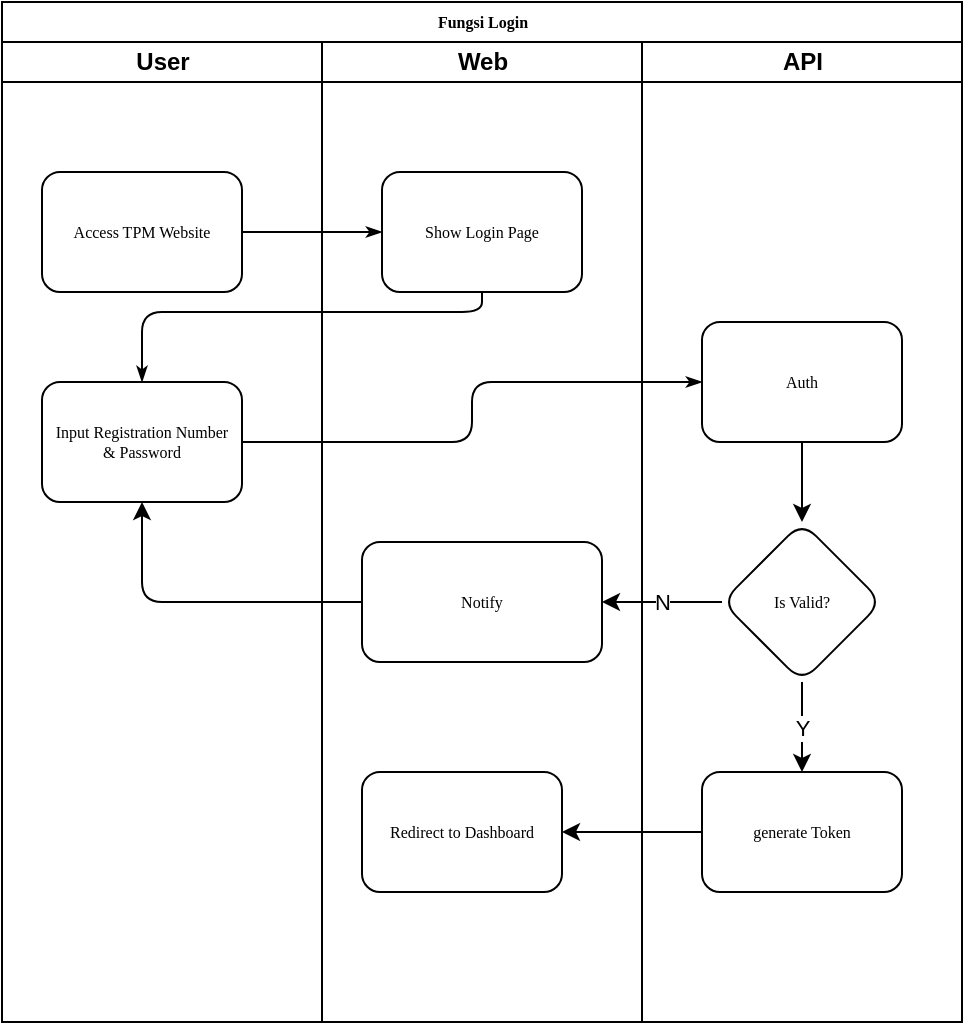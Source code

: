 <mxfile version="21.0.7" type="github" pages="32">
  <diagram name="Login" id="74e2e168-ea6b-b213-b513-2b3c1d86103e">
    <mxGraphModel dx="794" dy="448" grid="1" gridSize="10" guides="1" tooltips="1" connect="1" arrows="1" fold="1" page="1" pageScale="1" pageWidth="1100" pageHeight="850" background="none" math="0" shadow="0">
      <root>
        <mxCell id="0" />
        <mxCell id="1" parent="0" />
        <mxCell id="77e6c97f196da883-1" value="Fungsi Login" style="swimlane;html=1;childLayout=stackLayout;startSize=20;rounded=0;shadow=0;labelBackgroundColor=none;strokeWidth=1;fontFamily=Verdana;fontSize=8;align=center;" parent="1" vertex="1">
          <mxGeometry x="70" y="40" width="480" height="510" as="geometry" />
        </mxCell>
        <mxCell id="77e6c97f196da883-2" value="User" style="swimlane;html=1;startSize=20;" parent="77e6c97f196da883-1" vertex="1">
          <mxGeometry y="20" width="160" height="490" as="geometry" />
        </mxCell>
        <mxCell id="77e6c97f196da883-8" value="Access TPM Website" style="rounded=1;whiteSpace=wrap;html=1;shadow=0;labelBackgroundColor=none;strokeWidth=1;fontFamily=Verdana;fontSize=8;align=center;" parent="77e6c97f196da883-2" vertex="1">
          <mxGeometry x="20" y="65" width="100" height="60" as="geometry" />
        </mxCell>
        <mxCell id="77e6c97f196da883-9" value="Input Registration Number&lt;br&gt;&amp;amp; Password" style="rounded=1;whiteSpace=wrap;html=1;shadow=0;labelBackgroundColor=none;strokeWidth=1;fontFamily=Verdana;fontSize=8;align=center;" parent="77e6c97f196da883-2" vertex="1">
          <mxGeometry x="20" y="170" width="100" height="60" as="geometry" />
        </mxCell>
        <mxCell id="77e6c97f196da883-26" style="edgeStyle=orthogonalEdgeStyle;rounded=1;html=1;labelBackgroundColor=none;startArrow=none;startFill=0;startSize=5;endArrow=classicThin;endFill=1;endSize=5;jettySize=auto;orthogonalLoop=1;strokeWidth=1;fontFamily=Verdana;fontSize=8" parent="77e6c97f196da883-1" source="77e6c97f196da883-8" target="77e6c97f196da883-11" edge="1">
          <mxGeometry relative="1" as="geometry" />
        </mxCell>
        <mxCell id="77e6c97f196da883-27" style="edgeStyle=orthogonalEdgeStyle;rounded=1;html=1;labelBackgroundColor=none;startArrow=none;startFill=0;startSize=5;endArrow=classicThin;endFill=1;endSize=5;jettySize=auto;orthogonalLoop=1;strokeWidth=1;fontFamily=Verdana;fontSize=8" parent="77e6c97f196da883-1" source="77e6c97f196da883-11" target="77e6c97f196da883-9" edge="1">
          <mxGeometry relative="1" as="geometry">
            <Array as="points">
              <mxPoint x="240" y="155" />
              <mxPoint x="70" y="155" />
            </Array>
          </mxGeometry>
        </mxCell>
        <mxCell id="77e6c97f196da883-28" style="edgeStyle=orthogonalEdgeStyle;rounded=1;html=1;labelBackgroundColor=none;startArrow=none;startFill=0;startSize=5;endArrow=classicThin;endFill=1;endSize=5;jettySize=auto;orthogonalLoop=1;strokeWidth=1;fontFamily=Verdana;fontSize=8" parent="77e6c97f196da883-1" source="77e6c97f196da883-9" target="77e6c97f196da883-12" edge="1">
          <mxGeometry relative="1" as="geometry" />
        </mxCell>
        <mxCell id="77e6c97f196da883-3" value="Web" style="swimlane;html=1;startSize=20;" parent="77e6c97f196da883-1" vertex="1">
          <mxGeometry x="160" y="20" width="160" height="490" as="geometry" />
        </mxCell>
        <mxCell id="77e6c97f196da883-11" value="Show Login Page" style="rounded=1;whiteSpace=wrap;html=1;shadow=0;labelBackgroundColor=none;strokeWidth=1;fontFamily=Verdana;fontSize=8;align=center;" parent="77e6c97f196da883-3" vertex="1">
          <mxGeometry x="30" y="65" width="100" height="60" as="geometry" />
        </mxCell>
        <mxCell id="Qn6mYsSc5TXrlImDWPQj-3" value="Redirect to Dashboard" style="rounded=1;whiteSpace=wrap;html=1;shadow=0;labelBackgroundColor=none;strokeWidth=1;fontFamily=Verdana;fontSize=8;align=center;" parent="77e6c97f196da883-3" vertex="1">
          <mxGeometry x="20" y="365" width="100" height="60" as="geometry" />
        </mxCell>
        <mxCell id="OoApwqD4Xfv3SlH6-0G0-6" value="Notify" style="whiteSpace=wrap;html=1;fontSize=8;fontFamily=Verdana;rounded=1;shadow=0;labelBackgroundColor=none;strokeWidth=1;" vertex="1" parent="77e6c97f196da883-3">
          <mxGeometry x="20" y="250" width="120" height="60" as="geometry" />
        </mxCell>
        <mxCell id="77e6c97f196da883-4" value="API" style="swimlane;html=1;startSize=20;" parent="77e6c97f196da883-1" vertex="1">
          <mxGeometry x="320" y="20" width="160" height="490" as="geometry" />
        </mxCell>
        <mxCell id="OoApwqD4Xfv3SlH6-0G0-5" value="" style="edgeStyle=orthogonalEdgeStyle;rounded=0;orthogonalLoop=1;jettySize=auto;html=1;" edge="1" parent="77e6c97f196da883-4" source="77e6c97f196da883-12" target="OoApwqD4Xfv3SlH6-0G0-4">
          <mxGeometry relative="1" as="geometry" />
        </mxCell>
        <mxCell id="77e6c97f196da883-12" value="Auth" style="rounded=1;whiteSpace=wrap;html=1;shadow=0;labelBackgroundColor=none;strokeWidth=1;fontFamily=Verdana;fontSize=8;align=center;" parent="77e6c97f196da883-4" vertex="1">
          <mxGeometry x="30" y="140" width="100" height="60" as="geometry" />
        </mxCell>
        <mxCell id="Qn6mYsSc5TXrlImDWPQj-2" value="Y" style="edgeStyle=orthogonalEdgeStyle;rounded=1;orthogonalLoop=1;jettySize=auto;html=1;entryX=0.5;entryY=0;entryDx=0;entryDy=0;exitX=0.5;exitY=1;exitDx=0;exitDy=0;" parent="77e6c97f196da883-4" source="OoApwqD4Xfv3SlH6-0G0-4" target="Qn6mYsSc5TXrlImDWPQj-1" edge="1">
          <mxGeometry relative="1" as="geometry">
            <mxPoint x="80" y="300" as="sourcePoint" />
          </mxGeometry>
        </mxCell>
        <mxCell id="Qn6mYsSc5TXrlImDWPQj-1" value="generate Token" style="rounded=1;whiteSpace=wrap;html=1;shadow=0;labelBackgroundColor=none;strokeWidth=1;fontFamily=Verdana;fontSize=8;align=center;" parent="77e6c97f196da883-4" vertex="1">
          <mxGeometry x="30" y="365" width="100" height="60" as="geometry" />
        </mxCell>
        <mxCell id="OoApwqD4Xfv3SlH6-0G0-4" value="Is Valid?" style="rhombus;whiteSpace=wrap;html=1;fontSize=8;fontFamily=Verdana;rounded=1;shadow=0;labelBackgroundColor=none;strokeWidth=1;" vertex="1" parent="77e6c97f196da883-4">
          <mxGeometry x="40" y="240" width="80" height="80" as="geometry" />
        </mxCell>
        <mxCell id="Qn6mYsSc5TXrlImDWPQj-5" style="edgeStyle=orthogonalEdgeStyle;rounded=1;orthogonalLoop=1;jettySize=auto;html=1;entryX=1;entryY=0.5;entryDx=0;entryDy=0;" parent="77e6c97f196da883-1" source="Qn6mYsSc5TXrlImDWPQj-1" target="Qn6mYsSc5TXrlImDWPQj-3" edge="1">
          <mxGeometry relative="1" as="geometry" />
        </mxCell>
        <mxCell id="OoApwqD4Xfv3SlH6-0G0-7" value="N" style="edgeStyle=orthogonalEdgeStyle;rounded=0;orthogonalLoop=1;jettySize=auto;html=1;" edge="1" parent="77e6c97f196da883-1" source="OoApwqD4Xfv3SlH6-0G0-4" target="OoApwqD4Xfv3SlH6-0G0-6">
          <mxGeometry relative="1" as="geometry" />
        </mxCell>
        <mxCell id="OoApwqD4Xfv3SlH6-0G0-8" style="edgeStyle=orthogonalEdgeStyle;rounded=1;orthogonalLoop=1;jettySize=auto;html=1;entryX=0.5;entryY=1;entryDx=0;entryDy=0;" edge="1" parent="77e6c97f196da883-1" source="OoApwqD4Xfv3SlH6-0G0-6" target="77e6c97f196da883-9">
          <mxGeometry relative="1" as="geometry" />
        </mxCell>
      </root>
    </mxGraphModel>
  </diagram>
  <diagram name="Create User" id="lbwoELm2ubKQyJQZAwhb">
    <mxGraphModel dx="993" dy="560" grid="1" gridSize="10" guides="1" tooltips="1" connect="1" arrows="1" fold="1" page="1" pageScale="1" pageWidth="850" pageHeight="1100" math="0" shadow="0">
      <root>
        <mxCell id="voXohnugd_oIr1GcLnT_-0" />
        <mxCell id="voXohnugd_oIr1GcLnT_-1" parent="voXohnugd_oIr1GcLnT_-0" />
        <mxCell id="voXohnugd_oIr1GcLnT_-2" value="Create User" style="swimlane;html=1;childLayout=stackLayout;startSize=20;rounded=0;shadow=0;labelBackgroundColor=none;strokeWidth=1;fontFamily=Verdana;fontSize=8;align=center;" vertex="1" parent="voXohnugd_oIr1GcLnT_-1">
          <mxGeometry x="70" y="40" width="500" height="590" as="geometry" />
        </mxCell>
        <mxCell id="voXohnugd_oIr1GcLnT_-3" value="User" style="swimlane;html=1;startSize=20;" vertex="1" parent="voXohnugd_oIr1GcLnT_-2">
          <mxGeometry y="20" width="160" height="570" as="geometry" />
        </mxCell>
        <mxCell id="voXohnugd_oIr1GcLnT_-4" value="Add User" style="rounded=1;whiteSpace=wrap;html=1;shadow=0;labelBackgroundColor=none;strokeWidth=1;fontFamily=Verdana;fontSize=8;align=center;" vertex="1" parent="voXohnugd_oIr1GcLnT_-3">
          <mxGeometry x="30" y="160" width="100" height="60" as="geometry" />
        </mxCell>
        <mxCell id="voXohnugd_oIr1GcLnT_-5" value="Input Registration No, Name, Password, Email, Phone Number, Role, Company, Division, Plant, Department" style="rounded=1;whiteSpace=wrap;html=1;shadow=0;labelBackgroundColor=none;strokeWidth=1;fontFamily=Verdana;fontSize=8;align=center;" vertex="1" parent="voXohnugd_oIr1GcLnT_-3">
          <mxGeometry x="20" y="290" width="109" height="90" as="geometry" />
        </mxCell>
        <mxCell id="qaBp-WeoSjhTXgABH9Nn-4" value="Access User Menu" style="rounded=1;whiteSpace=wrap;html=1;shadow=0;labelBackgroundColor=none;strokeWidth=1;fontFamily=Verdana;fontSize=8;align=center;" vertex="1" parent="voXohnugd_oIr1GcLnT_-3">
          <mxGeometry x="30" y="40" width="100" height="60" as="geometry" />
        </mxCell>
        <mxCell id="voXohnugd_oIr1GcLnT_-8" value="Web" style="swimlane;html=1;startSize=20;" vertex="1" parent="voXohnugd_oIr1GcLnT_-2">
          <mxGeometry x="160" y="20" width="160" height="570" as="geometry" />
        </mxCell>
        <mxCell id="voXohnugd_oIr1GcLnT_-9" value="Show Add User Form&amp;nbsp;" style="rounded=1;whiteSpace=wrap;html=1;shadow=0;labelBackgroundColor=none;strokeWidth=1;fontFamily=Verdana;fontSize=8;align=center;" vertex="1" parent="voXohnugd_oIr1GcLnT_-8">
          <mxGeometry x="30" y="220" width="100" height="60" as="geometry" />
        </mxCell>
        <mxCell id="qaBp-WeoSjhTXgABH9Nn-1" value="Show User Form&amp;nbsp;" style="rounded=1;whiteSpace=wrap;html=1;shadow=0;labelBackgroundColor=none;strokeWidth=1;fontFamily=Verdana;fontSize=8;align=center;" vertex="1" parent="voXohnugd_oIr1GcLnT_-8">
          <mxGeometry x="30" y="100" width="100" height="60" as="geometry" />
        </mxCell>
        <mxCell id="qaBp-WeoSjhTXgABH9Nn-10" value="Notify" style="rounded=1;whiteSpace=wrap;html=1;shadow=0;labelBackgroundColor=none;strokeWidth=1;fontFamily=Verdana;fontSize=8;align=center;" vertex="1" parent="voXohnugd_oIr1GcLnT_-8">
          <mxGeometry x="30" y="470" width="100" height="60" as="geometry" />
        </mxCell>
        <mxCell id="voXohnugd_oIr1GcLnT_-6" style="edgeStyle=orthogonalEdgeStyle;rounded=1;html=1;labelBackgroundColor=none;startArrow=none;startFill=0;startSize=5;endArrow=classicThin;endFill=1;endSize=5;jettySize=auto;orthogonalLoop=1;strokeWidth=1;fontFamily=Verdana;fontSize=8;entryX=0.5;entryY=0;entryDx=0;entryDy=0;" edge="1" parent="voXohnugd_oIr1GcLnT_-2" source="voXohnugd_oIr1GcLnT_-4" target="qaBp-WeoSjhTXgABH9Nn-13">
          <mxGeometry relative="1" as="geometry" />
        </mxCell>
        <mxCell id="voXohnugd_oIr1GcLnT_-7" style="rounded=1;html=1;labelBackgroundColor=none;startArrow=none;startFill=0;startSize=5;endArrow=classicThin;endFill=1;endSize=5;jettySize=auto;orthogonalLoop=1;strokeWidth=1;fontFamily=Verdana;fontSize=8;exitX=0;exitY=0.5;exitDx=0;exitDy=0;edgeStyle=orthogonalEdgeStyle;" edge="1" parent="voXohnugd_oIr1GcLnT_-2" source="voXohnugd_oIr1GcLnT_-9" target="voXohnugd_oIr1GcLnT_-5">
          <mxGeometry relative="1" as="geometry" />
        </mxCell>
        <mxCell id="qaBp-WeoSjhTXgABH9Nn-2" style="edgeStyle=orthogonalEdgeStyle;rounded=1;orthogonalLoop=1;jettySize=auto;html=1;entryX=1;entryY=0.5;entryDx=0;entryDy=0;" edge="1" parent="voXohnugd_oIr1GcLnT_-2" source="qaBp-WeoSjhTXgABH9Nn-0" target="qaBp-WeoSjhTXgABH9Nn-1">
          <mxGeometry relative="1" as="geometry" />
        </mxCell>
        <mxCell id="qaBp-WeoSjhTXgABH9Nn-3" style="edgeStyle=orthogonalEdgeStyle;rounded=1;orthogonalLoop=1;jettySize=auto;html=1;entryX=0.5;entryY=0;entryDx=0;entryDy=0;" edge="1" parent="voXohnugd_oIr1GcLnT_-2" source="qaBp-WeoSjhTXgABH9Nn-1" target="voXohnugd_oIr1GcLnT_-4">
          <mxGeometry relative="1" as="geometry" />
        </mxCell>
        <mxCell id="voXohnugd_oIr1GcLnT_-11" value="API" style="swimlane;html=1;startSize=20;" vertex="1" parent="voXohnugd_oIr1GcLnT_-2">
          <mxGeometry x="320" y="20" width="180" height="570" as="geometry" />
        </mxCell>
        <mxCell id="voXohnugd_oIr1GcLnT_-12" value="SAVE&lt;br&gt;user" style="rounded=1;whiteSpace=wrap;html=1;shadow=0;labelBackgroundColor=none;strokeWidth=1;fontFamily=Verdana;fontSize=8;align=center;" vertex="1" parent="voXohnugd_oIr1GcLnT_-11">
          <mxGeometry x="40" y="470" width="100" height="60" as="geometry" />
        </mxCell>
        <mxCell id="qaBp-WeoSjhTXgABH9Nn-0" value="GET&lt;br&gt;user" style="rounded=1;whiteSpace=wrap;html=1;shadow=0;labelBackgroundColor=none;strokeWidth=1;fontFamily=Verdana;fontSize=8;align=center;" vertex="1" parent="voXohnugd_oIr1GcLnT_-11">
          <mxGeometry x="40" y="100" width="100" height="60" as="geometry" />
        </mxCell>
        <mxCell id="qaBp-WeoSjhTXgABH9Nn-8" value="N" style="edgeStyle=orthogonalEdgeStyle;rounded=0;orthogonalLoop=1;jettySize=auto;html=1;entryX=0.5;entryY=0;entryDx=0;entryDy=0;" edge="1" parent="voXohnugd_oIr1GcLnT_-11" source="qaBp-WeoSjhTXgABH9Nn-6" target="voXohnugd_oIr1GcLnT_-12">
          <mxGeometry relative="1" as="geometry" />
        </mxCell>
        <mxCell id="qaBp-WeoSjhTXgABH9Nn-6" value="Duplicate?" style="rhombus;whiteSpace=wrap;html=1;fontSize=8;fontFamily=Verdana;rounded=1;shadow=0;labelBackgroundColor=none;strokeWidth=1;" vertex="1" parent="voXohnugd_oIr1GcLnT_-11">
          <mxGeometry x="50" y="360" width="80" height="80" as="geometry" />
        </mxCell>
        <mxCell id="qaBp-WeoSjhTXgABH9Nn-13" value="GET&lt;br&gt;role, company, division, plant &amp;amp; dept" style="rounded=1;whiteSpace=wrap;html=1;shadow=0;labelBackgroundColor=none;strokeWidth=1;fontFamily=Verdana;fontSize=8;align=center;" vertex="1" parent="voXohnugd_oIr1GcLnT_-11">
          <mxGeometry x="40" y="220" width="100" height="60" as="geometry" />
        </mxCell>
        <mxCell id="qaBp-WeoSjhTXgABH9Nn-5" style="edgeStyle=orthogonalEdgeStyle;rounded=1;orthogonalLoop=1;jettySize=auto;html=1;entryX=0.5;entryY=0;entryDx=0;entryDy=0;" edge="1" parent="voXohnugd_oIr1GcLnT_-2" source="qaBp-WeoSjhTXgABH9Nn-4" target="qaBp-WeoSjhTXgABH9Nn-0">
          <mxGeometry relative="1" as="geometry" />
        </mxCell>
        <mxCell id="qaBp-WeoSjhTXgABH9Nn-7" value="" style="edgeStyle=orthogonalEdgeStyle;rounded=1;orthogonalLoop=1;jettySize=auto;html=1;entryX=0.5;entryY=0;entryDx=0;entryDy=0;" edge="1" parent="voXohnugd_oIr1GcLnT_-2" source="voXohnugd_oIr1GcLnT_-5" target="qaBp-WeoSjhTXgABH9Nn-6">
          <mxGeometry relative="1" as="geometry" />
        </mxCell>
        <mxCell id="qaBp-WeoSjhTXgABH9Nn-11" value="Y" style="edgeStyle=orthogonalEdgeStyle;rounded=1;orthogonalLoop=1;jettySize=auto;html=1;entryX=0.5;entryY=0;entryDx=0;entryDy=0;" edge="1" parent="voXohnugd_oIr1GcLnT_-2" source="qaBp-WeoSjhTXgABH9Nn-6" target="qaBp-WeoSjhTXgABH9Nn-10">
          <mxGeometry relative="1" as="geometry" />
        </mxCell>
        <mxCell id="qaBp-WeoSjhTXgABH9Nn-12" style="edgeStyle=orthogonalEdgeStyle;rounded=1;orthogonalLoop=1;jettySize=auto;html=1;entryX=0.5;entryY=1;entryDx=0;entryDy=0;" edge="1" parent="voXohnugd_oIr1GcLnT_-2" source="qaBp-WeoSjhTXgABH9Nn-10" target="voXohnugd_oIr1GcLnT_-5">
          <mxGeometry relative="1" as="geometry" />
        </mxCell>
        <mxCell id="qaBp-WeoSjhTXgABH9Nn-14" style="edgeStyle=orthogonalEdgeStyle;rounded=0;orthogonalLoop=1;jettySize=auto;html=1;entryX=1;entryY=0.5;entryDx=0;entryDy=0;" edge="1" parent="voXohnugd_oIr1GcLnT_-2" source="qaBp-WeoSjhTXgABH9Nn-13" target="voXohnugd_oIr1GcLnT_-9">
          <mxGeometry relative="1" as="geometry" />
        </mxCell>
      </root>
    </mxGraphModel>
  </diagram>
  <diagram name="Create Role" id="Yc-4Xk3RZUVENC9MLkNx">
    <mxGraphModel dx="1059" dy="597" grid="1" gridSize="10" guides="1" tooltips="1" connect="1" arrows="1" fold="1" page="1" pageScale="1" pageWidth="850" pageHeight="1100" math="0" shadow="0">
      <root>
        <mxCell id="1j_Xd7aGl4cJ9cgThR6G-0" />
        <mxCell id="1j_Xd7aGl4cJ9cgThR6G-1" parent="1j_Xd7aGl4cJ9cgThR6G-0" />
        <mxCell id="1j_Xd7aGl4cJ9cgThR6G-2" value="Create Role" style="swimlane;html=1;childLayout=stackLayout;startSize=20;rounded=0;shadow=0;labelBackgroundColor=none;strokeWidth=1;fontFamily=Verdana;fontSize=8;align=center;" vertex="1" parent="1j_Xd7aGl4cJ9cgThR6G-1">
          <mxGeometry x="70" y="40" width="500" height="710" as="geometry" />
        </mxCell>
        <mxCell id="1j_Xd7aGl4cJ9cgThR6G-3" value="User" style="swimlane;html=1;startSize=20;" vertex="1" parent="1j_Xd7aGl4cJ9cgThR6G-2">
          <mxGeometry y="20" width="160" height="690" as="geometry" />
        </mxCell>
        <mxCell id="1j_Xd7aGl4cJ9cgThR6G-4" value="Add Role" style="rounded=1;whiteSpace=wrap;html=1;shadow=0;labelBackgroundColor=none;strokeWidth=1;fontFamily=Verdana;fontSize=8;align=center;" vertex="1" parent="1j_Xd7aGl4cJ9cgThR6G-3">
          <mxGeometry x="30" y="170" width="100" height="60" as="geometry" />
        </mxCell>
        <mxCell id="1j_Xd7aGl4cJ9cgThR6G-5" value="Input Code, Name, &amp;amp; Description" style="rounded=1;whiteSpace=wrap;html=1;shadow=0;labelBackgroundColor=none;strokeWidth=1;fontFamily=Verdana;fontSize=8;align=center;" vertex="1" parent="1j_Xd7aGl4cJ9cgThR6G-3">
          <mxGeometry x="30" y="300" width="100" height="90" as="geometry" />
        </mxCell>
        <mxCell id="1j_Xd7aGl4cJ9cgThR6G-8" value="Web" style="swimlane;html=1;startSize=20;" vertex="1" parent="1j_Xd7aGl4cJ9cgThR6G-2">
          <mxGeometry x="160" y="20" width="160" height="690" as="geometry" />
        </mxCell>
        <mxCell id="1j_Xd7aGl4cJ9cgThR6G-9" value="Show Add Role Form&amp;nbsp;" style="rounded=1;whiteSpace=wrap;html=1;shadow=0;labelBackgroundColor=none;strokeWidth=1;fontFamily=Verdana;fontSize=8;align=center;" vertex="1" parent="1j_Xd7aGl4cJ9cgThR6G-8">
          <mxGeometry x="30" y="245" width="100" height="60" as="geometry" />
        </mxCell>
        <mxCell id="1j_Xd7aGl4cJ9cgThR6G-6" style="edgeStyle=orthogonalEdgeStyle;rounded=1;html=1;labelBackgroundColor=none;startArrow=none;startFill=0;startSize=5;endArrow=classicThin;endFill=1;endSize=5;jettySize=auto;orthogonalLoop=1;strokeWidth=1;fontFamily=Verdana;fontSize=8;entryX=0.5;entryY=0;entryDx=0;entryDy=0;" edge="1" parent="1j_Xd7aGl4cJ9cgThR6G-2" source="1j_Xd7aGl4cJ9cgThR6G-4" target="1j_Xd7aGl4cJ9cgThR6G-9">
          <mxGeometry relative="1" as="geometry" />
        </mxCell>
        <mxCell id="1j_Xd7aGl4cJ9cgThR6G-7" style="edgeStyle=orthogonalEdgeStyle;rounded=1;html=1;labelBackgroundColor=none;startArrow=none;startFill=0;startSize=5;endArrow=classicThin;endFill=1;endSize=5;jettySize=auto;orthogonalLoop=1;strokeWidth=1;fontFamily=Verdana;fontSize=8" edge="1" parent="1j_Xd7aGl4cJ9cgThR6G-2" source="1j_Xd7aGl4cJ9cgThR6G-9" target="1j_Xd7aGl4cJ9cgThR6G-5">
          <mxGeometry relative="1" as="geometry">
            <Array as="points">
              <mxPoint x="240" y="290" />
              <mxPoint x="70" y="290" />
            </Array>
          </mxGeometry>
        </mxCell>
        <mxCell id="1j_Xd7aGl4cJ9cgThR6G-10" value="" style="edgeStyle=orthogonalEdgeStyle;rounded=1;orthogonalLoop=1;jettySize=auto;html=1;entryX=0.5;entryY=0;entryDx=0;entryDy=0;" edge="1" parent="1j_Xd7aGl4cJ9cgThR6G-2" source="1j_Xd7aGl4cJ9cgThR6G-5" target="L-ug1MqkMAxOpgxyKkO9-3">
          <mxGeometry relative="1" as="geometry">
            <mxPoint x="370" y="365" as="targetPoint" />
          </mxGeometry>
        </mxCell>
        <mxCell id="1j_Xd7aGl4cJ9cgThR6G-11" value="API" style="swimlane;html=1;startSize=20;" vertex="1" parent="1j_Xd7aGl4cJ9cgThR6G-2">
          <mxGeometry x="320" y="20" width="180" height="690" as="geometry" />
        </mxCell>
        <mxCell id="L-ug1MqkMAxOpgxyKkO9-0" value="Notify" style="rounded=1;whiteSpace=wrap;html=1;shadow=0;labelBackgroundColor=none;strokeWidth=1;fontFamily=Verdana;fontSize=8;align=center;" vertex="1" parent="1j_Xd7aGl4cJ9cgThR6G-11">
          <mxGeometry x="-130" y="515" width="100" height="60" as="geometry" />
        </mxCell>
        <mxCell id="L-ug1MqkMAxOpgxyKkO9-1" value="SAVE&lt;br&gt;role" style="rounded=1;whiteSpace=wrap;html=1;shadow=0;labelBackgroundColor=none;strokeWidth=1;fontFamily=Verdana;fontSize=8;align=center;" vertex="1" parent="1j_Xd7aGl4cJ9cgThR6G-11">
          <mxGeometry x="40" y="515" width="100" height="60" as="geometry" />
        </mxCell>
        <mxCell id="L-ug1MqkMAxOpgxyKkO9-2" value="N" style="edgeStyle=orthogonalEdgeStyle;rounded=0;orthogonalLoop=1;jettySize=auto;html=1;entryX=0.5;entryY=0;entryDx=0;entryDy=0;" edge="1" parent="1j_Xd7aGl4cJ9cgThR6G-11" source="L-ug1MqkMAxOpgxyKkO9-3" target="L-ug1MqkMAxOpgxyKkO9-1">
          <mxGeometry relative="1" as="geometry" />
        </mxCell>
        <mxCell id="L-ug1MqkMAxOpgxyKkO9-3" value="Duplicate?" style="rhombus;whiteSpace=wrap;html=1;fontSize=8;fontFamily=Verdana;rounded=1;shadow=0;labelBackgroundColor=none;strokeWidth=1;" vertex="1" parent="1j_Xd7aGl4cJ9cgThR6G-11">
          <mxGeometry x="50" y="390" width="80" height="80" as="geometry" />
        </mxCell>
        <mxCell id="L-ug1MqkMAxOpgxyKkO9-4" value="Y" style="edgeStyle=orthogonalEdgeStyle;rounded=1;orthogonalLoop=1;jettySize=auto;html=1;entryX=0.5;entryY=0;entryDx=0;entryDy=0;" edge="1" parent="1j_Xd7aGl4cJ9cgThR6G-11" source="L-ug1MqkMAxOpgxyKkO9-3" target="L-ug1MqkMAxOpgxyKkO9-0">
          <mxGeometry relative="1" as="geometry" />
        </mxCell>
        <mxCell id="L-ug1MqkMAxOpgxyKkO9-6" style="edgeStyle=orthogonalEdgeStyle;rounded=1;orthogonalLoop=1;jettySize=auto;html=1;entryX=0.5;entryY=1;entryDx=0;entryDy=0;" edge="1" parent="1j_Xd7aGl4cJ9cgThR6G-2" source="L-ug1MqkMAxOpgxyKkO9-0" target="1j_Xd7aGl4cJ9cgThR6G-5">
          <mxGeometry relative="1" as="geometry" />
        </mxCell>
        <mxCell id="8r3R_-3MEt8HqXPvSMVl-0" value="Access Role Menu" style="rounded=1;whiteSpace=wrap;html=1;shadow=0;labelBackgroundColor=none;strokeWidth=1;fontFamily=Verdana;fontSize=8;align=center;" vertex="1" parent="1j_Xd7aGl4cJ9cgThR6G-1">
          <mxGeometry x="100" y="100" width="100" height="60" as="geometry" />
        </mxCell>
        <mxCell id="8r3R_-3MEt8HqXPvSMVl-1" value="Show Role Form&amp;nbsp;" style="rounded=1;whiteSpace=wrap;html=1;shadow=0;labelBackgroundColor=none;strokeWidth=1;fontFamily=Verdana;fontSize=8;align=center;" vertex="1" parent="1j_Xd7aGl4cJ9cgThR6G-1">
          <mxGeometry x="260" y="160" width="100" height="60" as="geometry" />
        </mxCell>
        <mxCell id="8r3R_-3MEt8HqXPvSMVl-2" style="edgeStyle=orthogonalEdgeStyle;rounded=1;orthogonalLoop=1;jettySize=auto;html=1;entryX=1;entryY=0.5;entryDx=0;entryDy=0;" edge="1" parent="1j_Xd7aGl4cJ9cgThR6G-1" source="8r3R_-3MEt8HqXPvSMVl-4" target="8r3R_-3MEt8HqXPvSMVl-1">
          <mxGeometry relative="1" as="geometry" />
        </mxCell>
        <mxCell id="8r3R_-3MEt8HqXPvSMVl-3" style="edgeStyle=orthogonalEdgeStyle;rounded=1;orthogonalLoop=1;jettySize=auto;html=1;entryX=0.5;entryY=0;entryDx=0;entryDy=0;" edge="1" parent="1j_Xd7aGl4cJ9cgThR6G-1" source="8r3R_-3MEt8HqXPvSMVl-1" target="1j_Xd7aGl4cJ9cgThR6G-4">
          <mxGeometry relative="1" as="geometry">
            <mxPoint x="150" y="220" as="targetPoint" />
          </mxGeometry>
        </mxCell>
        <mxCell id="8r3R_-3MEt8HqXPvSMVl-4" value="GET&lt;br&gt;role" style="rounded=1;whiteSpace=wrap;html=1;shadow=0;labelBackgroundColor=none;strokeWidth=1;fontFamily=Verdana;fontSize=8;align=center;" vertex="1" parent="1j_Xd7aGl4cJ9cgThR6G-1">
          <mxGeometry x="430" y="160" width="100" height="60" as="geometry" />
        </mxCell>
        <mxCell id="8r3R_-3MEt8HqXPvSMVl-5" style="edgeStyle=orthogonalEdgeStyle;rounded=1;orthogonalLoop=1;jettySize=auto;html=1;entryX=0.5;entryY=0;entryDx=0;entryDy=0;" edge="1" parent="1j_Xd7aGl4cJ9cgThR6G-1" source="8r3R_-3MEt8HqXPvSMVl-0" target="8r3R_-3MEt8HqXPvSMVl-4">
          <mxGeometry relative="1" as="geometry" />
        </mxCell>
      </root>
    </mxGraphModel>
  </diagram>
  <diagram name="Create Machine Type" id="nYvzlLplatPxzCx6Oc5W">
    <mxGraphModel dx="934" dy="527" grid="1" gridSize="10" guides="1" tooltips="1" connect="1" arrows="1" fold="1" page="1" pageScale="1" pageWidth="850" pageHeight="1100" math="0" shadow="0">
      <root>
        <mxCell id="GfSaPgn3-X6NUko1rG16-0" />
        <mxCell id="GfSaPgn3-X6NUko1rG16-1" parent="GfSaPgn3-X6NUko1rG16-0" />
        <mxCell id="GfSaPgn3-X6NUko1rG16-2" value="Create Machine Type" style="swimlane;html=1;childLayout=stackLayout;startSize=20;rounded=0;shadow=0;labelBackgroundColor=none;strokeWidth=1;fontFamily=Verdana;fontSize=8;align=center;" parent="GfSaPgn3-X6NUko1rG16-1" vertex="1">
          <mxGeometry x="70" y="40" width="500" height="590" as="geometry" />
        </mxCell>
        <mxCell id="GfSaPgn3-X6NUko1rG16-3" value="User" style="swimlane;html=1;startSize=20;" parent="GfSaPgn3-X6NUko1rG16-2" vertex="1">
          <mxGeometry y="20" width="160" height="570" as="geometry" />
        </mxCell>
        <mxCell id="GfSaPgn3-X6NUko1rG16-4" value="Add Machine Type" style="rounded=1;whiteSpace=wrap;html=1;shadow=0;labelBackgroundColor=none;strokeWidth=1;fontFamily=Verdana;fontSize=8;align=center;" parent="GfSaPgn3-X6NUko1rG16-3" vertex="1">
          <mxGeometry x="30" y="160" width="100" height="60" as="geometry" />
        </mxCell>
        <mxCell id="GfSaPgn3-X6NUko1rG16-5" value="Input Code, Name, &amp;amp; Description" style="rounded=1;whiteSpace=wrap;html=1;shadow=0;labelBackgroundColor=none;strokeWidth=1;fontFamily=Verdana;fontSize=8;align=center;" parent="GfSaPgn3-X6NUko1rG16-3" vertex="1">
          <mxGeometry x="30" y="290" width="100" height="90" as="geometry" />
        </mxCell>
        <mxCell id="GfSaPgn3-X6NUko1rG16-8" value="Web" style="swimlane;html=1;startSize=20;" parent="GfSaPgn3-X6NUko1rG16-2" vertex="1">
          <mxGeometry x="160" y="20" width="160" height="570" as="geometry" />
        </mxCell>
        <mxCell id="GfSaPgn3-X6NUko1rG16-9" value="Show Add Machine Type Form&amp;nbsp;" style="rounded=1;whiteSpace=wrap;html=1;shadow=0;labelBackgroundColor=none;strokeWidth=1;fontFamily=Verdana;fontSize=8;align=center;" parent="GfSaPgn3-X6NUko1rG16-8" vertex="1">
          <mxGeometry x="30" y="235" width="100" height="60" as="geometry" />
        </mxCell>
        <mxCell id="GfSaPgn3-X6NUko1rG16-6" style="edgeStyle=orthogonalEdgeStyle;rounded=1;html=1;labelBackgroundColor=none;startArrow=none;startFill=0;startSize=5;endArrow=classicThin;endFill=1;endSize=5;jettySize=auto;orthogonalLoop=1;strokeWidth=1;fontFamily=Verdana;fontSize=8;entryX=0.5;entryY=0;entryDx=0;entryDy=0;" parent="GfSaPgn3-X6NUko1rG16-2" source="GfSaPgn3-X6NUko1rG16-4" target="GfSaPgn3-X6NUko1rG16-9" edge="1">
          <mxGeometry relative="1" as="geometry" />
        </mxCell>
        <mxCell id="GfSaPgn3-X6NUko1rG16-7" style="edgeStyle=orthogonalEdgeStyle;rounded=1;html=1;labelBackgroundColor=none;startArrow=none;startFill=0;startSize=5;endArrow=classicThin;endFill=1;endSize=5;jettySize=auto;orthogonalLoop=1;strokeWidth=1;fontFamily=Verdana;fontSize=8" parent="GfSaPgn3-X6NUko1rG16-2" source="GfSaPgn3-X6NUko1rG16-9" target="GfSaPgn3-X6NUko1rG16-5" edge="1">
          <mxGeometry relative="1" as="geometry">
            <Array as="points">
              <mxPoint x="240" y="280" />
              <mxPoint x="70" y="280" />
            </Array>
          </mxGeometry>
        </mxCell>
        <mxCell id="GfSaPgn3-X6NUko1rG16-11" value="" style="edgeStyle=orthogonalEdgeStyle;rounded=1;orthogonalLoop=1;jettySize=auto;html=1;entryX=0.5;entryY=0;entryDx=0;entryDy=0;" parent="GfSaPgn3-X6NUko1rG16-2" source="GfSaPgn3-X6NUko1rG16-5" target="1S6oTXBKNLR9yhVZzz9Y-3" edge="1">
          <mxGeometry relative="1" as="geometry">
            <mxPoint x="370.0" y="355" as="targetPoint" />
          </mxGeometry>
        </mxCell>
        <mxCell id="GfSaPgn3-X6NUko1rG16-12" value="API" style="swimlane;html=1;startSize=20;" parent="GfSaPgn3-X6NUko1rG16-2" vertex="1">
          <mxGeometry x="320" y="20" width="180" height="570" as="geometry" />
        </mxCell>
        <mxCell id="1S6oTXBKNLR9yhVZzz9Y-0" value="Notify" style="rounded=1;whiteSpace=wrap;html=1;shadow=0;labelBackgroundColor=none;strokeWidth=1;fontFamily=Verdana;fontSize=8;align=center;" vertex="1" parent="GfSaPgn3-X6NUko1rG16-12">
          <mxGeometry x="-120" y="485" width="100" height="60" as="geometry" />
        </mxCell>
        <mxCell id="1S6oTXBKNLR9yhVZzz9Y-1" value="SAVE&lt;br&gt;machine-type" style="rounded=1;whiteSpace=wrap;html=1;shadow=0;labelBackgroundColor=none;strokeWidth=1;fontFamily=Verdana;fontSize=8;align=center;" vertex="1" parent="GfSaPgn3-X6NUko1rG16-12">
          <mxGeometry x="50" y="485" width="100" height="60" as="geometry" />
        </mxCell>
        <mxCell id="1S6oTXBKNLR9yhVZzz9Y-2" value="N" style="edgeStyle=orthogonalEdgeStyle;rounded=0;orthogonalLoop=1;jettySize=auto;html=1;entryX=0.5;entryY=0;entryDx=0;entryDy=0;" edge="1" parent="GfSaPgn3-X6NUko1rG16-12" source="1S6oTXBKNLR9yhVZzz9Y-3" target="1S6oTXBKNLR9yhVZzz9Y-1">
          <mxGeometry relative="1" as="geometry" />
        </mxCell>
        <mxCell id="1S6oTXBKNLR9yhVZzz9Y-3" value="Duplicate?" style="rhombus;whiteSpace=wrap;html=1;fontSize=8;fontFamily=Verdana;rounded=1;shadow=0;labelBackgroundColor=none;strokeWidth=1;" vertex="1" parent="GfSaPgn3-X6NUko1rG16-12">
          <mxGeometry x="60" y="360" width="80" height="80" as="geometry" />
        </mxCell>
        <mxCell id="1S6oTXBKNLR9yhVZzz9Y-4" value="Y" style="edgeStyle=orthogonalEdgeStyle;rounded=1;orthogonalLoop=1;jettySize=auto;html=1;entryX=0.5;entryY=0;entryDx=0;entryDy=0;" edge="1" parent="GfSaPgn3-X6NUko1rG16-12" source="1S6oTXBKNLR9yhVZzz9Y-3" target="1S6oTXBKNLR9yhVZzz9Y-0">
          <mxGeometry relative="1" as="geometry" />
        </mxCell>
        <mxCell id="1S6oTXBKNLR9yhVZzz9Y-5" style="edgeStyle=orthogonalEdgeStyle;rounded=1;orthogonalLoop=1;jettySize=auto;html=1;entryX=0.5;entryY=1;entryDx=0;entryDy=0;" edge="1" parent="GfSaPgn3-X6NUko1rG16-2" source="1S6oTXBKNLR9yhVZzz9Y-0" target="GfSaPgn3-X6NUko1rG16-5">
          <mxGeometry relative="1" as="geometry" />
        </mxCell>
        <mxCell id="jjsHtLw--MS_dahKSRxS-0" value="Access Machine Type Menu" style="rounded=1;whiteSpace=wrap;html=1;shadow=0;labelBackgroundColor=none;strokeWidth=1;fontFamily=Verdana;fontSize=8;align=center;" vertex="1" parent="GfSaPgn3-X6NUko1rG16-1">
          <mxGeometry x="100" y="100" width="100" height="60" as="geometry" />
        </mxCell>
        <mxCell id="jjsHtLw--MS_dahKSRxS-1" value="Show Machine Type Form&amp;nbsp;" style="rounded=1;whiteSpace=wrap;html=1;shadow=0;labelBackgroundColor=none;strokeWidth=1;fontFamily=Verdana;fontSize=8;align=center;" vertex="1" parent="GfSaPgn3-X6NUko1rG16-1">
          <mxGeometry x="260" y="160" width="100" height="60" as="geometry" />
        </mxCell>
        <mxCell id="jjsHtLw--MS_dahKSRxS-2" style="edgeStyle=orthogonalEdgeStyle;rounded=1;orthogonalLoop=1;jettySize=auto;html=1;entryX=1;entryY=0.5;entryDx=0;entryDy=0;" edge="1" parent="GfSaPgn3-X6NUko1rG16-1" source="jjsHtLw--MS_dahKSRxS-4" target="jjsHtLw--MS_dahKSRxS-1">
          <mxGeometry relative="1" as="geometry" />
        </mxCell>
        <mxCell id="jjsHtLw--MS_dahKSRxS-3" style="edgeStyle=orthogonalEdgeStyle;rounded=1;orthogonalLoop=1;jettySize=auto;html=1;entryX=0.5;entryY=0;entryDx=0;entryDy=0;" edge="1" parent="GfSaPgn3-X6NUko1rG16-1" source="jjsHtLw--MS_dahKSRxS-1" target="GfSaPgn3-X6NUko1rG16-4">
          <mxGeometry relative="1" as="geometry">
            <mxPoint x="130" y="190" as="targetPoint" />
            <Array as="points">
              <mxPoint x="150" y="190" />
            </Array>
          </mxGeometry>
        </mxCell>
        <mxCell id="jjsHtLw--MS_dahKSRxS-4" value="GET&lt;br&gt;machine-type" style="rounded=1;whiteSpace=wrap;html=1;shadow=0;labelBackgroundColor=none;strokeWidth=1;fontFamily=Verdana;fontSize=8;align=center;" vertex="1" parent="GfSaPgn3-X6NUko1rG16-1">
          <mxGeometry x="430" y="160" width="100" height="60" as="geometry" />
        </mxCell>
        <mxCell id="jjsHtLw--MS_dahKSRxS-5" style="edgeStyle=orthogonalEdgeStyle;rounded=1;orthogonalLoop=1;jettySize=auto;html=1;entryX=0.5;entryY=0;entryDx=0;entryDy=0;" edge="1" parent="GfSaPgn3-X6NUko1rG16-1" source="jjsHtLw--MS_dahKSRxS-0" target="jjsHtLw--MS_dahKSRxS-4">
          <mxGeometry relative="1" as="geometry" />
        </mxCell>
      </root>
    </mxGraphModel>
  </diagram>
  <diagram name="Create Machine" id="u1MmtPLZNTfiBx1nmFpy">
    <mxGraphModel dx="1323" dy="747" grid="1" gridSize="10" guides="1" tooltips="1" connect="1" arrows="1" fold="1" page="1" pageScale="1" pageWidth="850" pageHeight="1100" math="0" shadow="0">
      <root>
        <mxCell id="xggslws0BwvH2f-dhING-0" />
        <mxCell id="xggslws0BwvH2f-dhING-1" parent="xggslws0BwvH2f-dhING-0" />
        <mxCell id="xggslws0BwvH2f-dhING-2" value="Create Machine" style="swimlane;html=1;childLayout=stackLayout;startSize=20;rounded=0;shadow=0;labelBackgroundColor=none;strokeWidth=1;fontFamily=Verdana;fontSize=8;align=center;" parent="xggslws0BwvH2f-dhING-1" vertex="1">
          <mxGeometry x="70" y="40" width="500" height="680" as="geometry" />
        </mxCell>
        <mxCell id="xggslws0BwvH2f-dhING-3" value="User" style="swimlane;html=1;startSize=20;" parent="xggslws0BwvH2f-dhING-2" vertex="1">
          <mxGeometry y="20" width="160" height="660" as="geometry" />
        </mxCell>
        <mxCell id="xggslws0BwvH2f-dhING-4" value="Add Machine" style="rounded=1;whiteSpace=wrap;html=1;shadow=0;labelBackgroundColor=none;strokeWidth=1;fontFamily=Verdana;fontSize=8;align=center;" parent="xggslws0BwvH2f-dhING-3" vertex="1">
          <mxGeometry x="30" y="202.5" width="100" height="60" as="geometry" />
        </mxCell>
        <mxCell id="xggslws0BwvH2f-dhING-5" value="Input Code, Name, PIC, Operation Number, Serial Number, Process Name, Release Year, Maker, Machine Type, Description, company, plant, Division, Department, Line, Cell" style="rounded=1;whiteSpace=wrap;html=1;shadow=0;labelBackgroundColor=none;strokeWidth=1;fontFamily=Verdana;fontSize=8;align=center;" parent="xggslws0BwvH2f-dhING-3" vertex="1">
          <mxGeometry x="30" y="332.5" width="100" height="117.5" as="geometry" />
        </mxCell>
        <mxCell id="xggslws0BwvH2f-dhING-6" style="edgeStyle=orthogonalEdgeStyle;rounded=1;html=1;labelBackgroundColor=none;startArrow=none;startFill=0;startSize=5;endArrow=classicThin;endFill=1;endSize=5;jettySize=auto;orthogonalLoop=1;strokeWidth=1;fontFamily=Verdana;fontSize=8;entryX=0;entryY=0.5;entryDx=0;entryDy=0;" parent="xggslws0BwvH2f-dhING-2" source="xggslws0BwvH2f-dhING-4" target="xggslws0BwvH2f-dhING-13" edge="1">
          <mxGeometry relative="1" as="geometry" />
        </mxCell>
        <mxCell id="xggslws0BwvH2f-dhING-7" style="edgeStyle=orthogonalEdgeStyle;rounded=1;html=1;labelBackgroundColor=none;startArrow=none;startFill=0;startSize=5;endArrow=classicThin;endFill=1;endSize=5;jettySize=auto;orthogonalLoop=1;strokeWidth=1;fontFamily=Verdana;fontSize=8" parent="xggslws0BwvH2f-dhING-2" source="xggslws0BwvH2f-dhING-9" target="xggslws0BwvH2f-dhING-5" edge="1">
          <mxGeometry relative="1" as="geometry">
            <Array as="points">
              <mxPoint x="240" y="322.5" />
              <mxPoint x="70" y="322.5" />
            </Array>
          </mxGeometry>
        </mxCell>
        <mxCell id="xggslws0BwvH2f-dhING-10" style="edgeStyle=orthogonalEdgeStyle;rounded=1;orthogonalLoop=1;jettySize=auto;html=1;entryX=1;entryY=0.5;entryDx=0;entryDy=0;exitX=0.5;exitY=1;exitDx=0;exitDy=0;" parent="xggslws0BwvH2f-dhING-2" source="xggslws0BwvH2f-dhING-13" target="xggslws0BwvH2f-dhING-9" edge="1">
          <mxGeometry relative="1" as="geometry" />
        </mxCell>
        <mxCell id="xggslws0BwvH2f-dhING-11" value="" style="edgeStyle=orthogonalEdgeStyle;rounded=1;orthogonalLoop=1;jettySize=auto;html=1;entryX=0.5;entryY=0;entryDx=0;entryDy=0;" parent="xggslws0BwvH2f-dhING-2" source="xggslws0BwvH2f-dhING-5" target="eXK_ri3cDNY2CWHK4v8N-3" edge="1">
          <mxGeometry relative="1" as="geometry">
            <mxPoint x="370" y="397.5" as="targetPoint" />
          </mxGeometry>
        </mxCell>
        <mxCell id="xggslws0BwvH2f-dhING-8" value="Web" style="swimlane;html=1;startSize=20;" parent="xggslws0BwvH2f-dhING-2" vertex="1">
          <mxGeometry x="160" y="20" width="160" height="660" as="geometry" />
        </mxCell>
        <mxCell id="xggslws0BwvH2f-dhING-9" value="Show Add Machine Form&amp;nbsp;" style="rounded=1;whiteSpace=wrap;html=1;shadow=0;labelBackgroundColor=none;strokeWidth=1;fontFamily=Verdana;fontSize=8;align=center;" parent="xggslws0BwvH2f-dhING-8" vertex="1">
          <mxGeometry x="30" y="277.5" width="100" height="60" as="geometry" />
        </mxCell>
        <mxCell id="xggslws0BwvH2f-dhING-12" value="API" style="swimlane;html=1;startSize=20;" parent="xggslws0BwvH2f-dhING-2" vertex="1">
          <mxGeometry x="320" y="20" width="180" height="660" as="geometry" />
        </mxCell>
        <mxCell id="xggslws0BwvH2f-dhING-13" value="GET&lt;br&gt;machine-type" style="rounded=1;whiteSpace=wrap;html=1;shadow=0;labelBackgroundColor=none;strokeWidth=1;fontFamily=Verdana;fontSize=8;align=center;" parent="xggslws0BwvH2f-dhING-12" vertex="1">
          <mxGeometry x="40" y="200" width="100" height="65" as="geometry" />
        </mxCell>
        <mxCell id="eXK_ri3cDNY2CWHK4v8N-0" value="Notify" style="rounded=1;whiteSpace=wrap;html=1;shadow=0;labelBackgroundColor=none;strokeWidth=1;fontFamily=Verdana;fontSize=8;align=center;" vertex="1" parent="xggslws0BwvH2f-dhING-12">
          <mxGeometry x="-130" y="545" width="100" height="60" as="geometry" />
        </mxCell>
        <mxCell id="eXK_ri3cDNY2CWHK4v8N-1" value="SAVE&lt;br&gt;machine" style="rounded=1;whiteSpace=wrap;html=1;shadow=0;labelBackgroundColor=none;strokeWidth=1;fontFamily=Verdana;fontSize=8;align=center;" vertex="1" parent="xggslws0BwvH2f-dhING-12">
          <mxGeometry x="40" y="545" width="100" height="60" as="geometry" />
        </mxCell>
        <mxCell id="eXK_ri3cDNY2CWHK4v8N-2" value="N" style="edgeStyle=orthogonalEdgeStyle;rounded=0;orthogonalLoop=1;jettySize=auto;html=1;entryX=0.5;entryY=0;entryDx=0;entryDy=0;" edge="1" parent="xggslws0BwvH2f-dhING-12" source="eXK_ri3cDNY2CWHK4v8N-3" target="eXK_ri3cDNY2CWHK4v8N-1">
          <mxGeometry relative="1" as="geometry" />
        </mxCell>
        <mxCell id="eXK_ri3cDNY2CWHK4v8N-3" value="Duplicate?" style="rhombus;whiteSpace=wrap;html=1;fontSize=8;fontFamily=Verdana;rounded=1;shadow=0;labelBackgroundColor=none;strokeWidth=1;" vertex="1" parent="xggslws0BwvH2f-dhING-12">
          <mxGeometry x="50" y="420" width="80" height="80" as="geometry" />
        </mxCell>
        <mxCell id="eXK_ri3cDNY2CWHK4v8N-4" value="Y" style="edgeStyle=orthogonalEdgeStyle;rounded=1;orthogonalLoop=1;jettySize=auto;html=1;entryX=0.5;entryY=0;entryDx=0;entryDy=0;" edge="1" parent="xggslws0BwvH2f-dhING-12" source="eXK_ri3cDNY2CWHK4v8N-3" target="eXK_ri3cDNY2CWHK4v8N-0">
          <mxGeometry relative="1" as="geometry" />
        </mxCell>
        <mxCell id="eXK_ri3cDNY2CWHK4v8N-5" style="edgeStyle=orthogonalEdgeStyle;rounded=1;orthogonalLoop=1;jettySize=auto;html=1;entryX=0.5;entryY=1;entryDx=0;entryDy=0;" edge="1" parent="xggslws0BwvH2f-dhING-2" source="eXK_ri3cDNY2CWHK4v8N-0" target="xggslws0BwvH2f-dhING-5">
          <mxGeometry relative="1" as="geometry">
            <mxPoint x="70" y="480" as="targetPoint" />
          </mxGeometry>
        </mxCell>
        <mxCell id="mgq-e6jbMDZW0jEbp8IL-0" value="Access Machine Menu" style="rounded=1;whiteSpace=wrap;html=1;shadow=0;labelBackgroundColor=none;strokeWidth=1;fontFamily=Verdana;fontSize=8;align=center;" vertex="1" parent="xggslws0BwvH2f-dhING-1">
          <mxGeometry x="100" y="100" width="100" height="60" as="geometry" />
        </mxCell>
        <mxCell id="mgq-e6jbMDZW0jEbp8IL-1" value="Show Machine Form&amp;nbsp;" style="rounded=1;whiteSpace=wrap;html=1;shadow=0;labelBackgroundColor=none;strokeWidth=1;fontFamily=Verdana;fontSize=8;align=center;" vertex="1" parent="xggslws0BwvH2f-dhING-1">
          <mxGeometry x="260" y="160" width="100" height="60" as="geometry" />
        </mxCell>
        <mxCell id="mgq-e6jbMDZW0jEbp8IL-2" style="edgeStyle=orthogonalEdgeStyle;rounded=1;orthogonalLoop=1;jettySize=auto;html=1;entryX=1;entryY=0.5;entryDx=0;entryDy=0;" edge="1" parent="xggslws0BwvH2f-dhING-1" source="mgq-e6jbMDZW0jEbp8IL-4" target="mgq-e6jbMDZW0jEbp8IL-1">
          <mxGeometry relative="1" as="geometry" />
        </mxCell>
        <mxCell id="mgq-e6jbMDZW0jEbp8IL-3" style="edgeStyle=orthogonalEdgeStyle;rounded=1;orthogonalLoop=1;jettySize=auto;html=1;entryX=0.5;entryY=0;entryDx=0;entryDy=0;" edge="1" parent="xggslws0BwvH2f-dhING-1" source="mgq-e6jbMDZW0jEbp8IL-1" target="xggslws0BwvH2f-dhING-4">
          <mxGeometry relative="1" as="geometry">
            <mxPoint x="150" y="230" as="targetPoint" />
          </mxGeometry>
        </mxCell>
        <mxCell id="mgq-e6jbMDZW0jEbp8IL-4" value="GET&lt;br&gt;machine" style="rounded=1;whiteSpace=wrap;html=1;shadow=0;labelBackgroundColor=none;strokeWidth=1;fontFamily=Verdana;fontSize=8;align=center;" vertex="1" parent="xggslws0BwvH2f-dhING-1">
          <mxGeometry x="430" y="160" width="100" height="60" as="geometry" />
        </mxCell>
        <mxCell id="mgq-e6jbMDZW0jEbp8IL-5" style="edgeStyle=orthogonalEdgeStyle;rounded=1;orthogonalLoop=1;jettySize=auto;html=1;entryX=0.5;entryY=0;entryDx=0;entryDy=0;" edge="1" parent="xggslws0BwvH2f-dhING-1" source="mgq-e6jbMDZW0jEbp8IL-0" target="mgq-e6jbMDZW0jEbp8IL-4">
          <mxGeometry relative="1" as="geometry" />
        </mxCell>
      </root>
    </mxGraphModel>
  </diagram>
  <diagram name="Upload JIS" id="BlKiLmjAsDNSnLc165ZS">
    <mxGraphModel dx="756" dy="427" grid="1" gridSize="10" guides="1" tooltips="1" connect="1" arrows="1" fold="1" page="1" pageScale="1" pageWidth="850" pageHeight="1100" math="0" shadow="0">
      <root>
        <mxCell id="6SzCFwyHsEJXkvnJzoCn-0" />
        <mxCell id="6SzCFwyHsEJXkvnJzoCn-1" parent="6SzCFwyHsEJXkvnJzoCn-0" />
        <mxCell id="6SzCFwyHsEJXkvnJzoCn-2" value="Upload JIS" style="swimlane;html=1;childLayout=stackLayout;startSize=20;rounded=0;shadow=0;labelBackgroundColor=none;strokeWidth=1;fontFamily=Verdana;fontSize=8;align=center;" parent="6SzCFwyHsEJXkvnJzoCn-1" vertex="1">
          <mxGeometry x="70" y="40" width="500" height="590" as="geometry" />
        </mxCell>
        <mxCell id="6SzCFwyHsEJXkvnJzoCn-3" value="User" style="swimlane;html=1;startSize=20;" parent="6SzCFwyHsEJXkvnJzoCn-2" vertex="1">
          <mxGeometry y="20" width="160" height="570" as="geometry" />
        </mxCell>
        <mxCell id="6SzCFwyHsEJXkvnJzoCn-4" value="Add JIS" style="rounded=1;whiteSpace=wrap;html=1;shadow=0;labelBackgroundColor=none;strokeWidth=1;fontFamily=Verdana;fontSize=8;align=center;" parent="6SzCFwyHsEJXkvnJzoCn-3" vertex="1">
          <mxGeometry x="30" y="191.25" width="100" height="60" as="geometry" />
        </mxCell>
        <mxCell id="6SzCFwyHsEJXkvnJzoCn-5" value="Choose Special Tool,&lt;br&gt;select files, title &amp;amp; description" style="rounded=1;whiteSpace=wrap;html=1;shadow=0;labelBackgroundColor=none;strokeWidth=1;fontFamily=Verdana;fontSize=8;align=center;" parent="6SzCFwyHsEJXkvnJzoCn-3" vertex="1">
          <mxGeometry x="30" y="321.25" width="100" height="60" as="geometry" />
        </mxCell>
        <mxCell id="6SzCFwyHsEJXkvnJzoCn-11" style="edgeStyle=orthogonalEdgeStyle;rounded=1;html=1;labelBackgroundColor=none;startArrow=none;startFill=0;startSize=5;endArrow=classicThin;endFill=1;endSize=5;jettySize=auto;orthogonalLoop=1;strokeWidth=1;fontFamily=Verdana;fontSize=8;entryX=0;entryY=0.5;entryDx=0;entryDy=0;" parent="6SzCFwyHsEJXkvnJzoCn-2" source="6SzCFwyHsEJXkvnJzoCn-4" target="6SzCFwyHsEJXkvnJzoCn-26" edge="1">
          <mxGeometry relative="1" as="geometry" />
        </mxCell>
        <mxCell id="6SzCFwyHsEJXkvnJzoCn-12" style="edgeStyle=orthogonalEdgeStyle;rounded=1;html=1;labelBackgroundColor=none;startArrow=none;startFill=0;startSize=5;endArrow=classicThin;endFill=1;endSize=5;jettySize=auto;orthogonalLoop=1;strokeWidth=1;fontFamily=Verdana;fontSize=8" parent="6SzCFwyHsEJXkvnJzoCn-2" source="6SzCFwyHsEJXkvnJzoCn-14" target="6SzCFwyHsEJXkvnJzoCn-5" edge="1">
          <mxGeometry relative="1" as="geometry">
            <Array as="points">
              <mxPoint x="240" y="311.25" />
              <mxPoint x="70" y="311.25" />
            </Array>
          </mxGeometry>
        </mxCell>
        <mxCell id="6SzCFwyHsEJXkvnJzoCn-17" style="edgeStyle=orthogonalEdgeStyle;rounded=1;orthogonalLoop=1;jettySize=auto;html=1;entryX=1;entryY=0.5;entryDx=0;entryDy=0;exitX=0.5;exitY=1;exitDx=0;exitDy=0;" parent="6SzCFwyHsEJXkvnJzoCn-2" source="6SzCFwyHsEJXkvnJzoCn-26" target="6SzCFwyHsEJXkvnJzoCn-14" edge="1">
          <mxGeometry relative="1" as="geometry" />
        </mxCell>
        <mxCell id="6SzCFwyHsEJXkvnJzoCn-18" value="" style="edgeStyle=orthogonalEdgeStyle;rounded=1;orthogonalLoop=1;jettySize=auto;html=1;entryX=0.5;entryY=0;entryDx=0;entryDy=0;" parent="6SzCFwyHsEJXkvnJzoCn-2" source="6SzCFwyHsEJXkvnJzoCn-5" target="_VHrMSP9r57DJCev_ns5-3" edge="1">
          <mxGeometry relative="1" as="geometry">
            <mxPoint x="370" y="371" as="targetPoint" />
          </mxGeometry>
        </mxCell>
        <mxCell id="6SzCFwyHsEJXkvnJzoCn-13" value="Web" style="swimlane;html=1;startSize=20;" parent="6SzCFwyHsEJXkvnJzoCn-2" vertex="1">
          <mxGeometry x="160" y="20" width="160" height="570" as="geometry" />
        </mxCell>
        <mxCell id="6SzCFwyHsEJXkvnJzoCn-14" value="Show Upload JIS Form" style="rounded=1;whiteSpace=wrap;html=1;shadow=0;labelBackgroundColor=none;strokeWidth=1;fontFamily=Verdana;fontSize=8;align=center;" parent="6SzCFwyHsEJXkvnJzoCn-13" vertex="1">
          <mxGeometry x="30" y="266.25" width="100" height="60" as="geometry" />
        </mxCell>
        <mxCell id="6SzCFwyHsEJXkvnJzoCn-25" value="API" style="swimlane;html=1;startSize=20;" parent="6SzCFwyHsEJXkvnJzoCn-2" vertex="1">
          <mxGeometry x="320" y="20" width="180" height="570" as="geometry" />
        </mxCell>
        <mxCell id="6SzCFwyHsEJXkvnJzoCn-26" value="GET&lt;br&gt;special-tool" style="rounded=1;whiteSpace=wrap;html=1;shadow=0;labelBackgroundColor=none;strokeWidth=1;fontFamily=Verdana;fontSize=8;align=center;" parent="6SzCFwyHsEJXkvnJzoCn-25" vertex="1">
          <mxGeometry x="40" y="188.75" width="100" height="65" as="geometry" />
        </mxCell>
        <mxCell id="_VHrMSP9r57DJCev_ns5-0" value="Notify" style="rounded=1;whiteSpace=wrap;html=1;shadow=0;labelBackgroundColor=none;strokeWidth=1;fontFamily=Verdana;fontSize=8;align=center;" vertex="1" parent="6SzCFwyHsEJXkvnJzoCn-25">
          <mxGeometry x="-130" y="485" width="100" height="60" as="geometry" />
        </mxCell>
        <mxCell id="_VHrMSP9r57DJCev_ns5-1" value="SAVE&lt;br&gt;jis" style="rounded=1;whiteSpace=wrap;html=1;shadow=0;labelBackgroundColor=none;strokeWidth=1;fontFamily=Verdana;fontSize=8;align=center;" vertex="1" parent="6SzCFwyHsEJXkvnJzoCn-25">
          <mxGeometry x="40" y="485" width="100" height="60" as="geometry" />
        </mxCell>
        <mxCell id="_VHrMSP9r57DJCev_ns5-2" value="N" style="edgeStyle=orthogonalEdgeStyle;rounded=0;orthogonalLoop=1;jettySize=auto;html=1;entryX=0.5;entryY=0;entryDx=0;entryDy=0;" edge="1" parent="6SzCFwyHsEJXkvnJzoCn-25" source="_VHrMSP9r57DJCev_ns5-3" target="_VHrMSP9r57DJCev_ns5-1">
          <mxGeometry relative="1" as="geometry" />
        </mxCell>
        <mxCell id="_VHrMSP9r57DJCev_ns5-3" value="Duplicate?" style="rhombus;whiteSpace=wrap;html=1;fontSize=8;fontFamily=Verdana;rounded=1;shadow=0;labelBackgroundColor=none;strokeWidth=1;" vertex="1" parent="6SzCFwyHsEJXkvnJzoCn-25">
          <mxGeometry x="50" y="370" width="80" height="80" as="geometry" />
        </mxCell>
        <mxCell id="_VHrMSP9r57DJCev_ns5-4" value="Y" style="edgeStyle=orthogonalEdgeStyle;rounded=1;orthogonalLoop=1;jettySize=auto;html=1;entryX=0.5;entryY=0;entryDx=0;entryDy=0;" edge="1" parent="6SzCFwyHsEJXkvnJzoCn-25" source="_VHrMSP9r57DJCev_ns5-3" target="_VHrMSP9r57DJCev_ns5-0">
          <mxGeometry relative="1" as="geometry" />
        </mxCell>
        <mxCell id="_VHrMSP9r57DJCev_ns5-5" style="edgeStyle=orthogonalEdgeStyle;rounded=1;orthogonalLoop=1;jettySize=auto;html=1;entryX=0.5;entryY=1;entryDx=0;entryDy=0;" edge="1" parent="6SzCFwyHsEJXkvnJzoCn-2" source="_VHrMSP9r57DJCev_ns5-0" target="6SzCFwyHsEJXkvnJzoCn-5">
          <mxGeometry relative="1" as="geometry" />
        </mxCell>
        <mxCell id="YLUBUh1TPa4aabo_X1JF-0" value="Access Jis Menu" style="rounded=1;whiteSpace=wrap;html=1;shadow=0;labelBackgroundColor=none;strokeWidth=1;fontFamily=Verdana;fontSize=8;align=center;" vertex="1" parent="6SzCFwyHsEJXkvnJzoCn-1">
          <mxGeometry x="100" y="100" width="100" height="60" as="geometry" />
        </mxCell>
        <mxCell id="YLUBUh1TPa4aabo_X1JF-1" value="Show Jis Form&amp;nbsp;" style="rounded=1;whiteSpace=wrap;html=1;shadow=0;labelBackgroundColor=none;strokeWidth=1;fontFamily=Verdana;fontSize=8;align=center;" vertex="1" parent="6SzCFwyHsEJXkvnJzoCn-1">
          <mxGeometry x="260" y="160" width="100" height="60" as="geometry" />
        </mxCell>
        <mxCell id="YLUBUh1TPa4aabo_X1JF-2" style="edgeStyle=orthogonalEdgeStyle;rounded=1;orthogonalLoop=1;jettySize=auto;html=1;entryX=1;entryY=0.5;entryDx=0;entryDy=0;" edge="1" parent="6SzCFwyHsEJXkvnJzoCn-1" source="YLUBUh1TPa4aabo_X1JF-4" target="YLUBUh1TPa4aabo_X1JF-1">
          <mxGeometry relative="1" as="geometry" />
        </mxCell>
        <mxCell id="YLUBUh1TPa4aabo_X1JF-3" style="edgeStyle=orthogonalEdgeStyle;rounded=1;orthogonalLoop=1;jettySize=auto;html=1;" edge="1" parent="6SzCFwyHsEJXkvnJzoCn-1" source="YLUBUh1TPa4aabo_X1JF-1">
          <mxGeometry relative="1" as="geometry">
            <mxPoint x="150" y="250" as="targetPoint" />
          </mxGeometry>
        </mxCell>
        <mxCell id="YLUBUh1TPa4aabo_X1JF-4" value="GET&lt;br&gt;jis" style="rounded=1;whiteSpace=wrap;html=1;shadow=0;labelBackgroundColor=none;strokeWidth=1;fontFamily=Verdana;fontSize=8;align=center;" vertex="1" parent="6SzCFwyHsEJXkvnJzoCn-1">
          <mxGeometry x="430" y="160" width="100" height="60" as="geometry" />
        </mxCell>
        <mxCell id="YLUBUh1TPa4aabo_X1JF-5" style="edgeStyle=orthogonalEdgeStyle;rounded=1;orthogonalLoop=1;jettySize=auto;html=1;entryX=0.5;entryY=0;entryDx=0;entryDy=0;" edge="1" parent="6SzCFwyHsEJXkvnJzoCn-1" source="YLUBUh1TPa4aabo_X1JF-0" target="YLUBUh1TPa4aabo_X1JF-4">
          <mxGeometry relative="1" as="geometry" />
        </mxCell>
      </root>
    </mxGraphModel>
  </diagram>
  <diagram name="Upload WRAS" id="sLtF6Jm-foV-g542lhD6">
    <mxGraphModel dx="794" dy="448" grid="1" gridSize="10" guides="1" tooltips="1" connect="1" arrows="1" fold="1" page="1" pageScale="1" pageWidth="850" pageHeight="1100" math="0" shadow="0">
      <root>
        <mxCell id="RvtWOwxq-FFLWYz_5NHr-0" />
        <mxCell id="RvtWOwxq-FFLWYz_5NHr-1" parent="RvtWOwxq-FFLWYz_5NHr-0" />
        <mxCell id="RvtWOwxq-FFLWYz_5NHr-2" value="Upload WRAS" style="swimlane;html=1;childLayout=stackLayout;startSize=20;rounded=0;shadow=0;labelBackgroundColor=none;strokeWidth=1;fontFamily=Verdana;fontSize=8;align=center;" vertex="1" parent="RvtWOwxq-FFLWYz_5NHr-1">
          <mxGeometry x="70" y="40" width="500" height="280" as="geometry" />
        </mxCell>
        <mxCell id="RvtWOwxq-FFLWYz_5NHr-3" value="User" style="swimlane;html=1;startSize=20;" vertex="1" parent="RvtWOwxq-FFLWYz_5NHr-2">
          <mxGeometry y="20" width="160" height="260" as="geometry" />
        </mxCell>
        <mxCell id="RvtWOwxq-FFLWYz_5NHr-4" value="Add WRAS" style="rounded=1;whiteSpace=wrap;html=1;shadow=0;labelBackgroundColor=none;strokeWidth=1;fontFamily=Verdana;fontSize=8;align=center;" vertex="1" parent="RvtWOwxq-FFLWYz_5NHr-3">
          <mxGeometry x="30" y="40" width="100" height="60" as="geometry" />
        </mxCell>
        <mxCell id="RvtWOwxq-FFLWYz_5NHr-5" value="Input Code,Name, &amp;amp; Description,&lt;br&gt;Choose File" style="rounded=1;whiteSpace=wrap;html=1;shadow=0;labelBackgroundColor=none;strokeWidth=1;fontFamily=Verdana;fontSize=8;align=center;" vertex="1" parent="RvtWOwxq-FFLWYz_5NHr-3">
          <mxGeometry x="30" y="170" width="100" height="60" as="geometry" />
        </mxCell>
        <mxCell id="RvtWOwxq-FFLWYz_5NHr-6" style="edgeStyle=orthogonalEdgeStyle;rounded=1;html=1;labelBackgroundColor=none;startArrow=none;startFill=0;startSize=5;endArrow=classicThin;endFill=1;endSize=5;jettySize=auto;orthogonalLoop=1;strokeWidth=1;fontFamily=Verdana;fontSize=8;entryX=0;entryY=0.5;entryDx=0;entryDy=0;" edge="1" parent="RvtWOwxq-FFLWYz_5NHr-2" source="RvtWOwxq-FFLWYz_5NHr-4" target="RvtWOwxq-FFLWYz_5NHr-13">
          <mxGeometry relative="1" as="geometry" />
        </mxCell>
        <mxCell id="RvtWOwxq-FFLWYz_5NHr-7" style="edgeStyle=orthogonalEdgeStyle;rounded=1;html=1;labelBackgroundColor=none;startArrow=none;startFill=0;startSize=5;endArrow=classicThin;endFill=1;endSize=5;jettySize=auto;orthogonalLoop=1;strokeWidth=1;fontFamily=Verdana;fontSize=8" edge="1" parent="RvtWOwxq-FFLWYz_5NHr-2" source="RvtWOwxq-FFLWYz_5NHr-9" target="RvtWOwxq-FFLWYz_5NHr-5">
          <mxGeometry relative="1" as="geometry">
            <Array as="points">
              <mxPoint x="240" y="160" />
              <mxPoint x="70" y="160" />
            </Array>
          </mxGeometry>
        </mxCell>
        <mxCell id="RvtWOwxq-FFLWYz_5NHr-8" value="Web" style="swimlane;html=1;startSize=20;" vertex="1" parent="RvtWOwxq-FFLWYz_5NHr-2">
          <mxGeometry x="160" y="20" width="160" height="260" as="geometry" />
        </mxCell>
        <mxCell id="RvtWOwxq-FFLWYz_5NHr-9" value="Show WRASForm" style="rounded=1;whiteSpace=wrap;html=1;shadow=0;labelBackgroundColor=none;strokeWidth=1;fontFamily=Verdana;fontSize=8;align=center;" vertex="1" parent="RvtWOwxq-FFLWYz_5NHr-8">
          <mxGeometry x="30" y="115" width="100" height="60" as="geometry" />
        </mxCell>
        <mxCell id="RvtWOwxq-FFLWYz_5NHr-10" style="edgeStyle=orthogonalEdgeStyle;rounded=1;orthogonalLoop=1;jettySize=auto;html=1;entryX=1;entryY=0.5;entryDx=0;entryDy=0;exitX=0.5;exitY=1;exitDx=0;exitDy=0;" edge="1" parent="RvtWOwxq-FFLWYz_5NHr-2" source="RvtWOwxq-FFLWYz_5NHr-13" target="RvtWOwxq-FFLWYz_5NHr-9">
          <mxGeometry relative="1" as="geometry" />
        </mxCell>
        <mxCell id="RvtWOwxq-FFLWYz_5NHr-11" value="" style="edgeStyle=orthogonalEdgeStyle;rounded=1;orthogonalLoop=1;jettySize=auto;html=1;entryX=0;entryY=0.5;entryDx=0;entryDy=0;" edge="1" parent="RvtWOwxq-FFLWYz_5NHr-2" source="RvtWOwxq-FFLWYz_5NHr-5" target="RvtWOwxq-FFLWYz_5NHr-14">
          <mxGeometry relative="1" as="geometry" />
        </mxCell>
        <mxCell id="RvtWOwxq-FFLWYz_5NHr-12" value="API" style="swimlane;html=1;startSize=20;" vertex="1" parent="RvtWOwxq-FFLWYz_5NHr-2">
          <mxGeometry x="320" y="20" width="180" height="260" as="geometry" />
        </mxCell>
        <mxCell id="RvtWOwxq-FFLWYz_5NHr-13" value="GET&lt;br&gt;item-check" style="rounded=1;whiteSpace=wrap;html=1;shadow=0;labelBackgroundColor=none;strokeWidth=1;fontFamily=Verdana;fontSize=8;align=center;" vertex="1" parent="RvtWOwxq-FFLWYz_5NHr-12">
          <mxGeometry x="40" y="37.5" width="100" height="65" as="geometry" />
        </mxCell>
        <mxCell id="RvtWOwxq-FFLWYz_5NHr-14" value="SAVE&lt;br&gt;wras" style="rounded=1;whiteSpace=wrap;html=1;shadow=0;labelBackgroundColor=none;strokeWidth=1;fontFamily=Verdana;fontSize=8;align=center;" vertex="1" parent="RvtWOwxq-FFLWYz_5NHr-12">
          <mxGeometry x="50" y="170" width="100" height="60" as="geometry" />
        </mxCell>
      </root>
    </mxGraphModel>
  </diagram>
  <diagram name="Create Company" id="CgsrIXBz78-YctOlw4kU">
    <mxGraphModel dx="1323" dy="747" grid="1" gridSize="10" guides="1" tooltips="1" connect="1" arrows="1" fold="1" page="1" pageScale="1" pageWidth="850" pageHeight="1100" math="0" shadow="0">
      <root>
        <mxCell id="ZZ-XQLB50DKP57oiaV_j-0" />
        <mxCell id="ZZ-XQLB50DKP57oiaV_j-1" parent="ZZ-XQLB50DKP57oiaV_j-0" />
        <mxCell id="ZZ-XQLB50DKP57oiaV_j-2" value="Create Company" style="swimlane;html=1;childLayout=stackLayout;startSize=20;rounded=0;shadow=0;labelBackgroundColor=none;strokeWidth=1;fontFamily=Verdana;fontSize=8;align=center;" vertex="1" parent="ZZ-XQLB50DKP57oiaV_j-1">
          <mxGeometry x="70" y="40" width="500" height="580" as="geometry" />
        </mxCell>
        <mxCell id="ZZ-XQLB50DKP57oiaV_j-3" value="User" style="swimlane;html=1;startSize=20;" vertex="1" parent="ZZ-XQLB50DKP57oiaV_j-2">
          <mxGeometry y="20" width="160" height="560" as="geometry" />
        </mxCell>
        <mxCell id="ZZ-XQLB50DKP57oiaV_j-4" value="Add Company" style="rounded=1;whiteSpace=wrap;html=1;shadow=0;labelBackgroundColor=none;strokeWidth=1;fontFamily=Verdana;fontSize=8;align=center;" vertex="1" parent="ZZ-XQLB50DKP57oiaV_j-3">
          <mxGeometry x="30" y="140" width="100" height="60" as="geometry" />
        </mxCell>
        <mxCell id="ZZ-XQLB50DKP57oiaV_j-5" value="Input Code, Name, Phone, Website, President Director &amp;amp; Description" style="rounded=1;whiteSpace=wrap;html=1;shadow=0;labelBackgroundColor=none;strokeWidth=1;fontFamily=Verdana;fontSize=8;align=center;" vertex="1" parent="ZZ-XQLB50DKP57oiaV_j-3">
          <mxGeometry x="30" y="270" width="100" height="90" as="geometry" />
        </mxCell>
        <mxCell id="ZZ-XQLB50DKP57oiaV_j-6" style="edgeStyle=orthogonalEdgeStyle;rounded=1;html=1;labelBackgroundColor=none;startArrow=none;startFill=0;startSize=5;endArrow=classicThin;endFill=1;endSize=5;jettySize=auto;orthogonalLoop=1;strokeWidth=1;fontFamily=Verdana;fontSize=8;entryX=0.5;entryY=0;entryDx=0;entryDy=0;" edge="1" parent="ZZ-XQLB50DKP57oiaV_j-2" source="ZZ-XQLB50DKP57oiaV_j-4" target="ZZ-XQLB50DKP57oiaV_j-9">
          <mxGeometry relative="1" as="geometry" />
        </mxCell>
        <mxCell id="ZZ-XQLB50DKP57oiaV_j-7" style="edgeStyle=orthogonalEdgeStyle;rounded=1;html=1;labelBackgroundColor=none;startArrow=none;startFill=0;startSize=5;endArrow=classicThin;endFill=1;endSize=5;jettySize=auto;orthogonalLoop=1;strokeWidth=1;fontFamily=Verdana;fontSize=8" edge="1" parent="ZZ-XQLB50DKP57oiaV_j-2" source="ZZ-XQLB50DKP57oiaV_j-9" target="ZZ-XQLB50DKP57oiaV_j-5">
          <mxGeometry relative="1" as="geometry">
            <Array as="points">
              <mxPoint x="240" y="260" />
              <mxPoint x="70" y="260" />
            </Array>
          </mxGeometry>
        </mxCell>
        <mxCell id="ZZ-XQLB50DKP57oiaV_j-10" value="" style="edgeStyle=orthogonalEdgeStyle;rounded=1;orthogonalLoop=1;jettySize=auto;html=1;entryX=0.5;entryY=0;entryDx=0;entryDy=0;" edge="1" parent="ZZ-XQLB50DKP57oiaV_j-2" source="ZZ-XQLB50DKP57oiaV_j-5" target="l5PINehdnZp_lbQxMZht-3">
          <mxGeometry relative="1" as="geometry">
            <mxPoint x="370" y="335.0" as="targetPoint" />
          </mxGeometry>
        </mxCell>
        <mxCell id="ZZ-XQLB50DKP57oiaV_j-8" value="Web" style="swimlane;html=1;startSize=20;" vertex="1" parent="ZZ-XQLB50DKP57oiaV_j-2">
          <mxGeometry x="160" y="20" width="160" height="560" as="geometry" />
        </mxCell>
        <mxCell id="ZZ-XQLB50DKP57oiaV_j-9" value="Show Add Company Form&amp;nbsp;" style="rounded=1;whiteSpace=wrap;html=1;shadow=0;labelBackgroundColor=none;strokeWidth=1;fontFamily=Verdana;fontSize=8;align=center;" vertex="1" parent="ZZ-XQLB50DKP57oiaV_j-8">
          <mxGeometry x="30" y="215" width="100" height="60" as="geometry" />
        </mxCell>
        <mxCell id="ZZ-XQLB50DKP57oiaV_j-11" value="API" style="swimlane;html=1;startSize=20;" vertex="1" parent="ZZ-XQLB50DKP57oiaV_j-2">
          <mxGeometry x="320" y="20" width="180" height="560" as="geometry" />
        </mxCell>
        <mxCell id="l5PINehdnZp_lbQxMZht-0" value="Notify" style="rounded=1;whiteSpace=wrap;html=1;shadow=0;labelBackgroundColor=none;strokeWidth=1;fontFamily=Verdana;fontSize=8;align=center;" vertex="1" parent="ZZ-XQLB50DKP57oiaV_j-11">
          <mxGeometry x="-120" y="465" width="100" height="60" as="geometry" />
        </mxCell>
        <mxCell id="l5PINehdnZp_lbQxMZht-1" value="SAVE&lt;br&gt;company" style="rounded=1;whiteSpace=wrap;html=1;shadow=0;labelBackgroundColor=none;strokeWidth=1;fontFamily=Verdana;fontSize=8;align=center;" vertex="1" parent="ZZ-XQLB50DKP57oiaV_j-11">
          <mxGeometry x="50" y="465" width="100" height="60" as="geometry" />
        </mxCell>
        <mxCell id="l5PINehdnZp_lbQxMZht-2" value="N" style="edgeStyle=orthogonalEdgeStyle;rounded=0;orthogonalLoop=1;jettySize=auto;html=1;entryX=0.5;entryY=0;entryDx=0;entryDy=0;" edge="1" parent="ZZ-XQLB50DKP57oiaV_j-11" source="l5PINehdnZp_lbQxMZht-3" target="l5PINehdnZp_lbQxMZht-1">
          <mxGeometry relative="1" as="geometry" />
        </mxCell>
        <mxCell id="l5PINehdnZp_lbQxMZht-3" value="Duplicate?" style="rhombus;whiteSpace=wrap;html=1;fontSize=8;fontFamily=Verdana;rounded=1;shadow=0;labelBackgroundColor=none;strokeWidth=1;" vertex="1" parent="ZZ-XQLB50DKP57oiaV_j-11">
          <mxGeometry x="60" y="340" width="80" height="80" as="geometry" />
        </mxCell>
        <mxCell id="l5PINehdnZp_lbQxMZht-4" value="Y" style="edgeStyle=orthogonalEdgeStyle;rounded=1;orthogonalLoop=1;jettySize=auto;html=1;entryX=0.5;entryY=0;entryDx=0;entryDy=0;" edge="1" parent="ZZ-XQLB50DKP57oiaV_j-11" source="l5PINehdnZp_lbQxMZht-3" target="l5PINehdnZp_lbQxMZht-0">
          <mxGeometry relative="1" as="geometry" />
        </mxCell>
        <mxCell id="l5PINehdnZp_lbQxMZht-5" style="edgeStyle=orthogonalEdgeStyle;rounded=1;orthogonalLoop=1;jettySize=auto;html=1;strokeColor=none;" edge="1" parent="ZZ-XQLB50DKP57oiaV_j-2" source="l5PINehdnZp_lbQxMZht-0" target="ZZ-XQLB50DKP57oiaV_j-5">
          <mxGeometry relative="1" as="geometry" />
        </mxCell>
        <mxCell id="l5PINehdnZp_lbQxMZht-6" style="edgeStyle=orthogonalEdgeStyle;rounded=1;orthogonalLoop=1;jettySize=auto;html=1;" edge="1" parent="ZZ-XQLB50DKP57oiaV_j-2" source="l5PINehdnZp_lbQxMZht-0" target="ZZ-XQLB50DKP57oiaV_j-5">
          <mxGeometry relative="1" as="geometry" />
        </mxCell>
        <mxCell id="PdTkRXzdTAaDFFRttCel-0" value="Access Company&amp;nbsp;Menu" style="rounded=1;whiteSpace=wrap;html=1;shadow=0;labelBackgroundColor=none;strokeWidth=1;fontFamily=Verdana;fontSize=8;align=center;" vertex="1" parent="ZZ-XQLB50DKP57oiaV_j-1">
          <mxGeometry x="100" y="100" width="100" height="60" as="geometry" />
        </mxCell>
        <mxCell id="PdTkRXzdTAaDFFRttCel-1" value="Show Company Form&amp;nbsp;" style="rounded=1;whiteSpace=wrap;html=1;shadow=0;labelBackgroundColor=none;strokeWidth=1;fontFamily=Verdana;fontSize=8;align=center;" vertex="1" parent="ZZ-XQLB50DKP57oiaV_j-1">
          <mxGeometry x="260" y="160" width="100" height="60" as="geometry" />
        </mxCell>
        <mxCell id="PdTkRXzdTAaDFFRttCel-2" style="edgeStyle=orthogonalEdgeStyle;rounded=1;orthogonalLoop=1;jettySize=auto;html=1;entryX=1;entryY=0.5;entryDx=0;entryDy=0;" edge="1" parent="ZZ-XQLB50DKP57oiaV_j-1" source="PdTkRXzdTAaDFFRttCel-4" target="PdTkRXzdTAaDFFRttCel-1">
          <mxGeometry relative="1" as="geometry" />
        </mxCell>
        <mxCell id="PdTkRXzdTAaDFFRttCel-3" style="edgeStyle=orthogonalEdgeStyle;rounded=1;orthogonalLoop=1;jettySize=auto;html=1;entryX=0.5;entryY=0;entryDx=0;entryDy=0;" edge="1" parent="ZZ-XQLB50DKP57oiaV_j-1" source="PdTkRXzdTAaDFFRttCel-1" target="ZZ-XQLB50DKP57oiaV_j-4">
          <mxGeometry relative="1" as="geometry">
            <mxPoint x="150" y="180" as="targetPoint" />
          </mxGeometry>
        </mxCell>
        <mxCell id="PdTkRXzdTAaDFFRttCel-4" value="GET&lt;br&gt;company" style="rounded=1;whiteSpace=wrap;html=1;shadow=0;labelBackgroundColor=none;strokeWidth=1;fontFamily=Verdana;fontSize=8;align=center;" vertex="1" parent="ZZ-XQLB50DKP57oiaV_j-1">
          <mxGeometry x="430" y="160" width="100" height="60" as="geometry" />
        </mxCell>
        <mxCell id="PdTkRXzdTAaDFFRttCel-5" style="edgeStyle=orthogonalEdgeStyle;rounded=1;orthogonalLoop=1;jettySize=auto;html=1;entryX=0.5;entryY=0;entryDx=0;entryDy=0;" edge="1" parent="ZZ-XQLB50DKP57oiaV_j-1" source="PdTkRXzdTAaDFFRttCel-0" target="PdTkRXzdTAaDFFRttCel-4">
          <mxGeometry relative="1" as="geometry" />
        </mxCell>
      </root>
    </mxGraphModel>
  </diagram>
  <diagram name="Create Plant" id="p3FzkrdMZJDEpUhnQBia">
    <mxGraphModel dx="1134" dy="640" grid="1" gridSize="10" guides="1" tooltips="1" connect="1" arrows="1" fold="1" page="1" pageScale="1" pageWidth="850" pageHeight="1100" math="0" shadow="0">
      <root>
        <mxCell id="Ru3_ljdkcJZc73GFKSpW-0" />
        <mxCell id="Ru3_ljdkcJZc73GFKSpW-1" parent="Ru3_ljdkcJZc73GFKSpW-0" />
        <mxCell id="Ru3_ljdkcJZc73GFKSpW-2" value="Create Plant" style="swimlane;html=1;childLayout=stackLayout;startSize=20;rounded=0;shadow=0;labelBackgroundColor=none;strokeWidth=1;fontFamily=Verdana;fontSize=8;align=center;" vertex="1" parent="Ru3_ljdkcJZc73GFKSpW-1">
          <mxGeometry x="70" y="40" width="500" height="650" as="geometry" />
        </mxCell>
        <mxCell id="Ru3_ljdkcJZc73GFKSpW-3" value="User" style="swimlane;html=1;startSize=20;" vertex="1" parent="Ru3_ljdkcJZc73GFKSpW-2">
          <mxGeometry y="20" width="160" height="630" as="geometry" />
        </mxCell>
        <mxCell id="Ru3_ljdkcJZc73GFKSpW-4" value="Add Plant" style="rounded=1;whiteSpace=wrap;html=1;shadow=0;labelBackgroundColor=none;strokeWidth=1;fontFamily=Verdana;fontSize=8;align=center;" vertex="1" parent="Ru3_ljdkcJZc73GFKSpW-3">
          <mxGeometry x="30" y="190" width="100" height="60" as="geometry" />
        </mxCell>
        <mxCell id="Ru3_ljdkcJZc73GFKSpW-5" value="Input Company, Code, Name, Phone, Address &amp;amp; Description" style="rounded=1;whiteSpace=wrap;html=1;shadow=0;labelBackgroundColor=none;strokeWidth=1;fontFamily=Verdana;fontSize=8;align=center;" vertex="1" parent="Ru3_ljdkcJZc73GFKSpW-3">
          <mxGeometry x="30" y="320" width="100" height="90" as="geometry" />
        </mxCell>
        <mxCell id="Ru3_ljdkcJZc73GFKSpW-8" value="Web" style="swimlane;html=1;startSize=20;" vertex="1" parent="Ru3_ljdkcJZc73GFKSpW-2">
          <mxGeometry x="160" y="20" width="160" height="630" as="geometry" />
        </mxCell>
        <mxCell id="Ru3_ljdkcJZc73GFKSpW-9" value="Show Add Plant Form&amp;nbsp;" style="rounded=1;whiteSpace=wrap;html=1;shadow=0;labelBackgroundColor=none;strokeWidth=1;fontFamily=Verdana;fontSize=8;align=center;" vertex="1" parent="Ru3_ljdkcJZc73GFKSpW-8">
          <mxGeometry x="30" y="265" width="100" height="60" as="geometry" />
        </mxCell>
        <mxCell id="Ru3_ljdkcJZc73GFKSpW-6" style="edgeStyle=orthogonalEdgeStyle;rounded=1;html=1;labelBackgroundColor=none;startArrow=none;startFill=0;startSize=5;endArrow=classicThin;endFill=1;endSize=5;jettySize=auto;orthogonalLoop=1;strokeWidth=1;fontFamily=Verdana;fontSize=8;entryX=0.5;entryY=0;entryDx=0;entryDy=0;" edge="1" parent="Ru3_ljdkcJZc73GFKSpW-2" source="Ru3_ljdkcJZc73GFKSpW-4" target="Ru3_ljdkcJZc73GFKSpW-9">
          <mxGeometry relative="1" as="geometry" />
        </mxCell>
        <mxCell id="Ru3_ljdkcJZc73GFKSpW-7" style="edgeStyle=orthogonalEdgeStyle;rounded=1;html=1;labelBackgroundColor=none;startArrow=none;startFill=0;startSize=5;endArrow=classicThin;endFill=1;endSize=5;jettySize=auto;orthogonalLoop=1;strokeWidth=1;fontFamily=Verdana;fontSize=8" edge="1" parent="Ru3_ljdkcJZc73GFKSpW-2" source="Ru3_ljdkcJZc73GFKSpW-9" target="Ru3_ljdkcJZc73GFKSpW-5">
          <mxGeometry relative="1" as="geometry">
            <Array as="points">
              <mxPoint x="240" y="310" />
              <mxPoint x="70" y="310" />
            </Array>
          </mxGeometry>
        </mxCell>
        <mxCell id="Ru3_ljdkcJZc73GFKSpW-11" value="API" style="swimlane;html=1;startSize=20;" vertex="1" parent="Ru3_ljdkcJZc73GFKSpW-2">
          <mxGeometry x="320" y="20" width="180" height="630" as="geometry" />
        </mxCell>
        <mxCell id="XSALDuMCfzyRl9ghXMqx-0" value="Notify" style="rounded=1;whiteSpace=wrap;html=1;shadow=0;labelBackgroundColor=none;strokeWidth=1;fontFamily=Verdana;fontSize=8;align=center;" vertex="1" parent="Ru3_ljdkcJZc73GFKSpW-11">
          <mxGeometry x="-120" y="515" width="100" height="60" as="geometry" />
        </mxCell>
        <mxCell id="XSALDuMCfzyRl9ghXMqx-1" value="SAVE&lt;br&gt;plant" style="rounded=1;whiteSpace=wrap;html=1;shadow=0;labelBackgroundColor=none;strokeWidth=1;fontFamily=Verdana;fontSize=8;align=center;" vertex="1" parent="Ru3_ljdkcJZc73GFKSpW-11">
          <mxGeometry x="50" y="515" width="100" height="60" as="geometry" />
        </mxCell>
        <mxCell id="XSALDuMCfzyRl9ghXMqx-2" value="N" style="edgeStyle=orthogonalEdgeStyle;rounded=0;orthogonalLoop=1;jettySize=auto;html=1;entryX=0.5;entryY=0;entryDx=0;entryDy=0;" edge="1" parent="Ru3_ljdkcJZc73GFKSpW-11" source="XSALDuMCfzyRl9ghXMqx-3" target="XSALDuMCfzyRl9ghXMqx-1">
          <mxGeometry relative="1" as="geometry" />
        </mxCell>
        <mxCell id="XSALDuMCfzyRl9ghXMqx-3" value="Duplicate?" style="rhombus;whiteSpace=wrap;html=1;fontSize=8;fontFamily=Verdana;rounded=1;shadow=0;labelBackgroundColor=none;strokeWidth=1;" vertex="1" parent="Ru3_ljdkcJZc73GFKSpW-11">
          <mxGeometry x="60" y="390" width="80" height="80" as="geometry" />
        </mxCell>
        <mxCell id="XSALDuMCfzyRl9ghXMqx-4" value="Y" style="edgeStyle=orthogonalEdgeStyle;rounded=1;orthogonalLoop=1;jettySize=auto;html=1;entryX=0.5;entryY=0;entryDx=0;entryDy=0;" edge="1" parent="Ru3_ljdkcJZc73GFKSpW-11" source="XSALDuMCfzyRl9ghXMqx-3" target="XSALDuMCfzyRl9ghXMqx-0">
          <mxGeometry relative="1" as="geometry" />
        </mxCell>
        <mxCell id="XSALDuMCfzyRl9ghXMqx-5" style="edgeStyle=orthogonalEdgeStyle;rounded=1;orthogonalLoop=1;jettySize=auto;html=1;entryX=0.5;entryY=1;entryDx=0;entryDy=0;" edge="1" parent="Ru3_ljdkcJZc73GFKSpW-2" source="XSALDuMCfzyRl9ghXMqx-0" target="Ru3_ljdkcJZc73GFKSpW-5">
          <mxGeometry relative="1" as="geometry" />
        </mxCell>
        <mxCell id="Ru3_ljdkcJZc73GFKSpW-10" value="" style="edgeStyle=orthogonalEdgeStyle;rounded=1;orthogonalLoop=1;jettySize=auto;html=1;entryX=0.5;entryY=0;entryDx=0;entryDy=0;" edge="1" parent="Ru3_ljdkcJZc73GFKSpW-2" source="Ru3_ljdkcJZc73GFKSpW-5" target="XSALDuMCfzyRl9ghXMqx-3">
          <mxGeometry relative="1" as="geometry">
            <mxPoint x="370" y="385" as="targetPoint" />
          </mxGeometry>
        </mxCell>
        <mxCell id="42f-zmEmZ0PJcoSQ84vB-0" value="Access Plant&amp;nbsp;Menu" style="rounded=1;whiteSpace=wrap;html=1;shadow=0;labelBackgroundColor=none;strokeWidth=1;fontFamily=Verdana;fontSize=8;align=center;" vertex="1" parent="Ru3_ljdkcJZc73GFKSpW-1">
          <mxGeometry x="100" y="100" width="100" height="60" as="geometry" />
        </mxCell>
        <mxCell id="42f-zmEmZ0PJcoSQ84vB-1" value="Show Plant Form&amp;nbsp;" style="rounded=1;whiteSpace=wrap;html=1;shadow=0;labelBackgroundColor=none;strokeWidth=1;fontFamily=Verdana;fontSize=8;align=center;" vertex="1" parent="Ru3_ljdkcJZc73GFKSpW-1">
          <mxGeometry x="260" y="160" width="100" height="60" as="geometry" />
        </mxCell>
        <mxCell id="42f-zmEmZ0PJcoSQ84vB-2" style="edgeStyle=orthogonalEdgeStyle;rounded=1;orthogonalLoop=1;jettySize=auto;html=1;entryX=1;entryY=0.5;entryDx=0;entryDy=0;" edge="1" parent="Ru3_ljdkcJZc73GFKSpW-1" source="42f-zmEmZ0PJcoSQ84vB-4" target="42f-zmEmZ0PJcoSQ84vB-1">
          <mxGeometry relative="1" as="geometry" />
        </mxCell>
        <mxCell id="42f-zmEmZ0PJcoSQ84vB-3" style="edgeStyle=orthogonalEdgeStyle;rounded=1;orthogonalLoop=1;jettySize=auto;html=1;entryX=0.5;entryY=0;entryDx=0;entryDy=0;" edge="1" parent="Ru3_ljdkcJZc73GFKSpW-1" source="42f-zmEmZ0PJcoSQ84vB-1" target="Ru3_ljdkcJZc73GFKSpW-4">
          <mxGeometry relative="1" as="geometry">
            <mxPoint x="150" y="200" as="targetPoint" />
          </mxGeometry>
        </mxCell>
        <mxCell id="42f-zmEmZ0PJcoSQ84vB-4" value="GET&lt;br&gt;plant" style="rounded=1;whiteSpace=wrap;html=1;shadow=0;labelBackgroundColor=none;strokeWidth=1;fontFamily=Verdana;fontSize=8;align=center;" vertex="1" parent="Ru3_ljdkcJZc73GFKSpW-1">
          <mxGeometry x="430" y="160" width="100" height="60" as="geometry" />
        </mxCell>
        <mxCell id="42f-zmEmZ0PJcoSQ84vB-5" style="edgeStyle=orthogonalEdgeStyle;rounded=1;orthogonalLoop=1;jettySize=auto;html=1;entryX=0.5;entryY=0;entryDx=0;entryDy=0;" edge="1" parent="Ru3_ljdkcJZc73GFKSpW-1" source="42f-zmEmZ0PJcoSQ84vB-0" target="42f-zmEmZ0PJcoSQ84vB-4">
          <mxGeometry relative="1" as="geometry" />
        </mxCell>
      </root>
    </mxGraphModel>
  </diagram>
  <diagram name="Create Division" id="sF5hWzYq3MaLMJDr3NWm">
    <mxGraphModel dx="1134" dy="640" grid="1" gridSize="10" guides="1" tooltips="1" connect="1" arrows="1" fold="1" page="1" pageScale="1" pageWidth="850" pageHeight="1100" math="0" shadow="0">
      <root>
        <mxCell id="vcyur5evx_BqK2xbA09k-0" />
        <mxCell id="vcyur5evx_BqK2xbA09k-1" parent="vcyur5evx_BqK2xbA09k-0" />
        <mxCell id="vcyur5evx_BqK2xbA09k-2" value="Create Division" style="swimlane;html=1;childLayout=stackLayout;startSize=20;rounded=0;shadow=0;labelBackgroundColor=none;strokeWidth=1;fontFamily=Verdana;fontSize=8;align=center;" vertex="1" parent="vcyur5evx_BqK2xbA09k-1">
          <mxGeometry x="70" y="40" width="500" height="720" as="geometry" />
        </mxCell>
        <mxCell id="vcyur5evx_BqK2xbA09k-3" value="User" style="swimlane;html=1;startSize=20;" vertex="1" parent="vcyur5evx_BqK2xbA09k-2">
          <mxGeometry y="20" width="160" height="700" as="geometry" />
        </mxCell>
        <mxCell id="vcyur5evx_BqK2xbA09k-4" value="Add Division" style="rounded=1;whiteSpace=wrap;html=1;shadow=0;labelBackgroundColor=none;strokeWidth=1;fontFamily=Verdana;fontSize=8;align=center;" vertex="1" parent="vcyur5evx_BqK2xbA09k-3">
          <mxGeometry x="30" y="200" width="100" height="60" as="geometry" />
        </mxCell>
        <mxCell id="vcyur5evx_BqK2xbA09k-5" value="Input Company, Plant, Code, Name, &amp;amp; Description" style="rounded=1;whiteSpace=wrap;html=1;shadow=0;labelBackgroundColor=none;strokeWidth=1;fontFamily=Verdana;fontSize=8;align=center;" vertex="1" parent="vcyur5evx_BqK2xbA09k-3">
          <mxGeometry x="30" y="330" width="100" height="90" as="geometry" />
        </mxCell>
        <mxCell id="vcyur5evx_BqK2xbA09k-6" style="edgeStyle=orthogonalEdgeStyle;rounded=1;html=1;labelBackgroundColor=none;startArrow=none;startFill=0;startSize=5;endArrow=classicThin;endFill=1;endSize=5;jettySize=auto;orthogonalLoop=1;strokeWidth=1;fontFamily=Verdana;fontSize=8;entryX=0.5;entryY=0;entryDx=0;entryDy=0;" edge="1" parent="vcyur5evx_BqK2xbA09k-2" source="vcyur5evx_BqK2xbA09k-4" target="vcyur5evx_BqK2xbA09k-9">
          <mxGeometry relative="1" as="geometry" />
        </mxCell>
        <mxCell id="vcyur5evx_BqK2xbA09k-7" style="edgeStyle=orthogonalEdgeStyle;rounded=1;html=1;labelBackgroundColor=none;startArrow=none;startFill=0;startSize=5;endArrow=classicThin;endFill=1;endSize=5;jettySize=auto;orthogonalLoop=1;strokeWidth=1;fontFamily=Verdana;fontSize=8" edge="1" parent="vcyur5evx_BqK2xbA09k-2" source="vcyur5evx_BqK2xbA09k-9" target="vcyur5evx_BqK2xbA09k-5">
          <mxGeometry relative="1" as="geometry">
            <Array as="points">
              <mxPoint x="240" y="320" />
              <mxPoint x="70" y="320" />
            </Array>
          </mxGeometry>
        </mxCell>
        <mxCell id="vcyur5evx_BqK2xbA09k-8" value="Web" style="swimlane;html=1;startSize=20;" vertex="1" parent="vcyur5evx_BqK2xbA09k-2">
          <mxGeometry x="160" y="20" width="160" height="700" as="geometry" />
        </mxCell>
        <mxCell id="vcyur5evx_BqK2xbA09k-9" value="Show Add Division Form&amp;nbsp;" style="rounded=1;whiteSpace=wrap;html=1;shadow=0;labelBackgroundColor=none;strokeWidth=1;fontFamily=Verdana;fontSize=8;align=center;" vertex="1" parent="vcyur5evx_BqK2xbA09k-8">
          <mxGeometry x="30" y="275" width="100" height="60" as="geometry" />
        </mxCell>
        <mxCell id="vcyur5evx_BqK2xbA09k-11" value="API" style="swimlane;html=1;startSize=20;" vertex="1" parent="vcyur5evx_BqK2xbA09k-2">
          <mxGeometry x="320" y="20" width="180" height="700" as="geometry" />
        </mxCell>
        <mxCell id="_7YIqHat-EV-6b2EjgxI-0" value="Access Division Menu" style="rounded=1;whiteSpace=wrap;html=1;shadow=0;labelBackgroundColor=none;strokeWidth=1;fontFamily=Verdana;fontSize=8;align=center;" vertex="1" parent="vcyur5evx_BqK2xbA09k-1">
          <mxGeometry x="100" y="100" width="100" height="60" as="geometry" />
        </mxCell>
        <mxCell id="_7YIqHat-EV-6b2EjgxI-1" value="Show Division Form&amp;nbsp;" style="rounded=1;whiteSpace=wrap;html=1;shadow=0;labelBackgroundColor=none;strokeWidth=1;fontFamily=Verdana;fontSize=8;align=center;" vertex="1" parent="vcyur5evx_BqK2xbA09k-1">
          <mxGeometry x="260" y="160" width="100" height="60" as="geometry" />
        </mxCell>
        <mxCell id="_7YIqHat-EV-6b2EjgxI-2" style="edgeStyle=orthogonalEdgeStyle;rounded=1;orthogonalLoop=1;jettySize=auto;html=1;entryX=1;entryY=0.5;entryDx=0;entryDy=0;" edge="1" parent="vcyur5evx_BqK2xbA09k-1" source="_7YIqHat-EV-6b2EjgxI-4" target="_7YIqHat-EV-6b2EjgxI-1">
          <mxGeometry relative="1" as="geometry" />
        </mxCell>
        <mxCell id="_7YIqHat-EV-6b2EjgxI-3" style="edgeStyle=orthogonalEdgeStyle;rounded=1;orthogonalLoop=1;jettySize=auto;html=1;entryX=0.5;entryY=0;entryDx=0;entryDy=0;" edge="1" parent="vcyur5evx_BqK2xbA09k-1" source="_7YIqHat-EV-6b2EjgxI-1" target="vcyur5evx_BqK2xbA09k-4">
          <mxGeometry relative="1" as="geometry">
            <mxPoint x="150" y="250" as="targetPoint" />
          </mxGeometry>
        </mxCell>
        <mxCell id="_7YIqHat-EV-6b2EjgxI-4" value="GET&lt;br&gt;division" style="rounded=1;whiteSpace=wrap;html=1;shadow=0;labelBackgroundColor=none;strokeWidth=1;fontFamily=Verdana;fontSize=8;align=center;" vertex="1" parent="vcyur5evx_BqK2xbA09k-1">
          <mxGeometry x="430" y="160" width="100" height="60" as="geometry" />
        </mxCell>
        <mxCell id="_7YIqHat-EV-6b2EjgxI-5" style="edgeStyle=orthogonalEdgeStyle;rounded=1;orthogonalLoop=1;jettySize=auto;html=1;entryX=0.5;entryY=0;entryDx=0;entryDy=0;" edge="1" parent="vcyur5evx_BqK2xbA09k-1" source="_7YIqHat-EV-6b2EjgxI-0" target="_7YIqHat-EV-6b2EjgxI-4">
          <mxGeometry relative="1" as="geometry" />
        </mxCell>
        <mxCell id="3lbC3EKMAYIyxBsax_RA-5" style="edgeStyle=orthogonalEdgeStyle;rounded=1;orthogonalLoop=1;jettySize=auto;html=1;entryX=0.5;entryY=1;entryDx=0;entryDy=0;" edge="1" parent="vcyur5evx_BqK2xbA09k-1" source="3lbC3EKMAYIyxBsax_RA-0" target="vcyur5evx_BqK2xbA09k-5">
          <mxGeometry relative="1" as="geometry" />
        </mxCell>
        <mxCell id="3lbC3EKMAYIyxBsax_RA-0" value="Notify" style="rounded=1;whiteSpace=wrap;html=1;shadow=0;labelBackgroundColor=none;strokeWidth=1;fontFamily=Verdana;fontSize=8;align=center;" vertex="1" parent="vcyur5evx_BqK2xbA09k-1">
          <mxGeometry x="270" y="575" width="100" height="60" as="geometry" />
        </mxCell>
        <mxCell id="3lbC3EKMAYIyxBsax_RA-1" value="SAVE&lt;br&gt;division" style="rounded=1;whiteSpace=wrap;html=1;shadow=0;labelBackgroundColor=none;strokeWidth=1;fontFamily=Verdana;fontSize=8;align=center;" vertex="1" parent="vcyur5evx_BqK2xbA09k-1">
          <mxGeometry x="440" y="575" width="100" height="60" as="geometry" />
        </mxCell>
        <mxCell id="3lbC3EKMAYIyxBsax_RA-2" value="N" style="edgeStyle=orthogonalEdgeStyle;rounded=0;orthogonalLoop=1;jettySize=auto;html=1;entryX=0.5;entryY=0;entryDx=0;entryDy=0;" edge="1" parent="vcyur5evx_BqK2xbA09k-1" source="3lbC3EKMAYIyxBsax_RA-3" target="3lbC3EKMAYIyxBsax_RA-1">
          <mxGeometry relative="1" as="geometry" />
        </mxCell>
        <mxCell id="3lbC3EKMAYIyxBsax_RA-3" value="Duplicate?" style="rhombus;whiteSpace=wrap;html=1;fontSize=8;fontFamily=Verdana;rounded=1;shadow=0;labelBackgroundColor=none;strokeWidth=1;" vertex="1" parent="vcyur5evx_BqK2xbA09k-1">
          <mxGeometry x="450" y="450" width="80" height="80" as="geometry" />
        </mxCell>
        <mxCell id="3lbC3EKMAYIyxBsax_RA-4" value="Y" style="edgeStyle=orthogonalEdgeStyle;rounded=1;orthogonalLoop=1;jettySize=auto;html=1;entryX=0.5;entryY=0;entryDx=0;entryDy=0;" edge="1" parent="vcyur5evx_BqK2xbA09k-1" source="3lbC3EKMAYIyxBsax_RA-3" target="3lbC3EKMAYIyxBsax_RA-0">
          <mxGeometry relative="1" as="geometry" />
        </mxCell>
        <mxCell id="vcyur5evx_BqK2xbA09k-10" value="" style="edgeStyle=orthogonalEdgeStyle;rounded=1;orthogonalLoop=1;jettySize=auto;html=1;entryX=0.5;entryY=0;entryDx=0;entryDy=0;" edge="1" parent="vcyur5evx_BqK2xbA09k-1" source="vcyur5evx_BqK2xbA09k-5" target="3lbC3EKMAYIyxBsax_RA-3">
          <mxGeometry relative="1" as="geometry">
            <mxPoint x="440" y="485" as="targetPoint" />
          </mxGeometry>
        </mxCell>
      </root>
    </mxGraphModel>
  </diagram>
  <diagram name="Create Dept" id="ym-KtxNBoiJUpWLm7DNY">
    <mxGraphModel dx="1588" dy="896" grid="1" gridSize="10" guides="1" tooltips="1" connect="1" arrows="1" fold="1" page="1" pageScale="1" pageWidth="850" pageHeight="1100" math="0" shadow="0">
      <root>
        <mxCell id="OOXLqxpYtz4kbBfYru9--0" />
        <mxCell id="OOXLqxpYtz4kbBfYru9--1" parent="OOXLqxpYtz4kbBfYru9--0" />
        <mxCell id="OOXLqxpYtz4kbBfYru9--2" value="Create Dept" style="swimlane;html=1;childLayout=stackLayout;startSize=20;rounded=0;shadow=0;labelBackgroundColor=none;strokeWidth=1;fontFamily=Verdana;fontSize=8;align=center;" vertex="1" parent="OOXLqxpYtz4kbBfYru9--1">
          <mxGeometry x="70" y="40" width="500" height="650" as="geometry" />
        </mxCell>
        <mxCell id="OOXLqxpYtz4kbBfYru9--3" value="User" style="swimlane;html=1;startSize=20;" vertex="1" parent="OOXLqxpYtz4kbBfYru9--2">
          <mxGeometry y="20" width="160" height="630" as="geometry" />
        </mxCell>
        <mxCell id="OOXLqxpYtz4kbBfYru9--4" value="Add Dept" style="rounded=1;whiteSpace=wrap;html=1;shadow=0;labelBackgroundColor=none;strokeWidth=1;fontFamily=Verdana;fontSize=8;align=center;" vertex="1" parent="OOXLqxpYtz4kbBfYru9--3">
          <mxGeometry x="30" y="190" width="100" height="60" as="geometry" />
        </mxCell>
        <mxCell id="OOXLqxpYtz4kbBfYru9--5" value="Input Company, Plant, Division, Code, Name, &amp;amp; Description" style="rounded=1;whiteSpace=wrap;html=1;shadow=0;labelBackgroundColor=none;strokeWidth=1;fontFamily=Verdana;fontSize=8;align=center;" vertex="1" parent="OOXLqxpYtz4kbBfYru9--3">
          <mxGeometry x="30" y="320" width="100" height="90" as="geometry" />
        </mxCell>
        <mxCell id="OOXLqxpYtz4kbBfYru9--8" value="Web" style="swimlane;html=1;startSize=20;" vertex="1" parent="OOXLqxpYtz4kbBfYru9--2">
          <mxGeometry x="160" y="20" width="160" height="630" as="geometry" />
        </mxCell>
        <mxCell id="OOXLqxpYtz4kbBfYru9--9" value="Show Add Dept Form&amp;nbsp;" style="rounded=1;whiteSpace=wrap;html=1;shadow=0;labelBackgroundColor=none;strokeWidth=1;fontFamily=Verdana;fontSize=8;align=center;" vertex="1" parent="OOXLqxpYtz4kbBfYru9--8">
          <mxGeometry x="30" y="265" width="100" height="60" as="geometry" />
        </mxCell>
        <mxCell id="OOXLqxpYtz4kbBfYru9--6" style="edgeStyle=orthogonalEdgeStyle;rounded=1;html=1;labelBackgroundColor=none;startArrow=none;startFill=0;startSize=5;endArrow=classicThin;endFill=1;endSize=5;jettySize=auto;orthogonalLoop=1;strokeWidth=1;fontFamily=Verdana;fontSize=8;entryX=0.5;entryY=0;entryDx=0;entryDy=0;" edge="1" parent="OOXLqxpYtz4kbBfYru9--2" source="OOXLqxpYtz4kbBfYru9--4" target="OOXLqxpYtz4kbBfYru9--9">
          <mxGeometry relative="1" as="geometry" />
        </mxCell>
        <mxCell id="OOXLqxpYtz4kbBfYru9--7" style="edgeStyle=orthogonalEdgeStyle;rounded=1;html=1;labelBackgroundColor=none;startArrow=none;startFill=0;startSize=5;endArrow=classicThin;endFill=1;endSize=5;jettySize=auto;orthogonalLoop=1;strokeWidth=1;fontFamily=Verdana;fontSize=8" edge="1" parent="OOXLqxpYtz4kbBfYru9--2" source="OOXLqxpYtz4kbBfYru9--9" target="OOXLqxpYtz4kbBfYru9--5">
          <mxGeometry relative="1" as="geometry">
            <Array as="points">
              <mxPoint x="240" y="310" />
              <mxPoint x="70" y="310" />
            </Array>
          </mxGeometry>
        </mxCell>
        <mxCell id="OOXLqxpYtz4kbBfYru9--11" value="API" style="swimlane;html=1;startSize=20;" vertex="1" parent="OOXLqxpYtz4kbBfYru9--2">
          <mxGeometry x="320" y="20" width="180" height="630" as="geometry" />
        </mxCell>
        <mxCell id="N8W0XxQgurVtyJwUWgZX-0" value="Access Dept Menu" style="rounded=1;whiteSpace=wrap;html=1;shadow=0;labelBackgroundColor=none;strokeWidth=1;fontFamily=Verdana;fontSize=8;align=center;" vertex="1" parent="OOXLqxpYtz4kbBfYru9--1">
          <mxGeometry x="100" y="100" width="100" height="60" as="geometry" />
        </mxCell>
        <mxCell id="N8W0XxQgurVtyJwUWgZX-11" style="edgeStyle=orthogonalEdgeStyle;rounded=1;orthogonalLoop=1;jettySize=auto;html=1;entryX=0.5;entryY=0;entryDx=0;entryDy=0;" edge="1" parent="OOXLqxpYtz4kbBfYru9--1" source="N8W0XxQgurVtyJwUWgZX-1" target="OOXLqxpYtz4kbBfYru9--4">
          <mxGeometry relative="1" as="geometry" />
        </mxCell>
        <mxCell id="N8W0XxQgurVtyJwUWgZX-1" value="Show Dept Form&amp;nbsp;" style="rounded=1;whiteSpace=wrap;html=1;shadow=0;labelBackgroundColor=none;strokeWidth=1;fontFamily=Verdana;fontSize=8;align=center;" vertex="1" parent="OOXLqxpYtz4kbBfYru9--1">
          <mxGeometry x="260" y="160" width="100" height="60" as="geometry" />
        </mxCell>
        <mxCell id="N8W0XxQgurVtyJwUWgZX-2" style="edgeStyle=orthogonalEdgeStyle;rounded=1;orthogonalLoop=1;jettySize=auto;html=1;entryX=1;entryY=0.5;entryDx=0;entryDy=0;" edge="1" parent="OOXLqxpYtz4kbBfYru9--1" source="N8W0XxQgurVtyJwUWgZX-3" target="N8W0XxQgurVtyJwUWgZX-1">
          <mxGeometry relative="1" as="geometry" />
        </mxCell>
        <mxCell id="N8W0XxQgurVtyJwUWgZX-3" value="GET&lt;br&gt;dept" style="rounded=1;whiteSpace=wrap;html=1;shadow=0;labelBackgroundColor=none;strokeWidth=1;fontFamily=Verdana;fontSize=8;align=center;" vertex="1" parent="OOXLqxpYtz4kbBfYru9--1">
          <mxGeometry x="430" y="160" width="100" height="60" as="geometry" />
        </mxCell>
        <mxCell id="N8W0XxQgurVtyJwUWgZX-4" style="edgeStyle=orthogonalEdgeStyle;rounded=1;orthogonalLoop=1;jettySize=auto;html=1;entryX=0.5;entryY=0;entryDx=0;entryDy=0;" edge="1" parent="OOXLqxpYtz4kbBfYru9--1" source="N8W0XxQgurVtyJwUWgZX-0" target="N8W0XxQgurVtyJwUWgZX-3">
          <mxGeometry relative="1" as="geometry" />
        </mxCell>
        <mxCell id="N8W0XxQgurVtyJwUWgZX-10" style="edgeStyle=orthogonalEdgeStyle;rounded=1;orthogonalLoop=1;jettySize=auto;html=1;entryX=0.5;entryY=1;entryDx=0;entryDy=0;" edge="1" parent="OOXLqxpYtz4kbBfYru9--1" source="N8W0XxQgurVtyJwUWgZX-5" target="OOXLqxpYtz4kbBfYru9--5">
          <mxGeometry relative="1" as="geometry" />
        </mxCell>
        <mxCell id="N8W0XxQgurVtyJwUWgZX-5" value="Notify" style="rounded=1;whiteSpace=wrap;html=1;shadow=0;labelBackgroundColor=none;strokeWidth=1;fontFamily=Verdana;fontSize=8;align=center;" vertex="1" parent="OOXLqxpYtz4kbBfYru9--1">
          <mxGeometry x="270" y="575" width="100" height="60" as="geometry" />
        </mxCell>
        <mxCell id="N8W0XxQgurVtyJwUWgZX-6" value="SAVE&lt;br&gt;dept" style="rounded=1;whiteSpace=wrap;html=1;shadow=0;labelBackgroundColor=none;strokeWidth=1;fontFamily=Verdana;fontSize=8;align=center;" vertex="1" parent="OOXLqxpYtz4kbBfYru9--1">
          <mxGeometry x="440" y="575" width="100" height="60" as="geometry" />
        </mxCell>
        <mxCell id="N8W0XxQgurVtyJwUWgZX-7" value="N" style="edgeStyle=orthogonalEdgeStyle;rounded=0;orthogonalLoop=1;jettySize=auto;html=1;entryX=0.5;entryY=0;entryDx=0;entryDy=0;" edge="1" parent="OOXLqxpYtz4kbBfYru9--1" source="N8W0XxQgurVtyJwUWgZX-8" target="N8W0XxQgurVtyJwUWgZX-6">
          <mxGeometry relative="1" as="geometry" />
        </mxCell>
        <mxCell id="N8W0XxQgurVtyJwUWgZX-8" value="Duplicate?" style="rhombus;whiteSpace=wrap;html=1;fontSize=8;fontFamily=Verdana;rounded=1;shadow=0;labelBackgroundColor=none;strokeWidth=1;" vertex="1" parent="OOXLqxpYtz4kbBfYru9--1">
          <mxGeometry x="450" y="450" width="80" height="80" as="geometry" />
        </mxCell>
        <mxCell id="N8W0XxQgurVtyJwUWgZX-9" value="Y" style="edgeStyle=orthogonalEdgeStyle;rounded=1;orthogonalLoop=1;jettySize=auto;html=1;entryX=0.5;entryY=0;entryDx=0;entryDy=0;" edge="1" parent="OOXLqxpYtz4kbBfYru9--1" source="N8W0XxQgurVtyJwUWgZX-8" target="N8W0XxQgurVtyJwUWgZX-5">
          <mxGeometry relative="1" as="geometry" />
        </mxCell>
        <mxCell id="OOXLqxpYtz4kbBfYru9--10" value="" style="edgeStyle=orthogonalEdgeStyle;rounded=1;orthogonalLoop=1;jettySize=auto;html=1;entryX=0.5;entryY=0;entryDx=0;entryDy=0;" edge="1" parent="OOXLqxpYtz4kbBfYru9--1" source="OOXLqxpYtz4kbBfYru9--5" target="N8W0XxQgurVtyJwUWgZX-8">
          <mxGeometry relative="1" as="geometry">
            <mxPoint x="440" y="425" as="targetPoint" />
          </mxGeometry>
        </mxCell>
      </root>
    </mxGraphModel>
  </diagram>
  <diagram name="Create Shop" id="1N9stYdrW24XbdP8J_so">
    <mxGraphModel dx="1134" dy="640" grid="1" gridSize="10" guides="1" tooltips="1" connect="1" arrows="1" fold="1" page="1" pageScale="1" pageWidth="850" pageHeight="1100" math="0" shadow="0">
      <root>
        <mxCell id="jZJpDTxDF5rT-Q0tTx8D-0" />
        <mxCell id="jZJpDTxDF5rT-Q0tTx8D-1" parent="jZJpDTxDF5rT-Q0tTx8D-0" />
        <mxCell id="jZJpDTxDF5rT-Q0tTx8D-2" value="Create Shop" style="swimlane;html=1;childLayout=stackLayout;startSize=20;rounded=0;shadow=0;labelBackgroundColor=none;strokeWidth=1;fontFamily=Verdana;fontSize=8;align=center;" vertex="1" parent="jZJpDTxDF5rT-Q0tTx8D-1">
          <mxGeometry x="70" y="40" width="500" height="710" as="geometry" />
        </mxCell>
        <mxCell id="jZJpDTxDF5rT-Q0tTx8D-3" value="User" style="swimlane;html=1;startSize=20;" vertex="1" parent="jZJpDTxDF5rT-Q0tTx8D-2">
          <mxGeometry y="20" width="160" height="690" as="geometry" />
        </mxCell>
        <mxCell id="jZJpDTxDF5rT-Q0tTx8D-4" value="Add Shop" style="rounded=1;whiteSpace=wrap;html=1;shadow=0;labelBackgroundColor=none;strokeWidth=1;fontFamily=Verdana;fontSize=8;align=center;" vertex="1" parent="jZJpDTxDF5rT-Q0tTx8D-3">
          <mxGeometry x="30" y="200" width="100" height="60" as="geometry" />
        </mxCell>
        <mxCell id="jZJpDTxDF5rT-Q0tTx8D-5" value="Input Code, Name, &amp;amp; Description" style="rounded=1;whiteSpace=wrap;html=1;shadow=0;labelBackgroundColor=none;strokeWidth=1;fontFamily=Verdana;fontSize=8;align=center;" vertex="1" parent="jZJpDTxDF5rT-Q0tTx8D-3">
          <mxGeometry x="30" y="330" width="100" height="90" as="geometry" />
        </mxCell>
        <mxCell id="jZJpDTxDF5rT-Q0tTx8D-6" style="edgeStyle=orthogonalEdgeStyle;rounded=1;html=1;labelBackgroundColor=none;startArrow=none;startFill=0;startSize=5;endArrow=classicThin;endFill=1;endSize=5;jettySize=auto;orthogonalLoop=1;strokeWidth=1;fontFamily=Verdana;fontSize=8;entryX=0.5;entryY=0;entryDx=0;entryDy=0;" edge="1" parent="jZJpDTxDF5rT-Q0tTx8D-2" source="jZJpDTxDF5rT-Q0tTx8D-4" target="jZJpDTxDF5rT-Q0tTx8D-9">
          <mxGeometry relative="1" as="geometry" />
        </mxCell>
        <mxCell id="jZJpDTxDF5rT-Q0tTx8D-7" style="edgeStyle=orthogonalEdgeStyle;rounded=1;html=1;labelBackgroundColor=none;startArrow=none;startFill=0;startSize=5;endArrow=classicThin;endFill=1;endSize=5;jettySize=auto;orthogonalLoop=1;strokeWidth=1;fontFamily=Verdana;fontSize=8" edge="1" parent="jZJpDTxDF5rT-Q0tTx8D-2" source="jZJpDTxDF5rT-Q0tTx8D-9" target="jZJpDTxDF5rT-Q0tTx8D-5">
          <mxGeometry relative="1" as="geometry">
            <Array as="points">
              <mxPoint x="240" y="320" />
              <mxPoint x="70" y="320" />
            </Array>
          </mxGeometry>
        </mxCell>
        <mxCell id="jZJpDTxDF5rT-Q0tTx8D-8" value="Web" style="swimlane;html=1;startSize=20;" vertex="1" parent="jZJpDTxDF5rT-Q0tTx8D-2">
          <mxGeometry x="160" y="20" width="160" height="690" as="geometry" />
        </mxCell>
        <mxCell id="jZJpDTxDF5rT-Q0tTx8D-9" value="Show Add Shop Form&amp;nbsp;" style="rounded=1;whiteSpace=wrap;html=1;shadow=0;labelBackgroundColor=none;strokeWidth=1;fontFamily=Verdana;fontSize=8;align=center;" vertex="1" parent="jZJpDTxDF5rT-Q0tTx8D-8">
          <mxGeometry x="30" y="275" width="100" height="60" as="geometry" />
        </mxCell>
        <mxCell id="jZJpDTxDF5rT-Q0tTx8D-11" value="API" style="swimlane;html=1;startSize=20;" vertex="1" parent="jZJpDTxDF5rT-Q0tTx8D-2">
          <mxGeometry x="320" y="20" width="180" height="690" as="geometry" />
        </mxCell>
        <mxCell id="i6QNkyCfCF-xilVEvJJA-9" value="Duplicate?" style="rhombus;whiteSpace=wrap;html=1;fontSize=8;fontFamily=Verdana;rounded=1;shadow=0;labelBackgroundColor=none;strokeWidth=1;" vertex="1" parent="jZJpDTxDF5rT-Q0tTx8D-11">
          <mxGeometry x="60" y="400" width="80" height="80" as="geometry" />
        </mxCell>
        <mxCell id="jZJpDTxDF5rT-Q0tTx8D-10" value="" style="edgeStyle=orthogonalEdgeStyle;rounded=1;orthogonalLoop=1;jettySize=auto;html=1;entryX=0.5;entryY=0;entryDx=0;entryDy=0;" edge="1" parent="jZJpDTxDF5rT-Q0tTx8D-2" source="jZJpDTxDF5rT-Q0tTx8D-5" target="i6QNkyCfCF-xilVEvJJA-9">
          <mxGeometry relative="1" as="geometry">
            <mxPoint x="370" y="395" as="targetPoint" />
          </mxGeometry>
        </mxCell>
        <mxCell id="i6QNkyCfCF-xilVEvJJA-0" value="Access Shop&amp;nbsp;Menu" style="rounded=1;whiteSpace=wrap;html=1;shadow=0;labelBackgroundColor=none;strokeWidth=1;fontFamily=Verdana;fontSize=8;align=center;" vertex="1" parent="jZJpDTxDF5rT-Q0tTx8D-1">
          <mxGeometry x="100" y="100" width="100" height="60" as="geometry" />
        </mxCell>
        <mxCell id="i6QNkyCfCF-xilVEvJJA-1" style="edgeStyle=orthogonalEdgeStyle;rounded=1;orthogonalLoop=1;jettySize=auto;html=1;entryX=0.5;entryY=0;entryDx=0;entryDy=0;" edge="1" parent="jZJpDTxDF5rT-Q0tTx8D-1" source="i6QNkyCfCF-xilVEvJJA-2" target="jZJpDTxDF5rT-Q0tTx8D-4">
          <mxGeometry relative="1" as="geometry">
            <mxPoint x="150" y="250" as="targetPoint" />
          </mxGeometry>
        </mxCell>
        <mxCell id="i6QNkyCfCF-xilVEvJJA-2" value="Show Shop&amp;nbsp;Form&amp;nbsp;" style="rounded=1;whiteSpace=wrap;html=1;shadow=0;labelBackgroundColor=none;strokeWidth=1;fontFamily=Verdana;fontSize=8;align=center;" vertex="1" parent="jZJpDTxDF5rT-Q0tTx8D-1">
          <mxGeometry x="260" y="160" width="100" height="60" as="geometry" />
        </mxCell>
        <mxCell id="i6QNkyCfCF-xilVEvJJA-3" style="edgeStyle=orthogonalEdgeStyle;rounded=1;orthogonalLoop=1;jettySize=auto;html=1;entryX=1;entryY=0.5;entryDx=0;entryDy=0;" edge="1" parent="jZJpDTxDF5rT-Q0tTx8D-1" source="i6QNkyCfCF-xilVEvJJA-4" target="i6QNkyCfCF-xilVEvJJA-2">
          <mxGeometry relative="1" as="geometry" />
        </mxCell>
        <mxCell id="i6QNkyCfCF-xilVEvJJA-4" value="GET&lt;br&gt;shop" style="rounded=1;whiteSpace=wrap;html=1;shadow=0;labelBackgroundColor=none;strokeWidth=1;fontFamily=Verdana;fontSize=8;align=center;" vertex="1" parent="jZJpDTxDF5rT-Q0tTx8D-1">
          <mxGeometry x="430" y="160" width="100" height="60" as="geometry" />
        </mxCell>
        <mxCell id="i6QNkyCfCF-xilVEvJJA-5" style="edgeStyle=orthogonalEdgeStyle;rounded=1;orthogonalLoop=1;jettySize=auto;html=1;entryX=0.5;entryY=0;entryDx=0;entryDy=0;" edge="1" parent="jZJpDTxDF5rT-Q0tTx8D-1" source="i6QNkyCfCF-xilVEvJJA-0" target="i6QNkyCfCF-xilVEvJJA-4">
          <mxGeometry relative="1" as="geometry" />
        </mxCell>
        <mxCell id="bysb44Uyheyjv44pBEcF-0" style="edgeStyle=orthogonalEdgeStyle;rounded=1;orthogonalLoop=1;jettySize=auto;html=1;entryX=0.5;entryY=1;entryDx=0;entryDy=0;" edge="1" parent="jZJpDTxDF5rT-Q0tTx8D-1" source="i6QNkyCfCF-xilVEvJJA-6" target="jZJpDTxDF5rT-Q0tTx8D-5">
          <mxGeometry relative="1" as="geometry" />
        </mxCell>
        <mxCell id="i6QNkyCfCF-xilVEvJJA-6" value="Notify" style="rounded=1;whiteSpace=wrap;html=1;shadow=0;labelBackgroundColor=none;strokeWidth=1;fontFamily=Verdana;fontSize=8;align=center;" vertex="1" parent="jZJpDTxDF5rT-Q0tTx8D-1">
          <mxGeometry x="270" y="575" width="100" height="60" as="geometry" />
        </mxCell>
        <mxCell id="i6QNkyCfCF-xilVEvJJA-7" value="SAVE&lt;br&gt;shop" style="rounded=1;whiteSpace=wrap;html=1;shadow=0;labelBackgroundColor=none;strokeWidth=1;fontFamily=Verdana;fontSize=8;align=center;" vertex="1" parent="jZJpDTxDF5rT-Q0tTx8D-1">
          <mxGeometry x="440" y="575" width="100" height="60" as="geometry" />
        </mxCell>
        <mxCell id="i6QNkyCfCF-xilVEvJJA-8" value="N" style="edgeStyle=orthogonalEdgeStyle;rounded=0;orthogonalLoop=1;jettySize=auto;html=1;entryX=0.5;entryY=0;entryDx=0;entryDy=0;" edge="1" parent="jZJpDTxDF5rT-Q0tTx8D-1" source="i6QNkyCfCF-xilVEvJJA-9" target="i6QNkyCfCF-xilVEvJJA-7">
          <mxGeometry relative="1" as="geometry" />
        </mxCell>
        <mxCell id="i6QNkyCfCF-xilVEvJJA-10" value="Y" style="edgeStyle=orthogonalEdgeStyle;rounded=1;orthogonalLoop=1;jettySize=auto;html=1;entryX=0.5;entryY=0;entryDx=0;entryDy=0;" edge="1" parent="jZJpDTxDF5rT-Q0tTx8D-1" source="i6QNkyCfCF-xilVEvJJA-9" target="i6QNkyCfCF-xilVEvJJA-6">
          <mxGeometry relative="1" as="geometry" />
        </mxCell>
      </root>
    </mxGraphModel>
  </diagram>
  <diagram name="Create Line" id="PzkvSjgweARaPh9QDu_U">
    <mxGraphModel dx="1222" dy="689" grid="1" gridSize="10" guides="1" tooltips="1" connect="1" arrows="1" fold="1" page="1" pageScale="1" pageWidth="850" pageHeight="1100" math="0" shadow="0">
      <root>
        <mxCell id="gyrk_PKqJKTxkAtgjfyI-0" />
        <mxCell id="gyrk_PKqJKTxkAtgjfyI-1" parent="gyrk_PKqJKTxkAtgjfyI-0" />
        <mxCell id="gyrk_PKqJKTxkAtgjfyI-2" value="Create Line" style="swimlane;html=1;childLayout=stackLayout;startSize=20;rounded=0;shadow=0;labelBackgroundColor=none;strokeWidth=1;fontFamily=Verdana;fontSize=8;align=center;" vertex="1" parent="gyrk_PKqJKTxkAtgjfyI-1">
          <mxGeometry x="70" y="40" width="500" height="680" as="geometry" />
        </mxCell>
        <mxCell id="gyrk_PKqJKTxkAtgjfyI-3" value="User" style="swimlane;html=1;startSize=20;" vertex="1" parent="gyrk_PKqJKTxkAtgjfyI-2">
          <mxGeometry y="20" width="160" height="660" as="geometry" />
        </mxCell>
        <mxCell id="gyrk_PKqJKTxkAtgjfyI-4" value="Add Line" style="rounded=1;whiteSpace=wrap;html=1;shadow=0;labelBackgroundColor=none;strokeWidth=1;fontFamily=Verdana;fontSize=8;align=center;" vertex="1" parent="gyrk_PKqJKTxkAtgjfyI-3">
          <mxGeometry x="30" y="200" width="100" height="60" as="geometry" />
        </mxCell>
        <mxCell id="gyrk_PKqJKTxkAtgjfyI-5" value="Input Shop, Code, Name, &amp;amp; Description" style="rounded=1;whiteSpace=wrap;html=1;shadow=0;labelBackgroundColor=none;strokeWidth=1;fontFamily=Verdana;fontSize=8;align=center;" vertex="1" parent="gyrk_PKqJKTxkAtgjfyI-3">
          <mxGeometry x="30" y="330" width="100" height="90" as="geometry" />
        </mxCell>
        <mxCell id="gyrk_PKqJKTxkAtgjfyI-8" value="Web" style="swimlane;html=1;startSize=20;" vertex="1" parent="gyrk_PKqJKTxkAtgjfyI-2">
          <mxGeometry x="160" y="20" width="160" height="660" as="geometry" />
        </mxCell>
        <mxCell id="gyrk_PKqJKTxkAtgjfyI-9" value="Show Add Line Form&amp;nbsp;" style="rounded=1;whiteSpace=wrap;html=1;shadow=0;labelBackgroundColor=none;strokeWidth=1;fontFamily=Verdana;fontSize=8;align=center;" vertex="1" parent="gyrk_PKqJKTxkAtgjfyI-8">
          <mxGeometry x="30" y="275" width="100" height="60" as="geometry" />
        </mxCell>
        <mxCell id="gyrk_PKqJKTxkAtgjfyI-6" style="edgeStyle=orthogonalEdgeStyle;rounded=1;html=1;labelBackgroundColor=none;startArrow=none;startFill=0;startSize=5;endArrow=classicThin;endFill=1;endSize=5;jettySize=auto;orthogonalLoop=1;strokeWidth=1;fontFamily=Verdana;fontSize=8;entryX=0.5;entryY=0;entryDx=0;entryDy=0;" edge="1" parent="gyrk_PKqJKTxkAtgjfyI-2" source="gyrk_PKqJKTxkAtgjfyI-4" target="gyrk_PKqJKTxkAtgjfyI-9">
          <mxGeometry relative="1" as="geometry" />
        </mxCell>
        <mxCell id="gyrk_PKqJKTxkAtgjfyI-7" style="edgeStyle=orthogonalEdgeStyle;rounded=1;html=1;labelBackgroundColor=none;startArrow=none;startFill=0;startSize=5;endArrow=classicThin;endFill=1;endSize=5;jettySize=auto;orthogonalLoop=1;strokeWidth=1;fontFamily=Verdana;fontSize=8" edge="1" parent="gyrk_PKqJKTxkAtgjfyI-2" source="gyrk_PKqJKTxkAtgjfyI-9" target="gyrk_PKqJKTxkAtgjfyI-5">
          <mxGeometry relative="1" as="geometry">
            <Array as="points">
              <mxPoint x="240" y="320" />
              <mxPoint x="70" y="320" />
            </Array>
          </mxGeometry>
        </mxCell>
        <mxCell id="gyrk_PKqJKTxkAtgjfyI-11" value="API" style="swimlane;html=1;startSize=20;" vertex="1" parent="gyrk_PKqJKTxkAtgjfyI-2">
          <mxGeometry x="320" y="20" width="180" height="660" as="geometry" />
        </mxCell>
        <mxCell id="j_zgUMqhNCOPNbDgRAjb-0" value="Duplicate?" style="rhombus;whiteSpace=wrap;html=1;fontSize=8;fontFamily=Verdana;rounded=1;shadow=0;labelBackgroundColor=none;strokeWidth=1;" vertex="1" parent="gyrk_PKqJKTxkAtgjfyI-1">
          <mxGeometry x="450" y="460" width="80" height="80" as="geometry" />
        </mxCell>
        <mxCell id="j_zgUMqhNCOPNbDgRAjb-1" value="Access Line Menu" style="rounded=1;whiteSpace=wrap;html=1;shadow=0;labelBackgroundColor=none;strokeWidth=1;fontFamily=Verdana;fontSize=8;align=center;" vertex="1" parent="gyrk_PKqJKTxkAtgjfyI-1">
          <mxGeometry x="100" y="100" width="100" height="60" as="geometry" />
        </mxCell>
        <mxCell id="j_zgUMqhNCOPNbDgRAjb-2" style="edgeStyle=orthogonalEdgeStyle;rounded=1;orthogonalLoop=1;jettySize=auto;html=1;entryX=0.5;entryY=0;entryDx=0;entryDy=0;" edge="1" parent="gyrk_PKqJKTxkAtgjfyI-1" source="j_zgUMqhNCOPNbDgRAjb-3">
          <mxGeometry relative="1" as="geometry">
            <mxPoint x="150" y="260" as="targetPoint" />
          </mxGeometry>
        </mxCell>
        <mxCell id="j_zgUMqhNCOPNbDgRAjb-3" value="Show Line Form&amp;nbsp;" style="rounded=1;whiteSpace=wrap;html=1;shadow=0;labelBackgroundColor=none;strokeWidth=1;fontFamily=Verdana;fontSize=8;align=center;" vertex="1" parent="gyrk_PKqJKTxkAtgjfyI-1">
          <mxGeometry x="260" y="160" width="100" height="60" as="geometry" />
        </mxCell>
        <mxCell id="j_zgUMqhNCOPNbDgRAjb-4" style="edgeStyle=orthogonalEdgeStyle;rounded=1;orthogonalLoop=1;jettySize=auto;html=1;entryX=1;entryY=0.5;entryDx=0;entryDy=0;" edge="1" parent="gyrk_PKqJKTxkAtgjfyI-1" source="j_zgUMqhNCOPNbDgRAjb-5" target="j_zgUMqhNCOPNbDgRAjb-3">
          <mxGeometry relative="1" as="geometry" />
        </mxCell>
        <mxCell id="j_zgUMqhNCOPNbDgRAjb-5" value="GET&lt;br&gt;line" style="rounded=1;whiteSpace=wrap;html=1;shadow=0;labelBackgroundColor=none;strokeWidth=1;fontFamily=Verdana;fontSize=8;align=center;" vertex="1" parent="gyrk_PKqJKTxkAtgjfyI-1">
          <mxGeometry x="430" y="160" width="100" height="60" as="geometry" />
        </mxCell>
        <mxCell id="j_zgUMqhNCOPNbDgRAjb-6" style="edgeStyle=orthogonalEdgeStyle;rounded=1;orthogonalLoop=1;jettySize=auto;html=1;entryX=0.5;entryY=0;entryDx=0;entryDy=0;" edge="1" parent="gyrk_PKqJKTxkAtgjfyI-1" source="j_zgUMqhNCOPNbDgRAjb-1" target="j_zgUMqhNCOPNbDgRAjb-5">
          <mxGeometry relative="1" as="geometry" />
        </mxCell>
        <mxCell id="j_zgUMqhNCOPNbDgRAjb-11" style="edgeStyle=orthogonalEdgeStyle;rounded=1;orthogonalLoop=1;jettySize=auto;html=1;entryX=0.5;entryY=1;entryDx=0;entryDy=0;" edge="1" parent="gyrk_PKqJKTxkAtgjfyI-1" source="j_zgUMqhNCOPNbDgRAjb-7" target="gyrk_PKqJKTxkAtgjfyI-5">
          <mxGeometry relative="1" as="geometry" />
        </mxCell>
        <mxCell id="j_zgUMqhNCOPNbDgRAjb-7" value="Notify" style="rounded=1;whiteSpace=wrap;html=1;shadow=0;labelBackgroundColor=none;strokeWidth=1;fontFamily=Verdana;fontSize=8;align=center;" vertex="1" parent="gyrk_PKqJKTxkAtgjfyI-1">
          <mxGeometry x="270" y="575" width="100" height="60" as="geometry" />
        </mxCell>
        <mxCell id="j_zgUMqhNCOPNbDgRAjb-8" value="SAVE&lt;br&gt;line" style="rounded=1;whiteSpace=wrap;html=1;shadow=0;labelBackgroundColor=none;strokeWidth=1;fontFamily=Verdana;fontSize=8;align=center;" vertex="1" parent="gyrk_PKqJKTxkAtgjfyI-1">
          <mxGeometry x="440" y="575" width="100" height="60" as="geometry" />
        </mxCell>
        <mxCell id="j_zgUMqhNCOPNbDgRAjb-9" value="N" style="edgeStyle=orthogonalEdgeStyle;rounded=0;orthogonalLoop=1;jettySize=auto;html=1;entryX=0.5;entryY=0;entryDx=0;entryDy=0;" edge="1" parent="gyrk_PKqJKTxkAtgjfyI-1" source="j_zgUMqhNCOPNbDgRAjb-0" target="j_zgUMqhNCOPNbDgRAjb-8">
          <mxGeometry relative="1" as="geometry" />
        </mxCell>
        <mxCell id="j_zgUMqhNCOPNbDgRAjb-10" value="Y" style="edgeStyle=orthogonalEdgeStyle;rounded=1;orthogonalLoop=1;jettySize=auto;html=1;entryX=0.5;entryY=0;entryDx=0;entryDy=0;" edge="1" parent="gyrk_PKqJKTxkAtgjfyI-1" source="j_zgUMqhNCOPNbDgRAjb-0" target="j_zgUMqhNCOPNbDgRAjb-7">
          <mxGeometry relative="1" as="geometry" />
        </mxCell>
        <mxCell id="gyrk_PKqJKTxkAtgjfyI-10" value="" style="edgeStyle=orthogonalEdgeStyle;rounded=1;orthogonalLoop=1;jettySize=auto;html=1;entryX=0.5;entryY=0;entryDx=0;entryDy=0;" edge="1" parent="gyrk_PKqJKTxkAtgjfyI-1" source="gyrk_PKqJKTxkAtgjfyI-5" target="j_zgUMqhNCOPNbDgRAjb-0">
          <mxGeometry relative="1" as="geometry">
            <mxPoint x="440" y="435" as="targetPoint" />
          </mxGeometry>
        </mxCell>
      </root>
    </mxGraphModel>
  </diagram>
  <diagram name="Create Cell" id="e-JbRLgr-aYSBOu_gfU9">
    <mxGraphModel dx="1323" dy="747" grid="1" gridSize="10" guides="1" tooltips="1" connect="1" arrows="1" fold="1" page="1" pageScale="1" pageWidth="850" pageHeight="1100" math="0" shadow="0">
      <root>
        <mxCell id="10LmCLoExRwA96Jg3tP0-0" />
        <mxCell id="10LmCLoExRwA96Jg3tP0-1" parent="10LmCLoExRwA96Jg3tP0-0" />
        <mxCell id="10LmCLoExRwA96Jg3tP0-2" value="Create Cell" style="swimlane;html=1;childLayout=stackLayout;startSize=20;rounded=0;shadow=0;labelBackgroundColor=none;strokeWidth=1;fontFamily=Verdana;fontSize=8;align=center;" vertex="1" parent="10LmCLoExRwA96Jg3tP0-1">
          <mxGeometry x="70" y="40" width="500" height="740" as="geometry" />
        </mxCell>
        <mxCell id="10LmCLoExRwA96Jg3tP0-3" value="User" style="swimlane;html=1;startSize=20;" vertex="1" parent="10LmCLoExRwA96Jg3tP0-2">
          <mxGeometry y="20" width="160" height="720" as="geometry" />
        </mxCell>
        <mxCell id="10LmCLoExRwA96Jg3tP0-4" value="Add Cell" style="rounded=1;whiteSpace=wrap;html=1;shadow=0;labelBackgroundColor=none;strokeWidth=1;fontFamily=Verdana;fontSize=8;align=center;" vertex="1" parent="10LmCLoExRwA96Jg3tP0-3">
          <mxGeometry x="30" y="230" width="100" height="60" as="geometry" />
        </mxCell>
        <mxCell id="10LmCLoExRwA96Jg3tP0-5" value="Input Line, Code, Name, &amp;amp; Description" style="rounded=1;whiteSpace=wrap;html=1;shadow=0;labelBackgroundColor=none;strokeWidth=1;fontFamily=Verdana;fontSize=8;align=center;" vertex="1" parent="10LmCLoExRwA96Jg3tP0-3">
          <mxGeometry x="30" y="360" width="100" height="90" as="geometry" />
        </mxCell>
        <mxCell id="10LmCLoExRwA96Jg3tP0-8" value="Web" style="swimlane;html=1;startSize=20;" vertex="1" parent="10LmCLoExRwA96Jg3tP0-2">
          <mxGeometry x="160" y="20" width="160" height="720" as="geometry" />
        </mxCell>
        <mxCell id="10LmCLoExRwA96Jg3tP0-9" value="Show Add Cell Form&amp;nbsp;" style="rounded=1;whiteSpace=wrap;html=1;shadow=0;labelBackgroundColor=none;strokeWidth=1;fontFamily=Verdana;fontSize=8;align=center;" vertex="1" parent="10LmCLoExRwA96Jg3tP0-8">
          <mxGeometry x="30" y="305" width="100" height="60" as="geometry" />
        </mxCell>
        <mxCell id="10LmCLoExRwA96Jg3tP0-6" style="edgeStyle=orthogonalEdgeStyle;rounded=1;html=1;labelBackgroundColor=none;startArrow=none;startFill=0;startSize=5;endArrow=classicThin;endFill=1;endSize=5;jettySize=auto;orthogonalLoop=1;strokeWidth=1;fontFamily=Verdana;fontSize=8;entryX=0.5;entryY=0;entryDx=0;entryDy=0;" edge="1" parent="10LmCLoExRwA96Jg3tP0-2" source="10LmCLoExRwA96Jg3tP0-4" target="10LmCLoExRwA96Jg3tP0-9">
          <mxGeometry relative="1" as="geometry" />
        </mxCell>
        <mxCell id="10LmCLoExRwA96Jg3tP0-7" style="edgeStyle=orthogonalEdgeStyle;rounded=1;html=1;labelBackgroundColor=none;startArrow=none;startFill=0;startSize=5;endArrow=classicThin;endFill=1;endSize=5;jettySize=auto;orthogonalLoop=1;strokeWidth=1;fontFamily=Verdana;fontSize=8" edge="1" parent="10LmCLoExRwA96Jg3tP0-2" source="10LmCLoExRwA96Jg3tP0-9" target="10LmCLoExRwA96Jg3tP0-5">
          <mxGeometry relative="1" as="geometry">
            <Array as="points">
              <mxPoint x="240" y="350" />
              <mxPoint x="70" y="350" />
            </Array>
          </mxGeometry>
        </mxCell>
        <mxCell id="10LmCLoExRwA96Jg3tP0-11" value="API" style="swimlane;html=1;startSize=20;" vertex="1" parent="10LmCLoExRwA96Jg3tP0-2">
          <mxGeometry x="320" y="20" width="180" height="720" as="geometry" />
        </mxCell>
        <mxCell id="O0VFHpXrfM7VOINE688d-0" value="Duplicate?" style="rhombus;whiteSpace=wrap;html=1;fontSize=8;fontFamily=Verdana;rounded=1;shadow=0;labelBackgroundColor=none;strokeWidth=1;" vertex="1" parent="10LmCLoExRwA96Jg3tP0-1">
          <mxGeometry x="450" y="460" width="80" height="80" as="geometry" />
        </mxCell>
        <mxCell id="O0VFHpXrfM7VOINE688d-1" value="Access Cell Menu" style="rounded=1;whiteSpace=wrap;html=1;shadow=0;labelBackgroundColor=none;strokeWidth=1;fontFamily=Verdana;fontSize=8;align=center;" vertex="1" parent="10LmCLoExRwA96Jg3tP0-1">
          <mxGeometry x="100" y="100" width="100" height="60" as="geometry" />
        </mxCell>
        <mxCell id="O0VFHpXrfM7VOINE688d-10" style="edgeStyle=orthogonalEdgeStyle;rounded=1;orthogonalLoop=1;jettySize=auto;html=1;entryX=0.5;entryY=0;entryDx=0;entryDy=0;" edge="1" parent="10LmCLoExRwA96Jg3tP0-1" source="O0VFHpXrfM7VOINE688d-2" target="10LmCLoExRwA96Jg3tP0-4">
          <mxGeometry relative="1" as="geometry" />
        </mxCell>
        <mxCell id="O0VFHpXrfM7VOINE688d-2" value="Show Cell Form&amp;nbsp;" style="rounded=1;whiteSpace=wrap;html=1;shadow=0;labelBackgroundColor=none;strokeWidth=1;fontFamily=Verdana;fontSize=8;align=center;" vertex="1" parent="10LmCLoExRwA96Jg3tP0-1">
          <mxGeometry x="260" y="160" width="100" height="60" as="geometry" />
        </mxCell>
        <mxCell id="O0VFHpXrfM7VOINE688d-3" style="edgeStyle=orthogonalEdgeStyle;rounded=1;orthogonalLoop=1;jettySize=auto;html=1;entryX=1;entryY=0.5;entryDx=0;entryDy=0;" edge="1" parent="10LmCLoExRwA96Jg3tP0-1" source="O0VFHpXrfM7VOINE688d-4" target="O0VFHpXrfM7VOINE688d-2">
          <mxGeometry relative="1" as="geometry" />
        </mxCell>
        <mxCell id="O0VFHpXrfM7VOINE688d-4" value="GET&lt;br&gt;cell" style="rounded=1;whiteSpace=wrap;html=1;shadow=0;labelBackgroundColor=none;strokeWidth=1;fontFamily=Verdana;fontSize=8;align=center;" vertex="1" parent="10LmCLoExRwA96Jg3tP0-1">
          <mxGeometry x="430" y="160" width="100" height="60" as="geometry" />
        </mxCell>
        <mxCell id="O0VFHpXrfM7VOINE688d-5" style="edgeStyle=orthogonalEdgeStyle;rounded=1;orthogonalLoop=1;jettySize=auto;html=1;entryX=0.5;entryY=0;entryDx=0;entryDy=0;" edge="1" parent="10LmCLoExRwA96Jg3tP0-1" source="O0VFHpXrfM7VOINE688d-1" target="O0VFHpXrfM7VOINE688d-4">
          <mxGeometry relative="1" as="geometry" />
        </mxCell>
        <mxCell id="O0VFHpXrfM7VOINE688d-6" value="Notify" style="rounded=1;whiteSpace=wrap;html=1;shadow=0;labelBackgroundColor=none;strokeWidth=1;fontFamily=Verdana;fontSize=8;align=center;" vertex="1" parent="10LmCLoExRwA96Jg3tP0-1">
          <mxGeometry x="270" y="575" width="100" height="60" as="geometry" />
        </mxCell>
        <mxCell id="O0VFHpXrfM7VOINE688d-7" value="SAVE&lt;br&gt;cell" style="rounded=1;whiteSpace=wrap;html=1;shadow=0;labelBackgroundColor=none;strokeWidth=1;fontFamily=Verdana;fontSize=8;align=center;" vertex="1" parent="10LmCLoExRwA96Jg3tP0-1">
          <mxGeometry x="440" y="575" width="100" height="60" as="geometry" />
        </mxCell>
        <mxCell id="O0VFHpXrfM7VOINE688d-8" value="N" style="edgeStyle=orthogonalEdgeStyle;rounded=0;orthogonalLoop=1;jettySize=auto;html=1;entryX=0.5;entryY=0;entryDx=0;entryDy=0;" edge="1" parent="10LmCLoExRwA96Jg3tP0-1" source="O0VFHpXrfM7VOINE688d-0" target="O0VFHpXrfM7VOINE688d-7">
          <mxGeometry relative="1" as="geometry" />
        </mxCell>
        <mxCell id="O0VFHpXrfM7VOINE688d-9" value="Y" style="edgeStyle=orthogonalEdgeStyle;rounded=1;orthogonalLoop=1;jettySize=auto;html=1;entryX=0.5;entryY=0;entryDx=0;entryDy=0;" edge="1" parent="10LmCLoExRwA96Jg3tP0-1" source="O0VFHpXrfM7VOINE688d-0" target="O0VFHpXrfM7VOINE688d-6">
          <mxGeometry relative="1" as="geometry" />
        </mxCell>
        <mxCell id="10LmCLoExRwA96Jg3tP0-10" value="" style="edgeStyle=orthogonalEdgeStyle;rounded=1;orthogonalLoop=1;jettySize=auto;html=1;entryX=0.5;entryY=0;entryDx=0;entryDy=0;" edge="1" parent="10LmCLoExRwA96Jg3tP0-1" source="10LmCLoExRwA96Jg3tP0-5" target="O0VFHpXrfM7VOINE688d-0">
          <mxGeometry relative="1" as="geometry">
            <mxPoint x="440" y="465" as="targetPoint" />
          </mxGeometry>
        </mxCell>
      </root>
    </mxGraphModel>
  </diagram>
  <diagram name="Create Subcell" id="zfCidSR_zXUDkvalPXVj">
    <mxGraphModel dx="1588" dy="896" grid="1" gridSize="10" guides="1" tooltips="1" connect="1" arrows="1" fold="1" page="1" pageScale="1" pageWidth="850" pageHeight="1100" math="0" shadow="0">
      <root>
        <mxCell id="oxOix25UNlsjxmS2UGuY-0" />
        <mxCell id="oxOix25UNlsjxmS2UGuY-1" parent="oxOix25UNlsjxmS2UGuY-0" />
        <mxCell id="oxOix25UNlsjxmS2UGuY-2" value="Create Subcell" style="swimlane;html=1;childLayout=stackLayout;startSize=20;rounded=0;shadow=0;labelBackgroundColor=none;strokeWidth=1;fontFamily=Verdana;fontSize=8;align=center;" vertex="1" parent="oxOix25UNlsjxmS2UGuY-1">
          <mxGeometry x="70" y="40" width="500" height="730" as="geometry" />
        </mxCell>
        <mxCell id="oxOix25UNlsjxmS2UGuY-3" value="User" style="swimlane;html=1;startSize=20;" vertex="1" parent="oxOix25UNlsjxmS2UGuY-2">
          <mxGeometry y="20" width="160" height="710" as="geometry" />
        </mxCell>
        <mxCell id="oxOix25UNlsjxmS2UGuY-4" value="Add Subcell" style="rounded=1;whiteSpace=wrap;html=1;shadow=0;labelBackgroundColor=none;strokeWidth=1;fontFamily=Verdana;fontSize=8;align=center;" vertex="1" parent="oxOix25UNlsjxmS2UGuY-3">
          <mxGeometry x="30" y="200" width="100" height="60" as="geometry" />
        </mxCell>
        <mxCell id="oxOix25UNlsjxmS2UGuY-5" value="Input Cell, Code, Name, &amp;amp; Description" style="rounded=1;whiteSpace=wrap;html=1;shadow=0;labelBackgroundColor=none;strokeWidth=1;fontFamily=Verdana;fontSize=8;align=center;" vertex="1" parent="oxOix25UNlsjxmS2UGuY-3">
          <mxGeometry x="30" y="330" width="100" height="90" as="geometry" />
        </mxCell>
        <mxCell id="oxOix25UNlsjxmS2UGuY-8" value="Web" style="swimlane;html=1;startSize=20;" vertex="1" parent="oxOix25UNlsjxmS2UGuY-2">
          <mxGeometry x="160" y="20" width="160" height="710" as="geometry" />
        </mxCell>
        <mxCell id="oxOix25UNlsjxmS2UGuY-9" value="Show Subcell Form&amp;nbsp;" style="rounded=1;whiteSpace=wrap;html=1;shadow=0;labelBackgroundColor=none;strokeWidth=1;fontFamily=Verdana;fontSize=8;align=center;" vertex="1" parent="oxOix25UNlsjxmS2UGuY-8">
          <mxGeometry x="30" y="275" width="100" height="60" as="geometry" />
        </mxCell>
        <mxCell id="oxOix25UNlsjxmS2UGuY-6" style="edgeStyle=orthogonalEdgeStyle;rounded=1;html=1;labelBackgroundColor=none;startArrow=none;startFill=0;startSize=5;endArrow=classicThin;endFill=1;endSize=5;jettySize=auto;orthogonalLoop=1;strokeWidth=1;fontFamily=Verdana;fontSize=8;entryX=0.5;entryY=0;entryDx=0;entryDy=0;" edge="1" parent="oxOix25UNlsjxmS2UGuY-2" source="oxOix25UNlsjxmS2UGuY-4" target="oxOix25UNlsjxmS2UGuY-9">
          <mxGeometry relative="1" as="geometry" />
        </mxCell>
        <mxCell id="oxOix25UNlsjxmS2UGuY-7" style="edgeStyle=orthogonalEdgeStyle;rounded=1;html=1;labelBackgroundColor=none;startArrow=none;startFill=0;startSize=5;endArrow=classicThin;endFill=1;endSize=5;jettySize=auto;orthogonalLoop=1;strokeWidth=1;fontFamily=Verdana;fontSize=8" edge="1" parent="oxOix25UNlsjxmS2UGuY-2" source="oxOix25UNlsjxmS2UGuY-9" target="oxOix25UNlsjxmS2UGuY-5">
          <mxGeometry relative="1" as="geometry">
            <Array as="points">
              <mxPoint x="240" y="320" />
              <mxPoint x="70" y="320" />
            </Array>
          </mxGeometry>
        </mxCell>
        <mxCell id="oxOix25UNlsjxmS2UGuY-11" value="API" style="swimlane;html=1;startSize=20;" vertex="1" parent="oxOix25UNlsjxmS2UGuY-2">
          <mxGeometry x="320" y="20" width="180" height="710" as="geometry" />
        </mxCell>
        <mxCell id="gCoB2P0i3NP8ZlCH_BcC-0" value="Duplicate?" style="rhombus;whiteSpace=wrap;html=1;fontSize=8;fontFamily=Verdana;rounded=1;shadow=0;labelBackgroundColor=none;strokeWidth=1;" vertex="1" parent="oxOix25UNlsjxmS2UGuY-1">
          <mxGeometry x="450" y="460" width="80" height="80" as="geometry" />
        </mxCell>
        <mxCell id="gCoB2P0i3NP8ZlCH_BcC-1" value="Access Subcell&amp;nbsp;Menu" style="rounded=1;whiteSpace=wrap;html=1;shadow=0;labelBackgroundColor=none;strokeWidth=1;fontFamily=Verdana;fontSize=8;align=center;" vertex="1" parent="oxOix25UNlsjxmS2UGuY-1">
          <mxGeometry x="100" y="100" width="100" height="60" as="geometry" />
        </mxCell>
        <mxCell id="gCoB2P0i3NP8ZlCH_BcC-2" style="edgeStyle=orthogonalEdgeStyle;rounded=1;orthogonalLoop=1;jettySize=auto;html=1;" edge="1" parent="oxOix25UNlsjxmS2UGuY-1" source="gCoB2P0i3NP8ZlCH_BcC-3">
          <mxGeometry relative="1" as="geometry">
            <mxPoint x="150" y="260" as="targetPoint" />
          </mxGeometry>
        </mxCell>
        <mxCell id="gCoB2P0i3NP8ZlCH_BcC-3" value="Show Subcell Form&amp;nbsp;" style="rounded=1;whiteSpace=wrap;html=1;shadow=0;labelBackgroundColor=none;strokeWidth=1;fontFamily=Verdana;fontSize=8;align=center;" vertex="1" parent="oxOix25UNlsjxmS2UGuY-1">
          <mxGeometry x="260" y="160" width="100" height="60" as="geometry" />
        </mxCell>
        <mxCell id="gCoB2P0i3NP8ZlCH_BcC-4" style="edgeStyle=orthogonalEdgeStyle;rounded=1;orthogonalLoop=1;jettySize=auto;html=1;entryX=1;entryY=0.5;entryDx=0;entryDy=0;" edge="1" parent="oxOix25UNlsjxmS2UGuY-1" source="gCoB2P0i3NP8ZlCH_BcC-5" target="gCoB2P0i3NP8ZlCH_BcC-3">
          <mxGeometry relative="1" as="geometry" />
        </mxCell>
        <mxCell id="gCoB2P0i3NP8ZlCH_BcC-5" value="GET&lt;br&gt;subcell&amp;nbsp;" style="rounded=1;whiteSpace=wrap;html=1;shadow=0;labelBackgroundColor=none;strokeWidth=1;fontFamily=Verdana;fontSize=8;align=center;" vertex="1" parent="oxOix25UNlsjxmS2UGuY-1">
          <mxGeometry x="430" y="160" width="100" height="60" as="geometry" />
        </mxCell>
        <mxCell id="gCoB2P0i3NP8ZlCH_BcC-6" style="edgeStyle=orthogonalEdgeStyle;rounded=1;orthogonalLoop=1;jettySize=auto;html=1;entryX=0.5;entryY=0;entryDx=0;entryDy=0;" edge="1" parent="oxOix25UNlsjxmS2UGuY-1" source="gCoB2P0i3NP8ZlCH_BcC-1" target="gCoB2P0i3NP8ZlCH_BcC-5">
          <mxGeometry relative="1" as="geometry" />
        </mxCell>
        <mxCell id="gCoB2P0i3NP8ZlCH_BcC-11" style="edgeStyle=orthogonalEdgeStyle;rounded=1;orthogonalLoop=1;jettySize=auto;html=1;entryX=0.5;entryY=1;entryDx=0;entryDy=0;" edge="1" parent="oxOix25UNlsjxmS2UGuY-1" source="gCoB2P0i3NP8ZlCH_BcC-7" target="oxOix25UNlsjxmS2UGuY-5">
          <mxGeometry relative="1" as="geometry" />
        </mxCell>
        <mxCell id="gCoB2P0i3NP8ZlCH_BcC-7" value="Notify" style="rounded=1;whiteSpace=wrap;html=1;shadow=0;labelBackgroundColor=none;strokeWidth=1;fontFamily=Verdana;fontSize=8;align=center;" vertex="1" parent="oxOix25UNlsjxmS2UGuY-1">
          <mxGeometry x="270" y="575" width="100" height="60" as="geometry" />
        </mxCell>
        <mxCell id="gCoB2P0i3NP8ZlCH_BcC-8" value="SAVE&lt;br&gt;suybcell" style="rounded=1;whiteSpace=wrap;html=1;shadow=0;labelBackgroundColor=none;strokeWidth=1;fontFamily=Verdana;fontSize=8;align=center;" vertex="1" parent="oxOix25UNlsjxmS2UGuY-1">
          <mxGeometry x="440" y="575" width="100" height="60" as="geometry" />
        </mxCell>
        <mxCell id="gCoB2P0i3NP8ZlCH_BcC-9" value="N" style="edgeStyle=orthogonalEdgeStyle;rounded=0;orthogonalLoop=1;jettySize=auto;html=1;entryX=0.5;entryY=0;entryDx=0;entryDy=0;" edge="1" parent="oxOix25UNlsjxmS2UGuY-1" source="gCoB2P0i3NP8ZlCH_BcC-0" target="gCoB2P0i3NP8ZlCH_BcC-8">
          <mxGeometry relative="1" as="geometry" />
        </mxCell>
        <mxCell id="gCoB2P0i3NP8ZlCH_BcC-10" value="Y" style="edgeStyle=orthogonalEdgeStyle;rounded=1;orthogonalLoop=1;jettySize=auto;html=1;entryX=0.5;entryY=0;entryDx=0;entryDy=0;" edge="1" parent="oxOix25UNlsjxmS2UGuY-1" source="gCoB2P0i3NP8ZlCH_BcC-0" target="gCoB2P0i3NP8ZlCH_BcC-7">
          <mxGeometry relative="1" as="geometry" />
        </mxCell>
        <mxCell id="oxOix25UNlsjxmS2UGuY-10" value="" style="edgeStyle=orthogonalEdgeStyle;rounded=1;orthogonalLoop=1;jettySize=auto;html=1;entryX=0.5;entryY=0;entryDx=0;entryDy=0;" edge="1" parent="oxOix25UNlsjxmS2UGuY-1" source="oxOix25UNlsjxmS2UGuY-5" target="gCoB2P0i3NP8ZlCH_BcC-0">
          <mxGeometry relative="1" as="geometry">
            <mxPoint x="440" y="435" as="targetPoint" />
          </mxGeometry>
        </mxCell>
      </root>
    </mxGraphModel>
  </diagram>
  <diagram name="Assign User Cell" id="kXGZS2qt1Sm0P2_10wit">
    <mxGraphModel dx="1134" dy="640" grid="1" gridSize="10" guides="1" tooltips="1" connect="1" arrows="1" fold="1" page="1" pageScale="1" pageWidth="850" pageHeight="1100" math="0" shadow="0">
      <root>
        <mxCell id="8wR06iWhceqP_D8UXu-8-0" />
        <mxCell id="8wR06iWhceqP_D8UXu-8-1" parent="8wR06iWhceqP_D8UXu-8-0" />
        <mxCell id="8wR06iWhceqP_D8UXu-8-2" value="Assign User Cell" style="swimlane;html=1;childLayout=stackLayout;startSize=20;rounded=0;shadow=0;labelBackgroundColor=none;strokeWidth=1;fontFamily=Verdana;fontSize=8;align=center;" vertex="1" parent="8wR06iWhceqP_D8UXu-8-1">
          <mxGeometry x="70" y="40" width="500" height="320" as="geometry" />
        </mxCell>
        <mxCell id="8wR06iWhceqP_D8UXu-8-3" value="User" style="swimlane;html=1;startSize=20;" vertex="1" parent="8wR06iWhceqP_D8UXu-8-2">
          <mxGeometry y="20" width="160" height="300" as="geometry" />
        </mxCell>
        <mxCell id="8wR06iWhceqP_D8UXu-8-4" value="Assign User Cell" style="rounded=1;whiteSpace=wrap;html=1;shadow=0;labelBackgroundColor=none;strokeWidth=1;fontFamily=Verdana;fontSize=8;align=center;" vertex="1" parent="8wR06iWhceqP_D8UXu-8-3">
          <mxGeometry x="30" y="40" width="100" height="60" as="geometry" />
        </mxCell>
        <mxCell id="8wR06iWhceqP_D8UXu-8-5" value="Choose Sub Cell,&lt;br&gt;User" style="rounded=1;whiteSpace=wrap;html=1;shadow=0;labelBackgroundColor=none;strokeWidth=1;fontFamily=Verdana;fontSize=8;align=center;" vertex="1" parent="8wR06iWhceqP_D8UXu-8-3">
          <mxGeometry x="30" y="170" width="100" height="90" as="geometry" />
        </mxCell>
        <mxCell id="8wR06iWhceqP_D8UXu-8-6" style="edgeStyle=orthogonalEdgeStyle;rounded=1;html=1;labelBackgroundColor=none;startArrow=none;startFill=0;startSize=5;endArrow=classicThin;endFill=1;endSize=5;jettySize=auto;orthogonalLoop=1;strokeWidth=1;fontFamily=Verdana;fontSize=8;entryX=0.5;entryY=0;entryDx=0;entryDy=0;" edge="1" parent="8wR06iWhceqP_D8UXu-8-2" source="8wR06iWhceqP_D8UXu-8-4" target="8wR06iWhceqP_D8UXu-8-9">
          <mxGeometry relative="1" as="geometry" />
        </mxCell>
        <mxCell id="8wR06iWhceqP_D8UXu-8-7" style="edgeStyle=orthogonalEdgeStyle;rounded=1;html=1;labelBackgroundColor=none;startArrow=none;startFill=0;startSize=5;endArrow=classicThin;endFill=1;endSize=5;jettySize=auto;orthogonalLoop=1;strokeWidth=1;fontFamily=Verdana;fontSize=8" edge="1" parent="8wR06iWhceqP_D8UXu-8-2" source="8wR06iWhceqP_D8UXu-8-9" target="8wR06iWhceqP_D8UXu-8-5">
          <mxGeometry relative="1" as="geometry">
            <Array as="points">
              <mxPoint x="240" y="160" />
              <mxPoint x="70" y="160" />
            </Array>
          </mxGeometry>
        </mxCell>
        <mxCell id="8wR06iWhceqP_D8UXu-8-8" value="Web" style="swimlane;html=1;startSize=20;" vertex="1" parent="8wR06iWhceqP_D8UXu-8-2">
          <mxGeometry x="160" y="20" width="160" height="300" as="geometry" />
        </mxCell>
        <mxCell id="8wR06iWhceqP_D8UXu-8-9" value="Show Assign Cell Form&amp;nbsp;" style="rounded=1;whiteSpace=wrap;html=1;shadow=0;labelBackgroundColor=none;strokeWidth=1;fontFamily=Verdana;fontSize=8;align=center;" vertex="1" parent="8wR06iWhceqP_D8UXu-8-8">
          <mxGeometry x="30" y="115" width="100" height="60" as="geometry" />
        </mxCell>
        <mxCell id="8wR06iWhceqP_D8UXu-8-10" value="" style="edgeStyle=orthogonalEdgeStyle;rounded=1;orthogonalLoop=1;jettySize=auto;html=1;entryX=0;entryY=0.5;entryDx=0;entryDy=0;" edge="1" parent="8wR06iWhceqP_D8UXu-8-2" source="8wR06iWhceqP_D8UXu-8-5" target="8wR06iWhceqP_D8UXu-8-12">
          <mxGeometry relative="1" as="geometry" />
        </mxCell>
        <mxCell id="8wR06iWhceqP_D8UXu-8-11" value="API" style="swimlane;html=1;startSize=20;" vertex="1" parent="8wR06iWhceqP_D8UXu-8-2">
          <mxGeometry x="320" y="20" width="180" height="300" as="geometry" />
        </mxCell>
        <mxCell id="8wR06iWhceqP_D8UXu-8-12" value="SAVE&lt;br&gt;user-cell" style="rounded=1;whiteSpace=wrap;html=1;shadow=0;labelBackgroundColor=none;strokeWidth=1;fontFamily=Verdana;fontSize=8;align=center;" vertex="1" parent="8wR06iWhceqP_D8UXu-8-11">
          <mxGeometry x="50" y="185" width="100" height="60" as="geometry" />
        </mxCell>
      </root>
    </mxGraphModel>
  </diagram>
  <diagram name="Create Sub Machine" id="GcubwTGaR856O0exwyqk">
    <mxGraphModel dx="1323" dy="747" grid="1" gridSize="10" guides="1" tooltips="1" connect="1" arrows="1" fold="1" page="1" pageScale="1" pageWidth="850" pageHeight="1100" math="0" shadow="0">
      <root>
        <mxCell id="8ACyk8U92GUuea7poav7-0" />
        <mxCell id="8ACyk8U92GUuea7poav7-1" parent="8ACyk8U92GUuea7poav7-0" />
        <mxCell id="8ACyk8U92GUuea7poav7-2" value="Create Sub Machine" style="swimlane;html=1;childLayout=stackLayout;startSize=20;rounded=0;shadow=0;labelBackgroundColor=none;strokeWidth=1;fontFamily=Verdana;fontSize=8;align=center;" vertex="1" parent="8ACyk8U92GUuea7poav7-1">
          <mxGeometry x="70" y="40" width="500" height="680" as="geometry" />
        </mxCell>
        <mxCell id="8ACyk8U92GUuea7poav7-3" value="User" style="swimlane;html=1;startSize=20;" vertex="1" parent="8ACyk8U92GUuea7poav7-2">
          <mxGeometry y="20" width="160" height="660" as="geometry" />
        </mxCell>
        <mxCell id="8ACyk8U92GUuea7poav7-4" value="Add Sub Machine" style="rounded=1;whiteSpace=wrap;html=1;shadow=0;labelBackgroundColor=none;strokeWidth=1;fontFamily=Verdana;fontSize=8;align=center;" vertex="1" parent="8ACyk8U92GUuea7poav7-3">
          <mxGeometry x="30" y="190" width="100" height="60" as="geometry" />
        </mxCell>
        <mxCell id="8ACyk8U92GUuea7poav7-5" value="Input Code, Name, &amp;amp; Description" style="rounded=1;whiteSpace=wrap;html=1;shadow=0;labelBackgroundColor=none;strokeWidth=1;fontFamily=Verdana;fontSize=8;align=center;" vertex="1" parent="8ACyk8U92GUuea7poav7-3">
          <mxGeometry x="30" y="320" width="100" height="90" as="geometry" />
        </mxCell>
        <mxCell id="8ACyk8U92GUuea7poav7-8" value="Web" style="swimlane;html=1;startSize=20;" vertex="1" parent="8ACyk8U92GUuea7poav7-2">
          <mxGeometry x="160" y="20" width="160" height="660" as="geometry" />
        </mxCell>
        <mxCell id="8ACyk8U92GUuea7poav7-9" value="Show Add Sub Machine Form&amp;nbsp;" style="rounded=1;whiteSpace=wrap;html=1;shadow=0;labelBackgroundColor=none;strokeWidth=1;fontFamily=Verdana;fontSize=8;align=center;" vertex="1" parent="8ACyk8U92GUuea7poav7-8">
          <mxGeometry x="30" y="265" width="100" height="60" as="geometry" />
        </mxCell>
        <mxCell id="8ACyk8U92GUuea7poav7-6" style="edgeStyle=orthogonalEdgeStyle;rounded=1;html=1;labelBackgroundColor=none;startArrow=none;startFill=0;startSize=5;endArrow=classicThin;endFill=1;endSize=5;jettySize=auto;orthogonalLoop=1;strokeWidth=1;fontFamily=Verdana;fontSize=8;entryX=0.5;entryY=0;entryDx=0;entryDy=0;" edge="1" parent="8ACyk8U92GUuea7poav7-2" source="8ACyk8U92GUuea7poav7-4" target="8ACyk8U92GUuea7poav7-9">
          <mxGeometry relative="1" as="geometry" />
        </mxCell>
        <mxCell id="8ACyk8U92GUuea7poav7-7" style="edgeStyle=orthogonalEdgeStyle;rounded=1;html=1;labelBackgroundColor=none;startArrow=none;startFill=0;startSize=5;endArrow=classicThin;endFill=1;endSize=5;jettySize=auto;orthogonalLoop=1;strokeWidth=1;fontFamily=Verdana;fontSize=8" edge="1" parent="8ACyk8U92GUuea7poav7-2" source="8ACyk8U92GUuea7poav7-9" target="8ACyk8U92GUuea7poav7-5">
          <mxGeometry relative="1" as="geometry">
            <Array as="points">
              <mxPoint x="240" y="310" />
              <mxPoint x="70" y="310" />
            </Array>
          </mxGeometry>
        </mxCell>
        <mxCell id="8ACyk8U92GUuea7poav7-11" value="API" style="swimlane;html=1;startSize=20;" vertex="1" parent="8ACyk8U92GUuea7poav7-2">
          <mxGeometry x="320" y="20" width="180" height="660" as="geometry" />
        </mxCell>
        <mxCell id="sBLEyanJdkSawmh0Kunb-0" value="Duplicate?" style="rhombus;whiteSpace=wrap;html=1;fontSize=8;fontFamily=Verdana;rounded=1;shadow=0;labelBackgroundColor=none;strokeWidth=1;" vertex="1" parent="8ACyk8U92GUuea7poav7-1">
          <mxGeometry x="450" y="460" width="80" height="80" as="geometry" />
        </mxCell>
        <mxCell id="sBLEyanJdkSawmh0Kunb-1" value="Access Sub Machine&amp;nbsp;Menu" style="rounded=1;whiteSpace=wrap;html=1;shadow=0;labelBackgroundColor=none;strokeWidth=1;fontFamily=Verdana;fontSize=8;align=center;" vertex="1" parent="8ACyk8U92GUuea7poav7-1">
          <mxGeometry x="100" y="100" width="100" height="60" as="geometry" />
        </mxCell>
        <mxCell id="sBLEyanJdkSawmh0Kunb-10" style="edgeStyle=orthogonalEdgeStyle;rounded=1;orthogonalLoop=1;jettySize=auto;html=1;entryX=0.5;entryY=0;entryDx=0;entryDy=0;" edge="1" parent="8ACyk8U92GUuea7poav7-1" source="sBLEyanJdkSawmh0Kunb-2" target="8ACyk8U92GUuea7poav7-4">
          <mxGeometry relative="1" as="geometry" />
        </mxCell>
        <mxCell id="sBLEyanJdkSawmh0Kunb-2" value="Show Sub Machine Form&amp;nbsp;" style="rounded=1;whiteSpace=wrap;html=1;shadow=0;labelBackgroundColor=none;strokeWidth=1;fontFamily=Verdana;fontSize=8;align=center;" vertex="1" parent="8ACyk8U92GUuea7poav7-1">
          <mxGeometry x="260" y="160" width="100" height="60" as="geometry" />
        </mxCell>
        <mxCell id="sBLEyanJdkSawmh0Kunb-3" style="edgeStyle=orthogonalEdgeStyle;rounded=1;orthogonalLoop=1;jettySize=auto;html=1;entryX=1;entryY=0.5;entryDx=0;entryDy=0;" edge="1" parent="8ACyk8U92GUuea7poav7-1" source="sBLEyanJdkSawmh0Kunb-4" target="sBLEyanJdkSawmh0Kunb-2">
          <mxGeometry relative="1" as="geometry" />
        </mxCell>
        <mxCell id="sBLEyanJdkSawmh0Kunb-4" value="GET&lt;br&gt;sub-machine" style="rounded=1;whiteSpace=wrap;html=1;shadow=0;labelBackgroundColor=none;strokeWidth=1;fontFamily=Verdana;fontSize=8;align=center;" vertex="1" parent="8ACyk8U92GUuea7poav7-1">
          <mxGeometry x="430" y="160" width="100" height="60" as="geometry" />
        </mxCell>
        <mxCell id="sBLEyanJdkSawmh0Kunb-5" style="edgeStyle=orthogonalEdgeStyle;rounded=1;orthogonalLoop=1;jettySize=auto;html=1;entryX=0.5;entryY=0;entryDx=0;entryDy=0;" edge="1" parent="8ACyk8U92GUuea7poav7-1" source="sBLEyanJdkSawmh0Kunb-1" target="sBLEyanJdkSawmh0Kunb-4">
          <mxGeometry relative="1" as="geometry" />
        </mxCell>
        <mxCell id="sBLEyanJdkSawmh0Kunb-11" style="edgeStyle=orthogonalEdgeStyle;rounded=1;orthogonalLoop=1;jettySize=auto;html=1;" edge="1" parent="8ACyk8U92GUuea7poav7-1" source="sBLEyanJdkSawmh0Kunb-6" target="8ACyk8U92GUuea7poav7-5">
          <mxGeometry relative="1" as="geometry" />
        </mxCell>
        <mxCell id="sBLEyanJdkSawmh0Kunb-6" value="Notify" style="rounded=1;whiteSpace=wrap;html=1;shadow=0;labelBackgroundColor=none;strokeWidth=1;fontFamily=Verdana;fontSize=8;align=center;" vertex="1" parent="8ACyk8U92GUuea7poav7-1">
          <mxGeometry x="270" y="575" width="100" height="60" as="geometry" />
        </mxCell>
        <mxCell id="sBLEyanJdkSawmh0Kunb-7" value="SAVE&lt;br&gt;submachine" style="rounded=1;whiteSpace=wrap;html=1;shadow=0;labelBackgroundColor=none;strokeWidth=1;fontFamily=Verdana;fontSize=8;align=center;" vertex="1" parent="8ACyk8U92GUuea7poav7-1">
          <mxGeometry x="440" y="575" width="100" height="60" as="geometry" />
        </mxCell>
        <mxCell id="sBLEyanJdkSawmh0Kunb-8" value="N" style="edgeStyle=orthogonalEdgeStyle;rounded=0;orthogonalLoop=1;jettySize=auto;html=1;entryX=0.5;entryY=0;entryDx=0;entryDy=0;" edge="1" parent="8ACyk8U92GUuea7poav7-1" source="sBLEyanJdkSawmh0Kunb-0" target="sBLEyanJdkSawmh0Kunb-7">
          <mxGeometry relative="1" as="geometry" />
        </mxCell>
        <mxCell id="sBLEyanJdkSawmh0Kunb-9" value="Y" style="edgeStyle=orthogonalEdgeStyle;rounded=1;orthogonalLoop=1;jettySize=auto;html=1;entryX=0.5;entryY=0;entryDx=0;entryDy=0;" edge="1" parent="8ACyk8U92GUuea7poav7-1" source="sBLEyanJdkSawmh0Kunb-0" target="sBLEyanJdkSawmh0Kunb-6">
          <mxGeometry relative="1" as="geometry" />
        </mxCell>
        <mxCell id="8ACyk8U92GUuea7poav7-10" value="" style="edgeStyle=orthogonalEdgeStyle;rounded=1;orthogonalLoop=1;jettySize=auto;html=1;entryX=0.5;entryY=0;entryDx=0;entryDy=0;" edge="1" parent="8ACyk8U92GUuea7poav7-1" source="8ACyk8U92GUuea7poav7-5" target="sBLEyanJdkSawmh0Kunb-0">
          <mxGeometry relative="1" as="geometry">
            <mxPoint x="440" y="425" as="targetPoint" />
          </mxGeometry>
        </mxCell>
      </root>
    </mxGraphModel>
  </diagram>
  <diagram name="Create Ledger Method" id="cDvduqaMAaOgIskDrlFU">
    <mxGraphModel dx="794" dy="448" grid="1" gridSize="10" guides="1" tooltips="1" connect="1" arrows="1" fold="1" page="1" pageScale="1" pageWidth="850" pageHeight="1100" math="0" shadow="0">
      <root>
        <mxCell id="unyR_DqTOM4oLBcuQ5NQ-0" />
        <mxCell id="unyR_DqTOM4oLBcuQ5NQ-1" parent="unyR_DqTOM4oLBcuQ5NQ-0" />
        <mxCell id="unyR_DqTOM4oLBcuQ5NQ-2" value="Create Ledger Method" style="swimlane;html=1;childLayout=stackLayout;startSize=20;rounded=0;shadow=0;labelBackgroundColor=none;strokeWidth=1;fontFamily=Verdana;fontSize=8;align=center;" parent="unyR_DqTOM4oLBcuQ5NQ-1" vertex="1">
          <mxGeometry x="70" y="40" width="500" height="710" as="geometry" />
        </mxCell>
        <mxCell id="unyR_DqTOM4oLBcuQ5NQ-3" value="User" style="swimlane;html=1;startSize=20;" parent="unyR_DqTOM4oLBcuQ5NQ-2" vertex="1">
          <mxGeometry y="20" width="160" height="690" as="geometry" />
        </mxCell>
        <mxCell id="unyR_DqTOM4oLBcuQ5NQ-4" value="Add Ledger Method" style="rounded=1;whiteSpace=wrap;html=1;shadow=0;labelBackgroundColor=none;strokeWidth=1;fontFamily=Verdana;fontSize=8;align=center;" parent="unyR_DqTOM4oLBcuQ5NQ-3" vertex="1">
          <mxGeometry x="30" y="190" width="100" height="60" as="geometry" />
        </mxCell>
        <mxCell id="unyR_DqTOM4oLBcuQ5NQ-5" value="Input Code, Name, &amp;amp; Description" style="rounded=1;whiteSpace=wrap;html=1;shadow=0;labelBackgroundColor=none;strokeWidth=1;fontFamily=Verdana;fontSize=8;align=center;" parent="unyR_DqTOM4oLBcuQ5NQ-3" vertex="1">
          <mxGeometry x="30" y="320" width="100" height="90" as="geometry" />
        </mxCell>
        <mxCell id="unyR_DqTOM4oLBcuQ5NQ-8" value="Web" style="swimlane;html=1;startSize=20;" parent="unyR_DqTOM4oLBcuQ5NQ-2" vertex="1">
          <mxGeometry x="160" y="20" width="160" height="690" as="geometry" />
        </mxCell>
        <mxCell id="unyR_DqTOM4oLBcuQ5NQ-9" value="Show Add Ledger Method Form&amp;nbsp;" style="rounded=1;whiteSpace=wrap;html=1;shadow=0;labelBackgroundColor=none;strokeWidth=1;fontFamily=Verdana;fontSize=8;align=center;" parent="unyR_DqTOM4oLBcuQ5NQ-8" vertex="1">
          <mxGeometry x="30" y="265" width="100" height="60" as="geometry" />
        </mxCell>
        <mxCell id="unyR_DqTOM4oLBcuQ5NQ-6" style="edgeStyle=orthogonalEdgeStyle;rounded=1;html=1;labelBackgroundColor=none;startArrow=none;startFill=0;startSize=5;endArrow=classicThin;endFill=1;endSize=5;jettySize=auto;orthogonalLoop=1;strokeWidth=1;fontFamily=Verdana;fontSize=8;entryX=0.5;entryY=0;entryDx=0;entryDy=0;" parent="unyR_DqTOM4oLBcuQ5NQ-2" source="unyR_DqTOM4oLBcuQ5NQ-4" target="unyR_DqTOM4oLBcuQ5NQ-9" edge="1">
          <mxGeometry relative="1" as="geometry" />
        </mxCell>
        <mxCell id="unyR_DqTOM4oLBcuQ5NQ-7" style="edgeStyle=orthogonalEdgeStyle;rounded=1;html=1;labelBackgroundColor=none;startArrow=none;startFill=0;startSize=5;endArrow=classicThin;endFill=1;endSize=5;jettySize=auto;orthogonalLoop=1;strokeWidth=1;fontFamily=Verdana;fontSize=8" parent="unyR_DqTOM4oLBcuQ5NQ-2" source="unyR_DqTOM4oLBcuQ5NQ-9" target="unyR_DqTOM4oLBcuQ5NQ-5" edge="1">
          <mxGeometry relative="1" as="geometry">
            <Array as="points">
              <mxPoint x="240" y="310" />
              <mxPoint x="70" y="310" />
            </Array>
          </mxGeometry>
        </mxCell>
        <mxCell id="unyR_DqTOM4oLBcuQ5NQ-11" value="API" style="swimlane;html=1;startSize=20;" parent="unyR_DqTOM4oLBcuQ5NQ-2" vertex="1">
          <mxGeometry x="320" y="20" width="180" height="690" as="geometry" />
        </mxCell>
        <mxCell id="0vnfgepWwo1QpRpPC8U4-0" value="Access Ledger Method&amp;nbsp;Menu" style="rounded=1;whiteSpace=wrap;html=1;shadow=0;labelBackgroundColor=none;strokeWidth=1;fontFamily=Verdana;fontSize=8;align=center;" vertex="1" parent="unyR_DqTOM4oLBcuQ5NQ-1">
          <mxGeometry x="100" y="100" width="100" height="60" as="geometry" />
        </mxCell>
        <mxCell id="0vnfgepWwo1QpRpPC8U4-1" style="edgeStyle=orthogonalEdgeStyle;rounded=1;orthogonalLoop=1;jettySize=auto;html=1;entryX=0.5;entryY=0;entryDx=0;entryDy=0;" edge="1" parent="unyR_DqTOM4oLBcuQ5NQ-1" source="0vnfgepWwo1QpRpPC8U4-2">
          <mxGeometry relative="1" as="geometry">
            <mxPoint x="150" y="250" as="targetPoint" />
          </mxGeometry>
        </mxCell>
        <mxCell id="0vnfgepWwo1QpRpPC8U4-2" value="Show Ledger Method&lt;br&gt;&amp;nbsp;Form&amp;nbsp;" style="rounded=1;whiteSpace=wrap;html=1;shadow=0;labelBackgroundColor=none;strokeWidth=1;fontFamily=Verdana;fontSize=8;align=center;" vertex="1" parent="unyR_DqTOM4oLBcuQ5NQ-1">
          <mxGeometry x="260" y="160" width="100" height="60" as="geometry" />
        </mxCell>
        <mxCell id="0vnfgepWwo1QpRpPC8U4-3" style="edgeStyle=orthogonalEdgeStyle;rounded=1;orthogonalLoop=1;jettySize=auto;html=1;entryX=1;entryY=0.5;entryDx=0;entryDy=0;" edge="1" parent="unyR_DqTOM4oLBcuQ5NQ-1" source="0vnfgepWwo1QpRpPC8U4-4" target="0vnfgepWwo1QpRpPC8U4-2">
          <mxGeometry relative="1" as="geometry" />
        </mxCell>
        <mxCell id="0vnfgepWwo1QpRpPC8U4-4" value="GET&lt;br&gt;ledger-method" style="rounded=1;whiteSpace=wrap;html=1;shadow=0;labelBackgroundColor=none;strokeWidth=1;fontFamily=Verdana;fontSize=8;align=center;" vertex="1" parent="unyR_DqTOM4oLBcuQ5NQ-1">
          <mxGeometry x="430" y="160" width="100" height="60" as="geometry" />
        </mxCell>
        <mxCell id="0vnfgepWwo1QpRpPC8U4-5" style="edgeStyle=orthogonalEdgeStyle;rounded=1;orthogonalLoop=1;jettySize=auto;html=1;entryX=0.5;entryY=0;entryDx=0;entryDy=0;" edge="1" parent="unyR_DqTOM4oLBcuQ5NQ-1" source="0vnfgepWwo1QpRpPC8U4-0" target="0vnfgepWwo1QpRpPC8U4-4">
          <mxGeometry relative="1" as="geometry" />
        </mxCell>
        <mxCell id="kKKDVHqC7_McQIrJFzZt-0" value="Duplicate?" style="rhombus;whiteSpace=wrap;html=1;fontSize=8;fontFamily=Verdana;rounded=1;shadow=0;labelBackgroundColor=none;strokeWidth=1;" vertex="1" parent="unyR_DqTOM4oLBcuQ5NQ-1">
          <mxGeometry x="450" y="460" width="80" height="80" as="geometry" />
        </mxCell>
        <mxCell id="uteFxRgf57sP5K1noU6u-0" style="edgeStyle=orthogonalEdgeStyle;rounded=1;orthogonalLoop=1;jettySize=auto;html=1;entryX=0.5;entryY=1;entryDx=0;entryDy=0;" edge="1" parent="unyR_DqTOM4oLBcuQ5NQ-1" source="kKKDVHqC7_McQIrJFzZt-1" target="unyR_DqTOM4oLBcuQ5NQ-5">
          <mxGeometry relative="1" as="geometry" />
        </mxCell>
        <mxCell id="kKKDVHqC7_McQIrJFzZt-1" value="Notify" style="rounded=1;whiteSpace=wrap;html=1;shadow=0;labelBackgroundColor=none;strokeWidth=1;fontFamily=Verdana;fontSize=8;align=center;" vertex="1" parent="unyR_DqTOM4oLBcuQ5NQ-1">
          <mxGeometry x="270" y="575" width="100" height="60" as="geometry" />
        </mxCell>
        <mxCell id="kKKDVHqC7_McQIrJFzZt-2" value="SAVE&lt;br style=&quot;border-color: var(--border-color);&quot;&gt;ledger-method" style="rounded=1;whiteSpace=wrap;html=1;shadow=0;labelBackgroundColor=none;strokeWidth=1;fontFamily=Verdana;fontSize=8;align=center;" vertex="1" parent="unyR_DqTOM4oLBcuQ5NQ-1">
          <mxGeometry x="440" y="575" width="100" height="60" as="geometry" />
        </mxCell>
        <mxCell id="kKKDVHqC7_McQIrJFzZt-3" value="N" style="edgeStyle=orthogonalEdgeStyle;rounded=0;orthogonalLoop=1;jettySize=auto;html=1;entryX=0.5;entryY=0;entryDx=0;entryDy=0;" edge="1" parent="unyR_DqTOM4oLBcuQ5NQ-1" source="kKKDVHqC7_McQIrJFzZt-0" target="kKKDVHqC7_McQIrJFzZt-2">
          <mxGeometry relative="1" as="geometry" />
        </mxCell>
        <mxCell id="kKKDVHqC7_McQIrJFzZt-4" value="Y" style="edgeStyle=orthogonalEdgeStyle;rounded=1;orthogonalLoop=1;jettySize=auto;html=1;entryX=0.5;entryY=0;entryDx=0;entryDy=0;" edge="1" parent="unyR_DqTOM4oLBcuQ5NQ-1" source="kKKDVHqC7_McQIrJFzZt-0" target="kKKDVHqC7_McQIrJFzZt-1">
          <mxGeometry relative="1" as="geometry" />
        </mxCell>
        <mxCell id="unyR_DqTOM4oLBcuQ5NQ-10" value="" style="edgeStyle=orthogonalEdgeStyle;rounded=1;orthogonalLoop=1;jettySize=auto;html=1;entryX=0.5;entryY=0;entryDx=0;entryDy=0;" parent="unyR_DqTOM4oLBcuQ5NQ-1" source="unyR_DqTOM4oLBcuQ5NQ-5" target="kKKDVHqC7_McQIrJFzZt-0" edge="1">
          <mxGeometry relative="1" as="geometry">
            <mxPoint x="440" y="425" as="targetPoint" />
          </mxGeometry>
        </mxCell>
      </root>
    </mxGraphModel>
  </diagram>
  <diagram name="Create Product Type" id="574gkQ7oXypvxpEyTgC7">
    <mxGraphModel dx="1323" dy="747" grid="1" gridSize="10" guides="1" tooltips="1" connect="1" arrows="1" fold="1" page="1" pageScale="1" pageWidth="850" pageHeight="1100" math="0" shadow="0">
      <root>
        <mxCell id="cPi3GQgBbLKuQuF4WthT-0" />
        <mxCell id="cPi3GQgBbLKuQuF4WthT-1" parent="cPi3GQgBbLKuQuF4WthT-0" />
        <mxCell id="cPi3GQgBbLKuQuF4WthT-2" value="Create Product Type" style="swimlane;html=1;childLayout=stackLayout;startSize=20;rounded=0;shadow=0;labelBackgroundColor=none;strokeWidth=1;fontFamily=Verdana;fontSize=8;align=center;" parent="cPi3GQgBbLKuQuF4WthT-1" vertex="1">
          <mxGeometry x="70" y="40" width="500" height="640" as="geometry" />
        </mxCell>
        <mxCell id="cPi3GQgBbLKuQuF4WthT-3" value="User" style="swimlane;html=1;startSize=20;" parent="cPi3GQgBbLKuQuF4WthT-2" vertex="1">
          <mxGeometry y="20" width="160" height="620" as="geometry" />
        </mxCell>
        <mxCell id="cPi3GQgBbLKuQuF4WthT-4" value="Add Product Type" style="rounded=1;whiteSpace=wrap;html=1;shadow=0;labelBackgroundColor=none;strokeWidth=1;fontFamily=Verdana;fontSize=8;align=center;" parent="cPi3GQgBbLKuQuF4WthT-3" vertex="1">
          <mxGeometry x="30" y="220" width="100" height="60" as="geometry" />
        </mxCell>
        <mxCell id="cPi3GQgBbLKuQuF4WthT-5" value="Input Code, Name, &amp;amp; Description" style="rounded=1;whiteSpace=wrap;html=1;shadow=0;labelBackgroundColor=none;strokeWidth=1;fontFamily=Verdana;fontSize=8;align=center;" parent="cPi3GQgBbLKuQuF4WthT-3" vertex="1">
          <mxGeometry x="30" y="350" width="100" height="90" as="geometry" />
        </mxCell>
        <mxCell id="cPi3GQgBbLKuQuF4WthT-8" value="Web" style="swimlane;html=1;startSize=20;" parent="cPi3GQgBbLKuQuF4WthT-2" vertex="1">
          <mxGeometry x="160" y="20" width="160" height="620" as="geometry" />
        </mxCell>
        <mxCell id="cPi3GQgBbLKuQuF4WthT-9" value="Show Add Product Type Form&amp;nbsp;" style="rounded=1;whiteSpace=wrap;html=1;shadow=0;labelBackgroundColor=none;strokeWidth=1;fontFamily=Verdana;fontSize=8;align=center;" parent="cPi3GQgBbLKuQuF4WthT-8" vertex="1">
          <mxGeometry x="30" y="295" width="100" height="60" as="geometry" />
        </mxCell>
        <mxCell id="cPi3GQgBbLKuQuF4WthT-6" style="edgeStyle=orthogonalEdgeStyle;rounded=1;html=1;labelBackgroundColor=none;startArrow=none;startFill=0;startSize=5;endArrow=classicThin;endFill=1;endSize=5;jettySize=auto;orthogonalLoop=1;strokeWidth=1;fontFamily=Verdana;fontSize=8;entryX=0.5;entryY=0;entryDx=0;entryDy=0;" parent="cPi3GQgBbLKuQuF4WthT-2" source="cPi3GQgBbLKuQuF4WthT-4" target="cPi3GQgBbLKuQuF4WthT-9" edge="1">
          <mxGeometry relative="1" as="geometry" />
        </mxCell>
        <mxCell id="cPi3GQgBbLKuQuF4WthT-7" style="edgeStyle=orthogonalEdgeStyle;rounded=1;html=1;labelBackgroundColor=none;startArrow=none;startFill=0;startSize=5;endArrow=classicThin;endFill=1;endSize=5;jettySize=auto;orthogonalLoop=1;strokeWidth=1;fontFamily=Verdana;fontSize=8" parent="cPi3GQgBbLKuQuF4WthT-2" source="cPi3GQgBbLKuQuF4WthT-9" target="cPi3GQgBbLKuQuF4WthT-5" edge="1">
          <mxGeometry relative="1" as="geometry">
            <Array as="points">
              <mxPoint x="240" y="340" />
              <mxPoint x="70" y="340" />
            </Array>
          </mxGeometry>
        </mxCell>
        <mxCell id="cPi3GQgBbLKuQuF4WthT-11" value="API" style="swimlane;html=1;startSize=20;" parent="cPi3GQgBbLKuQuF4WthT-2" vertex="1">
          <mxGeometry x="320" y="20" width="180" height="620" as="geometry" />
        </mxCell>
        <mxCell id="7PVkA7Q7iGWmbMmR7V44-0" value="Access Product&amp;nbsp;Type&amp;nbsp;Menu" style="rounded=1;whiteSpace=wrap;html=1;shadow=0;labelBackgroundColor=none;strokeWidth=1;fontFamily=Verdana;fontSize=8;align=center;" vertex="1" parent="cPi3GQgBbLKuQuF4WthT-1">
          <mxGeometry x="100" y="100" width="100" height="60" as="geometry" />
        </mxCell>
        <mxCell id="7PVkA7Q7iGWmbMmR7V44-1" style="edgeStyle=orthogonalEdgeStyle;rounded=1;orthogonalLoop=1;jettySize=auto;html=1;entryX=0.5;entryY=0;entryDx=0;entryDy=0;" edge="1" parent="cPi3GQgBbLKuQuF4WthT-1" source="7PVkA7Q7iGWmbMmR7V44-2" target="cPi3GQgBbLKuQuF4WthT-4">
          <mxGeometry relative="1" as="geometry">
            <mxPoint x="150" y="250" as="targetPoint" />
          </mxGeometry>
        </mxCell>
        <mxCell id="7PVkA7Q7iGWmbMmR7V44-2" value="Show Product Type&amp;nbsp;Form&amp;nbsp;" style="rounded=1;whiteSpace=wrap;html=1;shadow=0;labelBackgroundColor=none;strokeWidth=1;fontFamily=Verdana;fontSize=8;align=center;" vertex="1" parent="cPi3GQgBbLKuQuF4WthT-1">
          <mxGeometry x="260" y="160" width="100" height="60" as="geometry" />
        </mxCell>
        <mxCell id="7PVkA7Q7iGWmbMmR7V44-3" style="edgeStyle=orthogonalEdgeStyle;rounded=1;orthogonalLoop=1;jettySize=auto;html=1;entryX=1;entryY=0.5;entryDx=0;entryDy=0;" edge="1" parent="cPi3GQgBbLKuQuF4WthT-1" source="7PVkA7Q7iGWmbMmR7V44-4" target="7PVkA7Q7iGWmbMmR7V44-2">
          <mxGeometry relative="1" as="geometry" />
        </mxCell>
        <mxCell id="7PVkA7Q7iGWmbMmR7V44-4" value="GET&lt;br&gt;product-type" style="rounded=1;whiteSpace=wrap;html=1;shadow=0;labelBackgroundColor=none;strokeWidth=1;fontFamily=Verdana;fontSize=8;align=center;" vertex="1" parent="cPi3GQgBbLKuQuF4WthT-1">
          <mxGeometry x="430" y="160" width="100" height="60" as="geometry" />
        </mxCell>
        <mxCell id="7PVkA7Q7iGWmbMmR7V44-5" style="edgeStyle=orthogonalEdgeStyle;rounded=1;orthogonalLoop=1;jettySize=auto;html=1;entryX=0.5;entryY=0;entryDx=0;entryDy=0;" edge="1" parent="cPi3GQgBbLKuQuF4WthT-1" source="7PVkA7Q7iGWmbMmR7V44-0" target="7PVkA7Q7iGWmbMmR7V44-4">
          <mxGeometry relative="1" as="geometry" />
        </mxCell>
        <mxCell id="EhUx7UPE3_hrITgf9sLe-0" value="Duplicate?" style="rhombus;whiteSpace=wrap;html=1;fontSize=8;fontFamily=Verdana;rounded=1;shadow=0;labelBackgroundColor=none;strokeWidth=1;" vertex="1" parent="cPi3GQgBbLKuQuF4WthT-1">
          <mxGeometry x="450" y="460" width="80" height="80" as="geometry" />
        </mxCell>
        <mxCell id="aJX_FnZ1gXqVDhsVCt5--0" style="edgeStyle=orthogonalEdgeStyle;rounded=1;orthogonalLoop=1;jettySize=auto;html=1;entryX=0.5;entryY=1;entryDx=0;entryDy=0;" edge="1" parent="cPi3GQgBbLKuQuF4WthT-1" source="EhUx7UPE3_hrITgf9sLe-1" target="cPi3GQgBbLKuQuF4WthT-5">
          <mxGeometry relative="1" as="geometry" />
        </mxCell>
        <mxCell id="EhUx7UPE3_hrITgf9sLe-1" value="Notify" style="rounded=1;whiteSpace=wrap;html=1;shadow=0;labelBackgroundColor=none;strokeWidth=1;fontFamily=Verdana;fontSize=8;align=center;" vertex="1" parent="cPi3GQgBbLKuQuF4WthT-1">
          <mxGeometry x="270" y="575" width="100" height="60" as="geometry" />
        </mxCell>
        <mxCell id="EhUx7UPE3_hrITgf9sLe-2" value="SAVE&lt;br style=&quot;border-color: var(--border-color);&quot;&gt;product-type" style="rounded=1;whiteSpace=wrap;html=1;shadow=0;labelBackgroundColor=none;strokeWidth=1;fontFamily=Verdana;fontSize=8;align=center;" vertex="1" parent="cPi3GQgBbLKuQuF4WthT-1">
          <mxGeometry x="440" y="575" width="100" height="60" as="geometry" />
        </mxCell>
        <mxCell id="EhUx7UPE3_hrITgf9sLe-3" value="N" style="edgeStyle=orthogonalEdgeStyle;rounded=0;orthogonalLoop=1;jettySize=auto;html=1;entryX=0.5;entryY=0;entryDx=0;entryDy=0;" edge="1" parent="cPi3GQgBbLKuQuF4WthT-1" source="EhUx7UPE3_hrITgf9sLe-0" target="EhUx7UPE3_hrITgf9sLe-2">
          <mxGeometry relative="1" as="geometry" />
        </mxCell>
        <mxCell id="EhUx7UPE3_hrITgf9sLe-4" value="Y" style="edgeStyle=orthogonalEdgeStyle;rounded=1;orthogonalLoop=1;jettySize=auto;html=1;entryX=0.5;entryY=0;entryDx=0;entryDy=0;" edge="1" parent="cPi3GQgBbLKuQuF4WthT-1" source="EhUx7UPE3_hrITgf9sLe-0" target="EhUx7UPE3_hrITgf9sLe-1">
          <mxGeometry relative="1" as="geometry" />
        </mxCell>
        <mxCell id="cPi3GQgBbLKuQuF4WthT-10" value="" style="edgeStyle=orthogonalEdgeStyle;rounded=1;orthogonalLoop=1;jettySize=auto;html=1;entryX=0.5;entryY=0;entryDx=0;entryDy=0;" parent="cPi3GQgBbLKuQuF4WthT-1" source="cPi3GQgBbLKuQuF4WthT-5" target="EhUx7UPE3_hrITgf9sLe-0" edge="1">
          <mxGeometry relative="1" as="geometry">
            <mxPoint x="440.0" y="455" as="targetPoint" />
          </mxGeometry>
        </mxCell>
      </root>
    </mxGraphModel>
  </diagram>
  <diagram name="Create Spare Part" id="f0W0AnF8mh1AxeUTqhey">
    <mxGraphModel dx="1588" dy="896" grid="1" gridSize="10" guides="1" tooltips="1" connect="1" arrows="1" fold="1" page="1" pageScale="1" pageWidth="850" pageHeight="1100" math="0" shadow="0">
      <root>
        <mxCell id="gGR2PaDtYJ7Uo9xwqpIj-0" />
        <mxCell id="gGR2PaDtYJ7Uo9xwqpIj-1" parent="gGR2PaDtYJ7Uo9xwqpIj-0" />
        <mxCell id="gGR2PaDtYJ7Uo9xwqpIj-2" value="Create Spare Part" style="swimlane;html=1;childLayout=stackLayout;startSize=20;rounded=0;shadow=0;labelBackgroundColor=none;strokeWidth=1;fontFamily=Verdana;fontSize=8;align=center;" parent="gGR2PaDtYJ7Uo9xwqpIj-1" vertex="1">
          <mxGeometry x="70" y="40" width="500" height="1040" as="geometry" />
        </mxCell>
        <mxCell id="gGR2PaDtYJ7Uo9xwqpIj-3" value="User" style="swimlane;html=1;startSize=20;" parent="gGR2PaDtYJ7Uo9xwqpIj-2" vertex="1">
          <mxGeometry y="20" width="160" height="1020" as="geometry" />
        </mxCell>
        <mxCell id="gGR2PaDtYJ7Uo9xwqpIj-4" value="Add Spare Part" style="rounded=1;whiteSpace=wrap;html=1;shadow=0;labelBackgroundColor=none;strokeWidth=1;fontFamily=Verdana;fontSize=8;align=center;" parent="gGR2PaDtYJ7Uo9xwqpIj-3" vertex="1">
          <mxGeometry x="30" y="252.5" width="100" height="60" as="geometry" />
        </mxCell>
        <mxCell id="gGR2PaDtYJ7Uo9xwqpIj-5" value="Input Machine, Spare Part No, Spare Part Name, Part Type, Price per Unit, Stock &amp;amp; Description" style="rounded=1;whiteSpace=wrap;html=1;shadow=0;labelBackgroundColor=none;strokeWidth=1;fontFamily=Verdana;fontSize=8;align=center;" parent="gGR2PaDtYJ7Uo9xwqpIj-3" vertex="1">
          <mxGeometry x="30" y="382.5" width="100" height="90" as="geometry" />
        </mxCell>
        <mxCell id="gGR2PaDtYJ7Uo9xwqpIj-6" style="edgeStyle=orthogonalEdgeStyle;rounded=1;html=1;labelBackgroundColor=none;startArrow=none;startFill=0;startSize=5;endArrow=classicThin;endFill=1;endSize=5;jettySize=auto;orthogonalLoop=1;strokeWidth=1;fontFamily=Verdana;fontSize=8;entryX=0;entryY=0.5;entryDx=0;entryDy=0;" parent="gGR2PaDtYJ7Uo9xwqpIj-2" source="gGR2PaDtYJ7Uo9xwqpIj-4" target="gGR2PaDtYJ7Uo9xwqpIj-13" edge="1">
          <mxGeometry relative="1" as="geometry" />
        </mxCell>
        <mxCell id="gGR2PaDtYJ7Uo9xwqpIj-7" style="edgeStyle=orthogonalEdgeStyle;rounded=1;html=1;labelBackgroundColor=none;startArrow=none;startFill=0;startSize=5;endArrow=classicThin;endFill=1;endSize=5;jettySize=auto;orthogonalLoop=1;strokeWidth=1;fontFamily=Verdana;fontSize=8" parent="gGR2PaDtYJ7Uo9xwqpIj-2" source="gGR2PaDtYJ7Uo9xwqpIj-9" target="gGR2PaDtYJ7Uo9xwqpIj-5" edge="1">
          <mxGeometry relative="1" as="geometry">
            <Array as="points">
              <mxPoint x="240" y="372.5" />
              <mxPoint x="70" y="372.5" />
            </Array>
          </mxGeometry>
        </mxCell>
        <mxCell id="gGR2PaDtYJ7Uo9xwqpIj-10" style="edgeStyle=orthogonalEdgeStyle;rounded=1;orthogonalLoop=1;jettySize=auto;html=1;entryX=1;entryY=0.5;entryDx=0;entryDy=0;exitX=0.5;exitY=1;exitDx=0;exitDy=0;" parent="gGR2PaDtYJ7Uo9xwqpIj-2" source="gGR2PaDtYJ7Uo9xwqpIj-13" target="gGR2PaDtYJ7Uo9xwqpIj-9" edge="1">
          <mxGeometry relative="1" as="geometry" />
        </mxCell>
        <mxCell id="gGR2PaDtYJ7Uo9xwqpIj-11" value="" style="edgeStyle=orthogonalEdgeStyle;rounded=1;orthogonalLoop=1;jettySize=auto;html=1;entryX=0;entryY=0.5;entryDx=0;entryDy=0;" parent="gGR2PaDtYJ7Uo9xwqpIj-2" source="gGR2PaDtYJ7Uo9xwqpIj-5" target="gGR2PaDtYJ7Uo9xwqpIj-14" edge="1">
          <mxGeometry relative="1" as="geometry" />
        </mxCell>
        <mxCell id="gGR2PaDtYJ7Uo9xwqpIj-8" value="Web" style="swimlane;html=1;startSize=20;" parent="gGR2PaDtYJ7Uo9xwqpIj-2" vertex="1">
          <mxGeometry x="160" y="20" width="160" height="1020" as="geometry" />
        </mxCell>
        <mxCell id="gGR2PaDtYJ7Uo9xwqpIj-9" value="Show Spare Part Form&amp;nbsp;" style="rounded=1;whiteSpace=wrap;html=1;shadow=0;labelBackgroundColor=none;strokeWidth=1;fontFamily=Verdana;fontSize=8;align=center;" parent="gGR2PaDtYJ7Uo9xwqpIj-8" vertex="1">
          <mxGeometry x="30" y="327.5" width="100" height="60" as="geometry" />
        </mxCell>
        <mxCell id="gGR2PaDtYJ7Uo9xwqpIj-12" value="API" style="swimlane;html=1;startSize=20;" parent="gGR2PaDtYJ7Uo9xwqpIj-2" vertex="1">
          <mxGeometry x="320" y="20" width="180" height="1020" as="geometry" />
        </mxCell>
        <mxCell id="gGR2PaDtYJ7Uo9xwqpIj-13" value="GET&lt;br&gt;machine&lt;br&gt;GET&amp;nbsp;&lt;br&gt;product-type" style="rounded=1;whiteSpace=wrap;html=1;shadow=0;labelBackgroundColor=none;strokeWidth=1;fontFamily=Verdana;fontSize=8;align=center;" parent="gGR2PaDtYJ7Uo9xwqpIj-12" vertex="1">
          <mxGeometry x="40" y="250" width="100" height="65" as="geometry" />
        </mxCell>
        <mxCell id="gGR2PaDtYJ7Uo9xwqpIj-14" value="SAVE&lt;br&gt;spare-part" style="rounded=1;whiteSpace=wrap;html=1;shadow=0;labelBackgroundColor=none;strokeWidth=1;fontFamily=Verdana;fontSize=8;align=center;" parent="gGR2PaDtYJ7Uo9xwqpIj-12" vertex="1">
          <mxGeometry x="50" y="397.5" width="100" height="60" as="geometry" />
        </mxCell>
        <mxCell id="ZwUR8rebSySKs37jJWWz-0" value="Access Sub Machine&amp;nbsp;Menu" style="rounded=1;whiteSpace=wrap;html=1;shadow=0;labelBackgroundColor=none;strokeWidth=1;fontFamily=Verdana;fontSize=8;align=center;" vertex="1" parent="gGR2PaDtYJ7Uo9xwqpIj-1">
          <mxGeometry x="100" y="100" width="100" height="60" as="geometry" />
        </mxCell>
        <mxCell id="ZwUR8rebSySKs37jJWWz-1" style="edgeStyle=orthogonalEdgeStyle;rounded=1;orthogonalLoop=1;jettySize=auto;html=1;entryX=0.5;entryY=0;entryDx=0;entryDy=0;" edge="1" parent="gGR2PaDtYJ7Uo9xwqpIj-1" source="ZwUR8rebSySKs37jJWWz-2">
          <mxGeometry relative="1" as="geometry">
            <mxPoint x="150" y="250" as="targetPoint" />
          </mxGeometry>
        </mxCell>
        <mxCell id="ZwUR8rebSySKs37jJWWz-2" value="Show Sub Machine Form&amp;nbsp;" style="rounded=1;whiteSpace=wrap;html=1;shadow=0;labelBackgroundColor=none;strokeWidth=1;fontFamily=Verdana;fontSize=8;align=center;" vertex="1" parent="gGR2PaDtYJ7Uo9xwqpIj-1">
          <mxGeometry x="260" y="160" width="100" height="60" as="geometry" />
        </mxCell>
        <mxCell id="ZwUR8rebSySKs37jJWWz-3" style="edgeStyle=orthogonalEdgeStyle;rounded=1;orthogonalLoop=1;jettySize=auto;html=1;entryX=1;entryY=0.5;entryDx=0;entryDy=0;" edge="1" parent="gGR2PaDtYJ7Uo9xwqpIj-1" source="ZwUR8rebSySKs37jJWWz-4" target="ZwUR8rebSySKs37jJWWz-2">
          <mxGeometry relative="1" as="geometry" />
        </mxCell>
        <mxCell id="ZwUR8rebSySKs37jJWWz-4" value="GET&lt;br&gt;sub-machine" style="rounded=1;whiteSpace=wrap;html=1;shadow=0;labelBackgroundColor=none;strokeWidth=1;fontFamily=Verdana;fontSize=8;align=center;" vertex="1" parent="gGR2PaDtYJ7Uo9xwqpIj-1">
          <mxGeometry x="430" y="160" width="100" height="60" as="geometry" />
        </mxCell>
        <mxCell id="ZwUR8rebSySKs37jJWWz-5" style="edgeStyle=orthogonalEdgeStyle;rounded=1;orthogonalLoop=1;jettySize=auto;html=1;entryX=0.5;entryY=0;entryDx=0;entryDy=0;" edge="1" parent="gGR2PaDtYJ7Uo9xwqpIj-1" source="ZwUR8rebSySKs37jJWWz-0" target="ZwUR8rebSySKs37jJWWz-4">
          <mxGeometry relative="1" as="geometry" />
        </mxCell>
        <mxCell id="fIAetTSUAHVJx35HIutn-0" value="Duplicate?" style="rhombus;whiteSpace=wrap;html=1;fontSize=8;fontFamily=Verdana;rounded=1;shadow=0;labelBackgroundColor=none;strokeWidth=1;" vertex="1" parent="gGR2PaDtYJ7Uo9xwqpIj-1">
          <mxGeometry x="450" y="460" width="80" height="80" as="geometry" />
        </mxCell>
        <mxCell id="fIAetTSUAHVJx35HIutn-1" value="Notify" style="rounded=1;whiteSpace=wrap;html=1;shadow=0;labelBackgroundColor=none;strokeWidth=1;fontFamily=Verdana;fontSize=8;align=center;" vertex="1" parent="gGR2PaDtYJ7Uo9xwqpIj-1">
          <mxGeometry x="270" y="575" width="100" height="60" as="geometry" />
        </mxCell>
        <mxCell id="fIAetTSUAHVJx35HIutn-2" value="SAVE&lt;br&gt;submachine" style="rounded=1;whiteSpace=wrap;html=1;shadow=0;labelBackgroundColor=none;strokeWidth=1;fontFamily=Verdana;fontSize=8;align=center;" vertex="1" parent="gGR2PaDtYJ7Uo9xwqpIj-1">
          <mxGeometry x="440" y="575" width="100" height="60" as="geometry" />
        </mxCell>
        <mxCell id="fIAetTSUAHVJx35HIutn-3" value="N" style="edgeStyle=orthogonalEdgeStyle;rounded=0;orthogonalLoop=1;jettySize=auto;html=1;entryX=0.5;entryY=0;entryDx=0;entryDy=0;" edge="1" parent="gGR2PaDtYJ7Uo9xwqpIj-1" source="fIAetTSUAHVJx35HIutn-0" target="fIAetTSUAHVJx35HIutn-2">
          <mxGeometry relative="1" as="geometry" />
        </mxCell>
        <mxCell id="fIAetTSUAHVJx35HIutn-4" value="Y" style="edgeStyle=orthogonalEdgeStyle;rounded=1;orthogonalLoop=1;jettySize=auto;html=1;entryX=0.5;entryY=0;entryDx=0;entryDy=0;" edge="1" parent="gGR2PaDtYJ7Uo9xwqpIj-1" source="fIAetTSUAHVJx35HIutn-0" target="fIAetTSUAHVJx35HIutn-1">
          <mxGeometry relative="1" as="geometry" />
        </mxCell>
      </root>
    </mxGraphModel>
  </diagram>
  <diagram name="Create TPM Ledger" id="Hh3a2AdmcpfffD4otkfj">
    <mxGraphModel dx="1222" dy="689" grid="1" gridSize="10" guides="1" tooltips="1" connect="1" arrows="1" fold="1" page="1" pageScale="1" pageWidth="850" pageHeight="1100" math="0" shadow="0">
      <root>
        <mxCell id="u7-yvvbfMHkaS16hP3Cu-0" />
        <mxCell id="u7-yvvbfMHkaS16hP3Cu-1" parent="u7-yvvbfMHkaS16hP3Cu-0" />
        <mxCell id="u7-yvvbfMHkaS16hP3Cu-2" value="Create TPM Ledger" style="swimlane;html=1;childLayout=stackLayout;startSize=20;rounded=0;shadow=0;labelBackgroundColor=none;strokeWidth=1;fontFamily=Verdana;fontSize=8;align=center;" parent="u7-yvvbfMHkaS16hP3Cu-1" vertex="1">
          <mxGeometry x="70" y="40" width="500" height="910" as="geometry" />
        </mxCell>
        <mxCell id="u7-yvvbfMHkaS16hP3Cu-3" value="User" style="swimlane;html=1;startSize=20;" parent="u7-yvvbfMHkaS16hP3Cu-2" vertex="1">
          <mxGeometry y="20" width="160" height="890" as="geometry" />
        </mxCell>
        <mxCell id="u7-yvvbfMHkaS16hP3Cu-4" value="Add New TPM Ledger" style="rounded=1;whiteSpace=wrap;html=1;shadow=0;labelBackgroundColor=none;strokeWidth=1;fontFamily=Verdana;fontSize=8;align=center;" parent="u7-yvvbfMHkaS16hP3Cu-3" vertex="1">
          <mxGeometry x="30" y="205" width="100" height="60" as="geometry" />
        </mxCell>
        <mxCell id="u7-yvvbfMHkaS16hP3Cu-5" value="Select Machine&lt;br&gt;that will be assinged" style="rounded=1;whiteSpace=wrap;html=1;shadow=0;labelBackgroundColor=none;strokeWidth=1;fontFamily=Verdana;fontSize=8;align=center;" parent="u7-yvvbfMHkaS16hP3Cu-3" vertex="1">
          <mxGeometry x="30" y="335" width="100" height="60" as="geometry" />
        </mxCell>
        <mxCell id="h6H0gEQtA7spcP_NKN8L-4" value="Add List&amp;nbsp;&lt;br&gt;Choose In Charge (PRD/MTE/Vendor), Initial Start Date, Input Item Check Name,&amp;nbsp; Location, Part Number, Qty, Method, Duration, MP, JIS Number,&amp;nbsp;&lt;br&gt;Choose Std. Measurement (Judgement: Std. OK &amp;amp; Std NG&lt;br&gt;&amp;nbsp;or Range/limit: Upper, lower, warning upper, &amp;amp; warning lower limit) &amp;amp; periode check" style="rounded=1;whiteSpace=wrap;html=1;shadow=0;labelBackgroundColor=none;strokeWidth=1;fontFamily=Verdana;fontSize=8;align=center;" parent="u7-yvvbfMHkaS16hP3Cu-3" vertex="1">
          <mxGeometry x="30" y="425" width="100" height="190" as="geometry" />
        </mxCell>
        <mxCell id="u7-yvvbfMHkaS16hP3Cu-9" value="Web" style="swimlane;html=1;startSize=20;" parent="u7-yvvbfMHkaS16hP3Cu-2" vertex="1">
          <mxGeometry x="160" y="20" width="160" height="890" as="geometry" />
        </mxCell>
        <mxCell id="u7-yvvbfMHkaS16hP3Cu-10" value="Show Wizard Form&amp;nbsp;&lt;br&gt;1: Select Machine&lt;br&gt;&amp;amp; Machine List" style="rounded=1;whiteSpace=wrap;html=1;shadow=0;labelBackgroundColor=none;strokeWidth=1;fontFamily=Verdana;fontSize=8;align=center;" parent="u7-yvvbfMHkaS16hP3Cu-9" vertex="1">
          <mxGeometry x="30" y="280" width="100" height="60" as="geometry" />
        </mxCell>
        <mxCell id="h6H0gEQtA7spcP_NKN8L-2" value="Show wizard form&amp;nbsp;&lt;br&gt;2: Add Item Check" style="rounded=1;whiteSpace=wrap;html=1;shadow=0;labelBackgroundColor=none;strokeWidth=1;fontFamily=Verdana;fontSize=8;align=center;" parent="u7-yvvbfMHkaS16hP3Cu-9" vertex="1">
          <mxGeometry x="30" y="385" width="100" height="60" as="geometry" />
        </mxCell>
        <mxCell id="h6H0gEQtA7spcP_NKN8L-8" value="Show Wizard form&lt;br&gt;3: Recap List" style="whiteSpace=wrap;html=1;fontSize=8;fontFamily=Verdana;rounded=1;shadow=0;labelBackgroundColor=none;strokeWidth=1;" parent="u7-yvvbfMHkaS16hP3Cu-9" vertex="1">
          <mxGeometry x="20" y="555" width="120" height="60" as="geometry" />
        </mxCell>
        <mxCell id="u7-yvvbfMHkaS16hP3Cu-7" style="edgeStyle=orthogonalEdgeStyle;rounded=1;html=1;labelBackgroundColor=none;startArrow=none;startFill=0;startSize=5;endArrow=classicThin;endFill=1;endSize=5;jettySize=auto;orthogonalLoop=1;strokeWidth=1;fontFamily=Verdana;fontSize=8;entryX=0;entryY=0.5;entryDx=0;entryDy=0;" parent="u7-yvvbfMHkaS16hP3Cu-2" source="u7-yvvbfMHkaS16hP3Cu-4" target="u7-yvvbfMHkaS16hP3Cu-15" edge="1">
          <mxGeometry relative="1" as="geometry" />
        </mxCell>
        <mxCell id="u7-yvvbfMHkaS16hP3Cu-8" style="edgeStyle=orthogonalEdgeStyle;rounded=1;html=1;labelBackgroundColor=none;startArrow=none;startFill=0;startSize=5;endArrow=classicThin;endFill=1;endSize=5;jettySize=auto;orthogonalLoop=1;strokeWidth=1;fontFamily=Verdana;fontSize=8" parent="u7-yvvbfMHkaS16hP3Cu-2" source="u7-yvvbfMHkaS16hP3Cu-10" target="u7-yvvbfMHkaS16hP3Cu-5" edge="1">
          <mxGeometry relative="1" as="geometry">
            <Array as="points">
              <mxPoint x="240" y="325" />
              <mxPoint x="70" y="325" />
            </Array>
          </mxGeometry>
        </mxCell>
        <mxCell id="u7-yvvbfMHkaS16hP3Cu-19" value="" style="edgeStyle=orthogonalEdgeStyle;rounded=1;orthogonalLoop=1;jettySize=auto;html=1;entryX=0.5;entryY=0;entryDx=0;entryDy=0;exitX=1;exitY=0.5;exitDx=0;exitDy=0;" parent="u7-yvvbfMHkaS16hP3Cu-2" source="h6H0gEQtA7spcP_NKN8L-8" target="u7-yvvbfMHkaS16hP3Cu-14" edge="1">
          <mxGeometry relative="1" as="geometry">
            <mxPoint x="130" y="785" as="sourcePoint" />
            <mxPoint x="80" y="555" as="targetPoint" />
          </mxGeometry>
        </mxCell>
        <mxCell id="u7-yvvbfMHkaS16hP3Cu-20" style="edgeStyle=orthogonalEdgeStyle;rounded=1;orthogonalLoop=1;jettySize=auto;html=1;entryX=1;entryY=0.5;entryDx=0;entryDy=0;exitX=0.5;exitY=1;exitDx=0;exitDy=0;" parent="u7-yvvbfMHkaS16hP3Cu-2" source="u7-yvvbfMHkaS16hP3Cu-15" target="u7-yvvbfMHkaS16hP3Cu-10" edge="1">
          <mxGeometry relative="1" as="geometry" />
        </mxCell>
        <mxCell id="h6H0gEQtA7spcP_NKN8L-3" value="" style="edgeStyle=orthogonalEdgeStyle;rounded=1;orthogonalLoop=1;jettySize=auto;html=1;entryX=0.5;entryY=0;entryDx=0;entryDy=0;" parent="u7-yvvbfMHkaS16hP3Cu-2" source="u7-yvvbfMHkaS16hP3Cu-5" target="h6H0gEQtA7spcP_NKN8L-2" edge="1">
          <mxGeometry relative="1" as="geometry" />
        </mxCell>
        <mxCell id="h6H0gEQtA7spcP_NKN8L-5" value="" style="edgeStyle=orthogonalEdgeStyle;rounded=1;orthogonalLoop=1;jettySize=auto;html=1;exitX=0.5;exitY=1;exitDx=0;exitDy=0;entryX=1;entryY=0.25;entryDx=0;entryDy=0;" parent="u7-yvvbfMHkaS16hP3Cu-2" source="h6H0gEQtA7spcP_NKN8L-2" target="h6H0gEQtA7spcP_NKN8L-4" edge="1">
          <mxGeometry relative="1" as="geometry" />
        </mxCell>
        <mxCell id="h6H0gEQtA7spcP_NKN8L-9" value="" style="edgeStyle=orthogonalEdgeStyle;rounded=1;orthogonalLoop=1;jettySize=auto;html=1;entryX=0.5;entryY=0;entryDx=0;entryDy=0;" parent="u7-yvvbfMHkaS16hP3Cu-2" source="h6H0gEQtA7spcP_NKN8L-4" target="h6H0gEQtA7spcP_NKN8L-8" edge="1">
          <mxGeometry relative="1" as="geometry" />
        </mxCell>
        <mxCell id="u7-yvvbfMHkaS16hP3Cu-12" value="API" style="swimlane;html=1;startSize=20;" parent="u7-yvvbfMHkaS16hP3Cu-2" vertex="1">
          <mxGeometry x="320" y="20" width="180" height="890" as="geometry" />
        </mxCell>
        <mxCell id="u7-yvvbfMHkaS16hP3Cu-14" value="SAVE&lt;br&gt;tpm_ledger&lt;br&gt;SAVE&amp;nbsp;&lt;br&gt;item_check&lt;br&gt;SAVE&lt;br&gt;item_check_jis" style="rounded=1;whiteSpace=wrap;html=1;shadow=0;labelBackgroundColor=none;strokeWidth=1;fontFamily=Verdana;fontSize=8;align=center;" parent="u7-yvvbfMHkaS16hP3Cu-12" vertex="1">
          <mxGeometry x="14.25" y="605" width="151.5" height="60" as="geometry" />
        </mxCell>
        <mxCell id="u7-yvvbfMHkaS16hP3Cu-15" value="GET &lt;br&gt;machine&lt;br&gt;GET&amp;nbsp;&lt;br&gt;method&lt;br&gt;GET&lt;br&gt;jis&lt;br&gt;GET&lt;br&gt;spare-part" style="rounded=1;whiteSpace=wrap;html=1;shadow=0;labelBackgroundColor=none;strokeWidth=1;fontFamily=Verdana;fontSize=8;align=center;" parent="u7-yvvbfMHkaS16hP3Cu-12" vertex="1">
          <mxGeometry x="40" y="190" width="100" height="90" as="geometry" />
        </mxCell>
        <mxCell id="qphNvkGsmK4yiUOUAyTY-0" value="Duplicate?" style="rhombus;whiteSpace=wrap;html=1;fontSize=8;fontFamily=Verdana;rounded=1;shadow=0;labelBackgroundColor=none;strokeWidth=1;" vertex="1" parent="u7-yvvbfMHkaS16hP3Cu-12">
          <mxGeometry x="50" y="690" width="80" height="80" as="geometry" />
        </mxCell>
        <mxCell id="qphNvkGsmK4yiUOUAyTY-1" value="Notify" style="rounded=1;whiteSpace=wrap;html=1;shadow=0;labelBackgroundColor=none;strokeWidth=1;fontFamily=Verdana;fontSize=8;align=center;" vertex="1" parent="u7-yvvbfMHkaS16hP3Cu-12">
          <mxGeometry x="-130" y="805" width="100" height="60" as="geometry" />
        </mxCell>
        <mxCell id="qphNvkGsmK4yiUOUAyTY-2" value="SAVE&lt;br&gt;submachine" style="rounded=1;whiteSpace=wrap;html=1;shadow=0;labelBackgroundColor=none;strokeWidth=1;fontFamily=Verdana;fontSize=8;align=center;" vertex="1" parent="u7-yvvbfMHkaS16hP3Cu-12">
          <mxGeometry x="40" y="805" width="100" height="60" as="geometry" />
        </mxCell>
        <mxCell id="qphNvkGsmK4yiUOUAyTY-3" value="N" style="edgeStyle=orthogonalEdgeStyle;rounded=0;orthogonalLoop=1;jettySize=auto;html=1;entryX=0.5;entryY=0;entryDx=0;entryDy=0;" edge="1" parent="u7-yvvbfMHkaS16hP3Cu-12" source="qphNvkGsmK4yiUOUAyTY-0" target="qphNvkGsmK4yiUOUAyTY-2">
          <mxGeometry relative="1" as="geometry" />
        </mxCell>
        <mxCell id="qphNvkGsmK4yiUOUAyTY-4" value="Y" style="edgeStyle=orthogonalEdgeStyle;rounded=1;orthogonalLoop=1;jettySize=auto;html=1;entryX=0.5;entryY=0;entryDx=0;entryDy=0;" edge="1" parent="u7-yvvbfMHkaS16hP3Cu-12" source="qphNvkGsmK4yiUOUAyTY-0" target="qphNvkGsmK4yiUOUAyTY-1">
          <mxGeometry relative="1" as="geometry" />
        </mxCell>
        <mxCell id="LEnvLzoRxTe97K7ERxse-0" value="Access Sub Machine&amp;nbsp;Menu" style="rounded=1;whiteSpace=wrap;html=1;shadow=0;labelBackgroundColor=none;strokeWidth=1;fontFamily=Verdana;fontSize=8;align=center;" vertex="1" parent="u7-yvvbfMHkaS16hP3Cu-1">
          <mxGeometry x="100" y="100" width="100" height="60" as="geometry" />
        </mxCell>
        <mxCell id="LEnvLzoRxTe97K7ERxse-1" style="edgeStyle=orthogonalEdgeStyle;rounded=1;orthogonalLoop=1;jettySize=auto;html=1;entryX=0.5;entryY=0;entryDx=0;entryDy=0;" edge="1" parent="u7-yvvbfMHkaS16hP3Cu-1" source="LEnvLzoRxTe97K7ERxse-2">
          <mxGeometry relative="1" as="geometry">
            <mxPoint x="150" y="250" as="targetPoint" />
          </mxGeometry>
        </mxCell>
        <mxCell id="LEnvLzoRxTe97K7ERxse-2" value="Show Sub Machine Form&amp;nbsp;" style="rounded=1;whiteSpace=wrap;html=1;shadow=0;labelBackgroundColor=none;strokeWidth=1;fontFamily=Verdana;fontSize=8;align=center;" vertex="1" parent="u7-yvvbfMHkaS16hP3Cu-1">
          <mxGeometry x="260" y="160" width="100" height="60" as="geometry" />
        </mxCell>
        <mxCell id="LEnvLzoRxTe97K7ERxse-3" style="edgeStyle=orthogonalEdgeStyle;rounded=1;orthogonalLoop=1;jettySize=auto;html=1;entryX=1;entryY=0.5;entryDx=0;entryDy=0;" edge="1" parent="u7-yvvbfMHkaS16hP3Cu-1" source="LEnvLzoRxTe97K7ERxse-4" target="LEnvLzoRxTe97K7ERxse-2">
          <mxGeometry relative="1" as="geometry" />
        </mxCell>
        <mxCell id="LEnvLzoRxTe97K7ERxse-4" value="GET&lt;br&gt;sub-machine" style="rounded=1;whiteSpace=wrap;html=1;shadow=0;labelBackgroundColor=none;strokeWidth=1;fontFamily=Verdana;fontSize=8;align=center;" vertex="1" parent="u7-yvvbfMHkaS16hP3Cu-1">
          <mxGeometry x="430" y="160" width="100" height="60" as="geometry" />
        </mxCell>
        <mxCell id="LEnvLzoRxTe97K7ERxse-5" style="edgeStyle=orthogonalEdgeStyle;rounded=1;orthogonalLoop=1;jettySize=auto;html=1;entryX=0.5;entryY=0;entryDx=0;entryDy=0;" edge="1" parent="u7-yvvbfMHkaS16hP3Cu-1" source="LEnvLzoRxTe97K7ERxse-0" target="LEnvLzoRxTe97K7ERxse-4">
          <mxGeometry relative="1" as="geometry" />
        </mxCell>
      </root>
    </mxGraphModel>
  </diagram>
  <diagram name="Planning Review TPM" id="bG-LeNUDhNh09L9iTxx7">
    <mxGraphModel dx="794" dy="448" grid="1" gridSize="10" guides="1" tooltips="1" connect="1" arrows="1" fold="1" page="1" pageScale="1" pageWidth="850" pageHeight="1100" math="0" shadow="0">
      <root>
        <mxCell id="72gKfkhanbxcWa9S5ju2-0" />
        <mxCell id="72gKfkhanbxcWa9S5ju2-1" parent="72gKfkhanbxcWa9S5ju2-0" />
        <mxCell id="72gKfkhanbxcWa9S5ju2-2" value="Upload JIS" style="swimlane;html=1;childLayout=stackLayout;startSize=20;rounded=0;shadow=0;labelBackgroundColor=none;strokeWidth=1;fontFamily=Verdana;fontSize=8;align=center;" parent="72gKfkhanbxcWa9S5ju2-1" vertex="1">
          <mxGeometry x="70" y="40" width="500" height="280" as="geometry" />
        </mxCell>
        <mxCell id="72gKfkhanbxcWa9S5ju2-3" value="User" style="swimlane;html=1;startSize=20;" parent="72gKfkhanbxcWa9S5ju2-2" vertex="1">
          <mxGeometry y="20" width="160" height="260" as="geometry" />
        </mxCell>
        <mxCell id="72gKfkhanbxcWa9S5ju2-4" value="Add Plan &lt;br&gt;Review TPM&amp;nbsp;" style="rounded=1;whiteSpace=wrap;html=1;shadow=0;labelBackgroundColor=none;strokeWidth=1;fontFamily=Verdana;fontSize=8;align=center;" parent="72gKfkhanbxcWa9S5ju2-3" vertex="1">
          <mxGeometry x="30" y="40" width="100" height="60" as="geometry" />
        </mxCell>
        <mxCell id="72gKfkhanbxcWa9S5ju2-5" value="Choose Line,&lt;br&gt;status planning, input plan start date,&lt;br&gt;plan end date, pic plan" style="rounded=1;whiteSpace=wrap;html=1;shadow=0;labelBackgroundColor=none;strokeWidth=1;fontFamily=Verdana;fontSize=8;align=center;" parent="72gKfkhanbxcWa9S5ju2-3" vertex="1">
          <mxGeometry x="30" y="170" width="100" height="60" as="geometry" />
        </mxCell>
        <mxCell id="72gKfkhanbxcWa9S5ju2-6" style="edgeStyle=orthogonalEdgeStyle;rounded=1;html=1;labelBackgroundColor=none;startArrow=none;startFill=0;startSize=5;endArrow=classicThin;endFill=1;endSize=5;jettySize=auto;orthogonalLoop=1;strokeWidth=1;fontFamily=Verdana;fontSize=8;entryX=0;entryY=0.5;entryDx=0;entryDy=0;" parent="72gKfkhanbxcWa9S5ju2-2" source="72gKfkhanbxcWa9S5ju2-4" target="72gKfkhanbxcWa9S5ju2-13" edge="1">
          <mxGeometry relative="1" as="geometry" />
        </mxCell>
        <mxCell id="72gKfkhanbxcWa9S5ju2-7" style="edgeStyle=orthogonalEdgeStyle;rounded=1;html=1;labelBackgroundColor=none;startArrow=none;startFill=0;startSize=5;endArrow=classicThin;endFill=1;endSize=5;jettySize=auto;orthogonalLoop=1;strokeWidth=1;fontFamily=Verdana;fontSize=8" parent="72gKfkhanbxcWa9S5ju2-2" source="72gKfkhanbxcWa9S5ju2-9" target="72gKfkhanbxcWa9S5ju2-5" edge="1">
          <mxGeometry relative="1" as="geometry">
            <Array as="points">
              <mxPoint x="240" y="160" />
              <mxPoint x="70" y="160" />
            </Array>
          </mxGeometry>
        </mxCell>
        <mxCell id="72gKfkhanbxcWa9S5ju2-8" value="Web" style="swimlane;html=1;startSize=20;" parent="72gKfkhanbxcWa9S5ju2-2" vertex="1">
          <mxGeometry x="160" y="20" width="160" height="260" as="geometry" />
        </mxCell>
        <mxCell id="72gKfkhanbxcWa9S5ju2-9" value="Show Plan Review TPM Form" style="rounded=1;whiteSpace=wrap;html=1;shadow=0;labelBackgroundColor=none;strokeWidth=1;fontFamily=Verdana;fontSize=8;align=center;" parent="72gKfkhanbxcWa9S5ju2-8" vertex="1">
          <mxGeometry x="30" y="115" width="100" height="60" as="geometry" />
        </mxCell>
        <mxCell id="72gKfkhanbxcWa9S5ju2-10" style="edgeStyle=orthogonalEdgeStyle;rounded=1;orthogonalLoop=1;jettySize=auto;html=1;entryX=1;entryY=0.5;entryDx=0;entryDy=0;exitX=0.5;exitY=1;exitDx=0;exitDy=0;" parent="72gKfkhanbxcWa9S5ju2-2" source="72gKfkhanbxcWa9S5ju2-13" target="72gKfkhanbxcWa9S5ju2-9" edge="1">
          <mxGeometry relative="1" as="geometry" />
        </mxCell>
        <mxCell id="72gKfkhanbxcWa9S5ju2-11" value="" style="edgeStyle=orthogonalEdgeStyle;rounded=1;orthogonalLoop=1;jettySize=auto;html=1;entryX=0;entryY=0.5;entryDx=0;entryDy=0;" parent="72gKfkhanbxcWa9S5ju2-2" source="72gKfkhanbxcWa9S5ju2-5" target="72gKfkhanbxcWa9S5ju2-14" edge="1">
          <mxGeometry relative="1" as="geometry" />
        </mxCell>
        <mxCell id="72gKfkhanbxcWa9S5ju2-12" value="API" style="swimlane;html=1;startSize=20;" parent="72gKfkhanbxcWa9S5ju2-2" vertex="1">
          <mxGeometry x="320" y="20" width="180" height="260" as="geometry" />
        </mxCell>
        <mxCell id="72gKfkhanbxcWa9S5ju2-13" value="GET&lt;br&gt;line&lt;br&gt;GET&amp;nbsp;&lt;br&gt;user" style="rounded=1;whiteSpace=wrap;html=1;shadow=0;labelBackgroundColor=none;strokeWidth=1;fontFamily=Verdana;fontSize=8;align=center;" parent="72gKfkhanbxcWa9S5ju2-12" vertex="1">
          <mxGeometry x="40" y="37.5" width="100" height="65" as="geometry" />
        </mxCell>
        <mxCell id="72gKfkhanbxcWa9S5ju2-14" value="SAVE&lt;br&gt;tpm-review" style="rounded=1;whiteSpace=wrap;html=1;shadow=0;labelBackgroundColor=none;strokeWidth=1;fontFamily=Verdana;fontSize=8;align=center;" parent="72gKfkhanbxcWa9S5ju2-12" vertex="1">
          <mxGeometry x="50" y="170" width="100" height="60" as="geometry" />
        </mxCell>
      </root>
    </mxGraphModel>
  </diagram>
  <diagram name="Execution Review TPM" id="f3-mztFMBGtFfkaqWH8g">
    <mxGraphModel dx="794" dy="448" grid="1" gridSize="10" guides="1" tooltips="1" connect="1" arrows="1" fold="1" page="1" pageScale="1" pageWidth="850" pageHeight="1100" math="0" shadow="0">
      <root>
        <mxCell id="BzsVJ-XYSSjAh0O77_8J-0" />
        <mxCell id="BzsVJ-XYSSjAh0O77_8J-1" parent="BzsVJ-XYSSjAh0O77_8J-0" />
        <mxCell id="BzsVJ-XYSSjAh0O77_8J-2" value="Upload JIS" style="swimlane;html=1;childLayout=stackLayout;startSize=20;rounded=0;shadow=0;labelBackgroundColor=none;strokeWidth=1;fontFamily=Verdana;fontSize=8;align=center;" parent="BzsVJ-XYSSjAh0O77_8J-1" vertex="1">
          <mxGeometry x="70" y="40" width="500" height="410" as="geometry" />
        </mxCell>
        <mxCell id="BzsVJ-XYSSjAh0O77_8J-3" value="User" style="swimlane;html=1;startSize=20;" parent="BzsVJ-XYSSjAh0O77_8J-2" vertex="1">
          <mxGeometry y="20" width="160" height="390" as="geometry" />
        </mxCell>
        <mxCell id="BzsVJ-XYSSjAh0O77_8J-4" value="Select&amp;nbsp;Review TPM&amp;nbsp;&lt;br&gt;Menu" style="rounded=1;whiteSpace=wrap;html=1;shadow=0;labelBackgroundColor=none;strokeWidth=1;fontFamily=Verdana;fontSize=8;align=center;" parent="BzsVJ-XYSSjAh0O77_8J-3" vertex="1">
          <mxGeometry x="30" y="40" width="100" height="60" as="geometry" />
        </mxCell>
        <mxCell id="BzsVJ-XYSSjAh0O77_8J-5" value="status execution, input actual start date,&lt;br&gt;actual&amp;nbsp;end date, pic actual&amp;nbsp;" style="rounded=1;whiteSpace=wrap;html=1;shadow=0;labelBackgroundColor=none;strokeWidth=1;fontFamily=Verdana;fontSize=8;align=center;" parent="BzsVJ-XYSSjAh0O77_8J-3" vertex="1">
          <mxGeometry x="30" y="310" width="100" height="60" as="geometry" />
        </mxCell>
        <mxCell id="Rt7_-m-gFniy54Oa_pOB-7" value="Choose tpm-review&lt;br&gt;that will be executed" style="rounded=1;whiteSpace=wrap;html=1;shadow=0;labelBackgroundColor=none;strokeWidth=1;fontFamily=Verdana;fontSize=8;align=center;" parent="BzsVJ-XYSSjAh0O77_8J-3" vertex="1">
          <mxGeometry x="30" y="155" width="100" height="60" as="geometry" />
        </mxCell>
        <mxCell id="BzsVJ-XYSSjAh0O77_8J-6" style="edgeStyle=orthogonalEdgeStyle;rounded=1;html=1;labelBackgroundColor=none;startArrow=none;startFill=0;startSize=5;endArrow=classicThin;endFill=1;endSize=5;jettySize=auto;orthogonalLoop=1;strokeWidth=1;fontFamily=Verdana;fontSize=8;entryX=0;entryY=0.5;entryDx=0;entryDy=0;" parent="BzsVJ-XYSSjAh0O77_8J-2" source="BzsVJ-XYSSjAh0O77_8J-4" target="BzsVJ-XYSSjAh0O77_8J-13" edge="1">
          <mxGeometry relative="1" as="geometry" />
        </mxCell>
        <mxCell id="BzsVJ-XYSSjAh0O77_8J-8" value="Web" style="swimlane;html=1;startSize=20;" parent="BzsVJ-XYSSjAh0O77_8J-2" vertex="1">
          <mxGeometry x="160" y="20" width="160" height="390" as="geometry" />
        </mxCell>
        <mxCell id="BzsVJ-XYSSjAh0O77_8J-9" value="Show Execution Review TPM Form" style="rounded=1;whiteSpace=wrap;html=1;shadow=0;labelBackgroundColor=none;strokeWidth=1;fontFamily=Verdana;fontSize=8;align=center;" parent="BzsVJ-XYSSjAh0O77_8J-8" vertex="1">
          <mxGeometry x="30" y="217.5" width="100" height="60" as="geometry" />
        </mxCell>
        <mxCell id="BzsVJ-XYSSjAh0O77_8J-12" value="API" style="swimlane;html=1;startSize=20;" parent="BzsVJ-XYSSjAh0O77_8J-2" vertex="1">
          <mxGeometry x="320" y="20" width="180" height="390" as="geometry" />
        </mxCell>
        <mxCell id="Rt7_-m-gFniy54Oa_pOB-4" style="edgeStyle=orthogonalEdgeStyle;rounded=1;orthogonalLoop=1;jettySize=auto;html=1;entryX=1;entryY=0.5;entryDx=0;entryDy=0;exitX=0.5;exitY=1;exitDx=0;exitDy=0;" parent="BzsVJ-XYSSjAh0O77_8J-12" source="BzsVJ-XYSSjAh0O77_8J-13" target="Rt7_-m-gFniy54Oa_pOB-2" edge="1">
          <mxGeometry relative="1" as="geometry" />
        </mxCell>
        <mxCell id="BzsVJ-XYSSjAh0O77_8J-13" value="GET&lt;br&gt;tpm-review" style="rounded=1;whiteSpace=wrap;html=1;shadow=0;labelBackgroundColor=none;strokeWidth=1;fontFamily=Verdana;fontSize=8;align=center;" parent="BzsVJ-XYSSjAh0O77_8J-12" vertex="1">
          <mxGeometry x="50" y="37.5" width="100" height="65" as="geometry" />
        </mxCell>
        <mxCell id="BzsVJ-XYSSjAh0O77_8J-14" value="UPDATE&lt;br&gt;tpm-review" style="rounded=1;whiteSpace=wrap;html=1;shadow=0;labelBackgroundColor=none;strokeWidth=1;fontFamily=Verdana;fontSize=8;align=center;" parent="BzsVJ-XYSSjAh0O77_8J-12" vertex="1">
          <mxGeometry x="50" y="310" width="100" height="60" as="geometry" />
        </mxCell>
        <mxCell id="Rt7_-m-gFniy54Oa_pOB-0" value="GET&amp;nbsp;&lt;br&gt;tpm-review&lt;br&gt;GET&lt;br&gt;user" style="rounded=1;whiteSpace=wrap;html=1;shadow=0;labelBackgroundColor=none;strokeWidth=1;fontFamily=Verdana;fontSize=8;align=center;" parent="BzsVJ-XYSSjAh0O77_8J-12" vertex="1">
          <mxGeometry x="50" y="215" width="100" height="65" as="geometry" />
        </mxCell>
        <mxCell id="Rt7_-m-gFniy54Oa_pOB-2" value="Show tpm-review List" style="rounded=1;whiteSpace=wrap;html=1;shadow=0;labelBackgroundColor=none;strokeWidth=1;fontFamily=Verdana;fontSize=8;align=center;" parent="BzsVJ-XYSSjAh0O77_8J-12" vertex="1">
          <mxGeometry x="-130" y="100" width="100" height="60" as="geometry" />
        </mxCell>
        <mxCell id="0a1bmhRefIU7Z15FJDSd-0" style="edgeStyle=orthogonalEdgeStyle;rounded=1;orthogonalLoop=1;jettySize=auto;html=1;entryX=0.5;entryY=0;entryDx=0;entryDy=0;" parent="BzsVJ-XYSSjAh0O77_8J-2" source="Rt7_-m-gFniy54Oa_pOB-2" target="Rt7_-m-gFniy54Oa_pOB-7" edge="1">
          <mxGeometry relative="1" as="geometry" />
        </mxCell>
        <mxCell id="BzsVJ-XYSSjAh0O77_8J-10" style="edgeStyle=orthogonalEdgeStyle;rounded=1;orthogonalLoop=1;jettySize=auto;html=1;entryX=1;entryY=0.5;entryDx=0;entryDy=0;exitX=0;exitY=0.5;exitDx=0;exitDy=0;" parent="BzsVJ-XYSSjAh0O77_8J-2" source="Rt7_-m-gFniy54Oa_pOB-0" target="BzsVJ-XYSSjAh0O77_8J-9" edge="1">
          <mxGeometry relative="1" as="geometry">
            <mxPoint x="410" y="230" as="sourcePoint" />
          </mxGeometry>
        </mxCell>
        <mxCell id="BzsVJ-XYSSjAh0O77_8J-7" style="edgeStyle=orthogonalEdgeStyle;rounded=1;html=1;labelBackgroundColor=none;startArrow=none;startFill=0;startSize=5;endArrow=classicThin;endFill=1;endSize=5;jettySize=auto;orthogonalLoop=1;strokeWidth=1;fontFamily=Verdana;fontSize=8" parent="BzsVJ-XYSSjAh0O77_8J-2" source="BzsVJ-XYSSjAh0O77_8J-9" target="BzsVJ-XYSSjAh0O77_8J-5" edge="1">
          <mxGeometry relative="1" as="geometry">
            <Array as="points">
              <mxPoint x="240" y="267.5" />
              <mxPoint x="70" y="267.5" />
            </Array>
          </mxGeometry>
        </mxCell>
        <mxCell id="BzsVJ-XYSSjAh0O77_8J-11" value="" style="edgeStyle=orthogonalEdgeStyle;rounded=1;orthogonalLoop=1;jettySize=auto;html=1;entryX=0;entryY=0.5;entryDx=0;entryDy=0;" parent="BzsVJ-XYSSjAh0O77_8J-2" source="BzsVJ-XYSSjAh0O77_8J-5" target="BzsVJ-XYSSjAh0O77_8J-14" edge="1">
          <mxGeometry relative="1" as="geometry" />
        </mxCell>
        <mxCell id="0a1bmhRefIU7Z15FJDSd-1" style="edgeStyle=orthogonalEdgeStyle;rounded=1;orthogonalLoop=1;jettySize=auto;html=1;entryX=0.5;entryY=0;entryDx=0;entryDy=0;" parent="BzsVJ-XYSSjAh0O77_8J-2" source="Rt7_-m-gFniy54Oa_pOB-7" target="Rt7_-m-gFniy54Oa_pOB-0" edge="1">
          <mxGeometry relative="1" as="geometry" />
        </mxCell>
      </root>
    </mxGraphModel>
  </diagram>
  <diagram name="Revise TPM Ledger" id="Yh-OkomuY3Wns8R54GVH">
    <mxGraphModel dx="1985" dy="1120" grid="1" gridSize="10" guides="1" tooltips="1" connect="1" arrows="1" fold="1" page="1" pageScale="1" pageWidth="850" pageHeight="1100" math="0" shadow="0">
      <root>
        <mxCell id="R78aeX1biZofWJSjhsFe-0" />
        <mxCell id="R78aeX1biZofWJSjhsFe-1" parent="R78aeX1biZofWJSjhsFe-0" />
        <mxCell id="R78aeX1biZofWJSjhsFe-2" value="Create TPM Ledger" style="swimlane;html=1;childLayout=stackLayout;startSize=20;rounded=0;shadow=0;labelBackgroundColor=none;strokeWidth=1;fontFamily=Verdana;fontSize=8;align=center;" vertex="1" parent="R78aeX1biZofWJSjhsFe-1">
          <mxGeometry x="70" y="40" width="500" height="1150" as="geometry" />
        </mxCell>
        <mxCell id="R78aeX1biZofWJSjhsFe-3" value="User" style="swimlane;html=1;startSize=20;" vertex="1" parent="R78aeX1biZofWJSjhsFe-2">
          <mxGeometry y="20" width="160" height="1130" as="geometry" />
        </mxCell>
        <mxCell id="R78aeX1biZofWJSjhsFe-4" value="Select TPM Ledger Menu" style="rounded=1;whiteSpace=wrap;html=1;shadow=0;labelBackgroundColor=none;strokeWidth=1;fontFamily=Verdana;fontSize=8;align=center;" vertex="1" parent="R78aeX1biZofWJSjhsFe-3">
          <mxGeometry x="30" y="40" width="100" height="60" as="geometry" />
        </mxCell>
        <mxCell id="R78aeX1biZofWJSjhsFe-5" value="Select TPM Ledger&lt;br&gt;that will be revised" style="rounded=1;whiteSpace=wrap;html=1;shadow=0;labelBackgroundColor=none;strokeWidth=1;fontFamily=Verdana;fontSize=8;align=center;" vertex="1" parent="R78aeX1biZofWJSjhsFe-3">
          <mxGeometry x="30" y="160" width="100" height="60" as="geometry" />
        </mxCell>
        <mxCell id="5AsGlndPvzeyWYRRm-96-8" value="Add ?" style="rhombus;whiteSpace=wrap;html=1;fontSize=8;fontFamily=Verdana;rounded=1;shadow=0;labelBackgroundColor=none;strokeWidth=1;" vertex="1" parent="R78aeX1biZofWJSjhsFe-3">
          <mxGeometry x="40" y="280" width="80" height="80" as="geometry" />
        </mxCell>
        <mxCell id="R78aeX1biZofWJSjhsFe-6" value="Add List&amp;nbsp;&lt;br&gt;Choose In Charge (PRD/MTE/Vendor), Initial Start Date, Input Item Check Name,&amp;nbsp; Location, Part Number, Qty, Method, Duration, MP, JIS Number,&amp;nbsp;&lt;br&gt;Choose Std. Measurement (Judgement: Std. OK &amp;amp; Std NG&lt;br&gt;&amp;nbsp;or Range/limit: Upper, lower, warning upper, &amp;amp; warning lower limit) &amp;amp; periode check,&lt;br&gt;&lt;br&gt;revision reason, JIS upload planned date, WRAS planned date" style="rounded=1;whiteSpace=wrap;html=1;shadow=0;labelBackgroundColor=none;strokeWidth=1;fontFamily=Verdana;fontSize=8;align=center;" vertex="1" parent="R78aeX1biZofWJSjhsFe-3">
          <mxGeometry x="30" y="400" width="100" height="200" as="geometry" />
        </mxCell>
        <mxCell id="5AsGlndPvzeyWYRRm-96-10" value="Y" style="edgeStyle=orthogonalEdgeStyle;rounded=0;orthogonalLoop=1;jettySize=auto;html=1;entryX=0.5;entryY=0;entryDx=0;entryDy=0;" edge="1" parent="R78aeX1biZofWJSjhsFe-3" source="5AsGlndPvzeyWYRRm-96-8" target="R78aeX1biZofWJSjhsFe-6">
          <mxGeometry relative="1" as="geometry" />
        </mxCell>
        <mxCell id="5AsGlndPvzeyWYRRm-96-15" value="Y" style="edgeStyle=orthogonalEdgeStyle;rounded=0;orthogonalLoop=1;jettySize=auto;html=1;" edge="1" parent="R78aeX1biZofWJSjhsFe-3" source="5AsGlndPvzeyWYRRm-96-11" target="5AsGlndPvzeyWYRRm-96-14">
          <mxGeometry relative="1" as="geometry" />
        </mxCell>
        <mxCell id="5AsGlndPvzeyWYRRm-96-11" value="Edit ?" style="rhombus;whiteSpace=wrap;html=1;fontSize=8;fontFamily=Verdana;rounded=1;shadow=0;labelBackgroundColor=none;strokeWidth=1;" vertex="1" parent="R78aeX1biZofWJSjhsFe-3">
          <mxGeometry x="40" y="620" width="80" height="80" as="geometry" />
        </mxCell>
        <mxCell id="5AsGlndPvzeyWYRRm-96-12" value="" style="edgeStyle=orthogonalEdgeStyle;rounded=0;orthogonalLoop=1;jettySize=auto;html=1;exitX=0;exitY=0.5;exitDx=0;exitDy=0;entryX=0;entryY=0.5;entryDx=0;entryDy=0;" edge="1" parent="R78aeX1biZofWJSjhsFe-3" source="5AsGlndPvzeyWYRRm-96-8" target="5AsGlndPvzeyWYRRm-96-11">
          <mxGeometry relative="1" as="geometry">
            <Array as="points">
              <mxPoint x="20" y="320" />
              <mxPoint x="20" y="660" />
            </Array>
          </mxGeometry>
        </mxCell>
        <mxCell id="5AsGlndPvzeyWYRRm-96-13" value="N" style="edgeLabel;html=1;align=center;verticalAlign=middle;resizable=0;points=[];" vertex="1" connectable="0" parent="5AsGlndPvzeyWYRRm-96-12">
          <mxGeometry x="-0.605" y="-1" relative="1" as="geometry">
            <mxPoint as="offset" />
          </mxGeometry>
        </mxCell>
        <mxCell id="5AsGlndPvzeyWYRRm-96-14" value="Edit Method, Period, In Charge or&lt;br&gt;Edit Check Type (counter/period)&amp;nbsp;&lt;br&gt;input&lt;br&gt;revision reason, JIS upload planned date, WRAS planned date" style="whiteSpace=wrap;html=1;fontSize=8;fontFamily=Verdana;rounded=1;shadow=0;labelBackgroundColor=none;strokeWidth=1;" vertex="1" parent="R78aeX1biZofWJSjhsFe-3">
          <mxGeometry x="20" y="730" width="120" height="100" as="geometry" />
        </mxCell>
        <mxCell id="R78aeX1biZofWJSjhsFe-7" style="edgeStyle=orthogonalEdgeStyle;rounded=1;html=1;labelBackgroundColor=none;startArrow=none;startFill=0;startSize=5;endArrow=classicThin;endFill=1;endSize=5;jettySize=auto;orthogonalLoop=1;strokeWidth=1;fontFamily=Verdana;fontSize=8;entryX=0;entryY=0.5;entryDx=0;entryDy=0;" edge="1" parent="R78aeX1biZofWJSjhsFe-2" source="R78aeX1biZofWJSjhsFe-4" target="R78aeX1biZofWJSjhsFe-15">
          <mxGeometry relative="1" as="geometry" />
        </mxCell>
        <mxCell id="R78aeX1biZofWJSjhsFe-8" style="edgeStyle=orthogonalEdgeStyle;rounded=1;html=1;labelBackgroundColor=none;startArrow=none;startFill=0;startSize=5;endArrow=classicThin;endFill=1;endSize=5;jettySize=auto;orthogonalLoop=1;strokeWidth=1;fontFamily=Verdana;fontSize=8" edge="1" parent="R78aeX1biZofWJSjhsFe-2" source="R78aeX1biZofWJSjhsFe-10" target="R78aeX1biZofWJSjhsFe-5">
          <mxGeometry relative="1" as="geometry">
            <Array as="points">
              <mxPoint x="70" y="153" />
            </Array>
          </mxGeometry>
        </mxCell>
        <mxCell id="R78aeX1biZofWJSjhsFe-9" value="Web" style="swimlane;html=1;startSize=20;" vertex="1" parent="R78aeX1biZofWJSjhsFe-2">
          <mxGeometry x="160" y="20" width="160" height="1130" as="geometry" />
        </mxCell>
        <mxCell id="R78aeX1biZofWJSjhsFe-10" value="Show TPM Ledger List" style="rounded=1;whiteSpace=wrap;html=1;shadow=0;labelBackgroundColor=none;strokeWidth=1;fontFamily=Verdana;fontSize=8;align=center;" vertex="1" parent="R78aeX1biZofWJSjhsFe-9">
          <mxGeometry x="30" y="102.5" width="100" height="60" as="geometry" />
        </mxCell>
        <mxCell id="5AsGlndPvzeyWYRRm-96-0" value="Show Item check List" style="whiteSpace=wrap;html=1;fontSize=8;fontFamily=Verdana;rounded=1;shadow=0;labelBackgroundColor=none;strokeWidth=1;" vertex="1" parent="R78aeX1biZofWJSjhsFe-9">
          <mxGeometry x="20" y="240" width="120" height="60" as="geometry" />
        </mxCell>
        <mxCell id="R78aeX1biZofWJSjhsFe-12" value="Show Recap List" style="whiteSpace=wrap;html=1;fontSize=8;fontFamily=Verdana;rounded=1;shadow=0;labelBackgroundColor=none;strokeWidth=1;" vertex="1" parent="R78aeX1biZofWJSjhsFe-9">
          <mxGeometry x="20" y="907" width="120" height="60" as="geometry" />
        </mxCell>
        <mxCell id="R78aeX1biZofWJSjhsFe-13" value="API" style="swimlane;html=1;startSize=20;" vertex="1" parent="R78aeX1biZofWJSjhsFe-2">
          <mxGeometry x="320" y="20" width="180" height="1130" as="geometry" />
        </mxCell>
        <mxCell id="R78aeX1biZofWJSjhsFe-15" value="GET&lt;br&gt;tpm-Ledger" style="rounded=1;whiteSpace=wrap;html=1;shadow=0;labelBackgroundColor=none;strokeWidth=1;fontFamily=Verdana;fontSize=8;align=center;" vertex="1" parent="R78aeX1biZofWJSjhsFe-13">
          <mxGeometry x="40" y="37.5" width="100" height="65" as="geometry" />
        </mxCell>
        <mxCell id="R78aeX1biZofWJSjhsFe-11" value="GET&lt;br&gt;item-check&lt;br&gt;GET&lt;br style=&quot;border-color: var(--border-color);&quot;&gt;machine&lt;br style=&quot;border-color: var(--border-color);&quot;&gt;GET&amp;nbsp;&lt;br style=&quot;border-color: var(--border-color);&quot;&gt;method&lt;br style=&quot;border-color: var(--border-color);&quot;&gt;GET&lt;br style=&quot;border-color: var(--border-color);&quot;&gt;jis&lt;br style=&quot;border-color: var(--border-color);&quot;&gt;GET&lt;br style=&quot;border-color: var(--border-color);&quot;&gt;spare-part" style="rounded=1;whiteSpace=wrap;html=1;shadow=0;labelBackgroundColor=none;strokeWidth=1;fontFamily=Verdana;fontSize=8;align=center;" vertex="1" parent="R78aeX1biZofWJSjhsFe-13">
          <mxGeometry x="40" y="210" width="100" height="120" as="geometry" />
        </mxCell>
        <mxCell id="R78aeX1biZofWJSjhsFe-14" value="SAVE&lt;br&gt;tpm_ledger_revision&lt;br&gt;SAVE&amp;nbsp;&lt;br&gt;item_check_history" style="rounded=1;whiteSpace=wrap;html=1;shadow=0;labelBackgroundColor=none;strokeWidth=1;fontFamily=Verdana;fontSize=8;align=center;" vertex="1" parent="R78aeX1biZofWJSjhsFe-13">
          <mxGeometry x="14.25" y="907" width="151.5" height="60" as="geometry" />
        </mxCell>
        <mxCell id="R78aeX1biZofWJSjhsFe-17" style="edgeStyle=orthogonalEdgeStyle;rounded=1;orthogonalLoop=1;jettySize=auto;html=1;entryX=1;entryY=0.5;entryDx=0;entryDy=0;exitX=0.5;exitY=1;exitDx=0;exitDy=0;" edge="1" parent="R78aeX1biZofWJSjhsFe-2" source="R78aeX1biZofWJSjhsFe-15" target="R78aeX1biZofWJSjhsFe-10">
          <mxGeometry relative="1" as="geometry" />
        </mxCell>
        <mxCell id="R78aeX1biZofWJSjhsFe-18" value="" style="edgeStyle=orthogonalEdgeStyle;rounded=1;orthogonalLoop=1;jettySize=auto;html=1;entryX=0.5;entryY=0;entryDx=0;entryDy=0;" edge="1" parent="R78aeX1biZofWJSjhsFe-2" source="R78aeX1biZofWJSjhsFe-5" target="R78aeX1biZofWJSjhsFe-11">
          <mxGeometry relative="1" as="geometry" />
        </mxCell>
        <mxCell id="5AsGlndPvzeyWYRRm-96-1" value="" style="edgeStyle=orthogonalEdgeStyle;rounded=1;orthogonalLoop=1;jettySize=auto;html=1;" edge="1" parent="R78aeX1biZofWJSjhsFe-2" source="R78aeX1biZofWJSjhsFe-11" target="5AsGlndPvzeyWYRRm-96-0">
          <mxGeometry relative="1" as="geometry" />
        </mxCell>
        <mxCell id="5AsGlndPvzeyWYRRm-96-9" value="" style="edgeStyle=orthogonalEdgeStyle;rounded=1;orthogonalLoop=1;jettySize=auto;html=1;" edge="1" parent="R78aeX1biZofWJSjhsFe-2" source="5AsGlndPvzeyWYRRm-96-0" target="5AsGlndPvzeyWYRRm-96-8">
          <mxGeometry relative="1" as="geometry" />
        </mxCell>
        <mxCell id="R78aeX1biZofWJSjhsFe-16" value="" style="edgeStyle=orthogonalEdgeStyle;rounded=1;orthogonalLoop=1;jettySize=auto;html=1;entryX=0;entryY=0.5;entryDx=0;entryDy=0;exitX=1;exitY=0.5;exitDx=0;exitDy=0;" edge="1" parent="R78aeX1biZofWJSjhsFe-2" source="R78aeX1biZofWJSjhsFe-12" target="R78aeX1biZofWJSjhsFe-14">
          <mxGeometry relative="1" as="geometry">
            <mxPoint x="130" y="620" as="sourcePoint" />
            <mxPoint x="80" y="390" as="targetPoint" />
          </mxGeometry>
        </mxCell>
        <mxCell id="5AsGlndPvzeyWYRRm-96-21" style="edgeStyle=orthogonalEdgeStyle;rounded=1;orthogonalLoop=1;jettySize=auto;html=1;entryX=0;entryY=0.5;entryDx=0;entryDy=0;exitX=0.5;exitY=1;exitDx=0;exitDy=0;" edge="1" parent="R78aeX1biZofWJSjhsFe-1" source="5AsGlndPvzeyWYRRm-96-18" target="R78aeX1biZofWJSjhsFe-12">
          <mxGeometry relative="1" as="geometry" />
        </mxCell>
        <mxCell id="5AsGlndPvzeyWYRRm-96-18" value="Delete Item Check" style="whiteSpace=wrap;html=1;fontSize=8;fontFamily=Verdana;rounded=1;shadow=0;labelBackgroundColor=none;strokeWidth=1;" vertex="1" parent="R78aeX1biZofWJSjhsFe-1">
          <mxGeometry x="90" y="917" width="120" height="60" as="geometry" />
        </mxCell>
        <mxCell id="5AsGlndPvzeyWYRRm-96-19" value="" style="rounded=1;orthogonalLoop=1;jettySize=auto;html=1;entryX=1;entryY=0.5;entryDx=0;entryDy=0;edgeStyle=orthogonalEdgeStyle;exitX=1;exitY=0.5;exitDx=0;exitDy=0;" edge="1" parent="R78aeX1biZofWJSjhsFe-1" source="5AsGlndPvzeyWYRRm-96-11" target="5AsGlndPvzeyWYRRm-96-18">
          <mxGeometry relative="1" as="geometry">
            <Array as="points">
              <mxPoint x="220" y="720" />
              <mxPoint x="220" y="947" />
            </Array>
          </mxGeometry>
        </mxCell>
        <mxCell id="5AsGlndPvzeyWYRRm-96-20" value="N" style="edgeLabel;html=1;align=center;verticalAlign=middle;resizable=0;points=[];" vertex="1" connectable="0" parent="5AsGlndPvzeyWYRRm-96-19">
          <mxGeometry x="0.742" relative="1" as="geometry">
            <mxPoint as="offset" />
          </mxGeometry>
        </mxCell>
      </root>
    </mxGraphModel>
  </diagram>
  <diagram name="Approval TPM Ledger Revision" id="bIOj3yXifeWPzR9yjTcK">
    <mxGraphModel dx="1222" dy="689" grid="1" gridSize="10" guides="1" tooltips="1" connect="1" arrows="1" fold="1" page="1" pageScale="1" pageWidth="850" pageHeight="1100" math="0" shadow="0">
      <root>
        <mxCell id="vbJtRxlUf-aaF7FpWpUs-0" />
        <mxCell id="vbJtRxlUf-aaF7FpWpUs-1" parent="vbJtRxlUf-aaF7FpWpUs-0" />
        <mxCell id="vbJtRxlUf-aaF7FpWpUs-2" value="Approval TPM Ledger Revision" style="swimlane;html=1;childLayout=stackLayout;startSize=20;rounded=0;shadow=0;labelBackgroundColor=none;strokeWidth=1;fontFamily=Verdana;fontSize=8;align=center;" vertex="1" parent="vbJtRxlUf-aaF7FpWpUs-1">
          <mxGeometry x="70" y="40" width="500" height="660" as="geometry" />
        </mxCell>
        <mxCell id="vbJtRxlUf-aaF7FpWpUs-3" value="User" style="swimlane;html=1;startSize=20;" vertex="1" parent="vbJtRxlUf-aaF7FpWpUs-2">
          <mxGeometry y="20" width="160" height="640" as="geometry" />
        </mxCell>
        <mxCell id="vbJtRxlUf-aaF7FpWpUs-4" value="Select TPM Ledger Revision Menu" style="rounded=1;whiteSpace=wrap;html=1;shadow=0;labelBackgroundColor=none;strokeWidth=1;fontFamily=Verdana;fontSize=8;align=center;" vertex="1" parent="vbJtRxlUf-aaF7FpWpUs-3">
          <mxGeometry x="30" y="40" width="100" height="60" as="geometry" />
        </mxCell>
        <mxCell id="vbJtRxlUf-aaF7FpWpUs-5" value="Select TPM Ledger Revision&lt;br&gt;that will be approved/rejected" style="rounded=1;whiteSpace=wrap;html=1;shadow=0;labelBackgroundColor=none;strokeWidth=1;fontFamily=Verdana;fontSize=8;align=center;" vertex="1" parent="vbJtRxlUf-aaF7FpWpUs-3">
          <mxGeometry x="30" y="170" width="100" height="60" as="geometry" />
        </mxCell>
        <mxCell id="f8aesEdV3n7eStdG6rDc-8" value="Approve?" style="rhombus;whiteSpace=wrap;html=1;fontSize=8;fontFamily=Verdana;rounded=1;shadow=0;labelBackgroundColor=none;strokeWidth=1;" vertex="1" parent="vbJtRxlUf-aaF7FpWpUs-3">
          <mxGeometry x="40" y="270" width="80" height="80" as="geometry" />
        </mxCell>
        <mxCell id="f8aesEdV3n7eStdG6rDc-15" value="Input Note,&lt;br&gt;Send Reject Date, Status" style="whiteSpace=wrap;html=1;fontSize=8;fontFamily=Verdana;rounded=1;shadow=0;labelBackgroundColor=none;strokeWidth=1;" vertex="1" parent="vbJtRxlUf-aaF7FpWpUs-3">
          <mxGeometry x="20" y="500" width="120" height="60" as="geometry" />
        </mxCell>
        <mxCell id="f8aesEdV3n7eStdG6rDc-19" value="Send Approve Date, Status" style="whiteSpace=wrap;html=1;fontSize=8;fontFamily=Verdana;rounded=1;shadow=0;labelBackgroundColor=none;strokeWidth=1;" vertex="1" parent="vbJtRxlUf-aaF7FpWpUs-3">
          <mxGeometry x="20" y="390" width="120" height="60" as="geometry" />
        </mxCell>
        <mxCell id="f8aesEdV3n7eStdG6rDc-20" value="" style="edgeStyle=orthogonalEdgeStyle;rounded=1;orthogonalLoop=1;jettySize=auto;html=1;" edge="1" parent="vbJtRxlUf-aaF7FpWpUs-3" source="f8aesEdV3n7eStdG6rDc-8" target="f8aesEdV3n7eStdG6rDc-19">
          <mxGeometry relative="1" as="geometry" />
        </mxCell>
        <mxCell id="f8aesEdV3n7eStdG6rDc-21" value="Y" style="edgeLabel;html=1;align=center;verticalAlign=middle;resizable=0;points=[];" vertex="1" connectable="0" parent="f8aesEdV3n7eStdG6rDc-20">
          <mxGeometry x="-0.046" relative="1" as="geometry">
            <mxPoint as="offset" />
          </mxGeometry>
        </mxCell>
        <mxCell id="vbJtRxlUf-aaF7FpWpUs-7" style="edgeStyle=orthogonalEdgeStyle;rounded=1;html=1;labelBackgroundColor=none;startArrow=none;startFill=0;startSize=5;endArrow=classicThin;endFill=1;endSize=5;jettySize=auto;orthogonalLoop=1;strokeWidth=1;fontFamily=Verdana;fontSize=8;entryX=0;entryY=0.5;entryDx=0;entryDy=0;" edge="1" parent="vbJtRxlUf-aaF7FpWpUs-2" source="vbJtRxlUf-aaF7FpWpUs-4" target="vbJtRxlUf-aaF7FpWpUs-15">
          <mxGeometry relative="1" as="geometry" />
        </mxCell>
        <mxCell id="vbJtRxlUf-aaF7FpWpUs-8" style="edgeStyle=orthogonalEdgeStyle;rounded=1;html=1;labelBackgroundColor=none;startArrow=none;startFill=0;startSize=5;endArrow=classicThin;endFill=1;endSize=5;jettySize=auto;orthogonalLoop=1;strokeWidth=1;fontFamily=Verdana;fontSize=8" edge="1" parent="vbJtRxlUf-aaF7FpWpUs-2" source="vbJtRxlUf-aaF7FpWpUs-10" target="vbJtRxlUf-aaF7FpWpUs-5">
          <mxGeometry relative="1" as="geometry">
            <Array as="points">
              <mxPoint x="240" y="160" />
              <mxPoint x="70" y="160" />
            </Array>
          </mxGeometry>
        </mxCell>
        <mxCell id="vbJtRxlUf-aaF7FpWpUs-9" value="Web" style="swimlane;html=1;startSize=20;" vertex="1" parent="vbJtRxlUf-aaF7FpWpUs-2">
          <mxGeometry x="160" y="20" width="160" height="640" as="geometry" />
        </mxCell>
        <mxCell id="vbJtRxlUf-aaF7FpWpUs-10" value="Show TPM Ledger Revision List" style="rounded=1;whiteSpace=wrap;html=1;shadow=0;labelBackgroundColor=none;strokeWidth=1;fontFamily=Verdana;fontSize=8;align=center;" vertex="1" parent="vbJtRxlUf-aaF7FpWpUs-9">
          <mxGeometry x="30" y="115" width="100" height="60" as="geometry" />
        </mxCell>
        <mxCell id="f8aesEdV3n7eStdG6rDc-0" value="Show Item Check history List" style="whiteSpace=wrap;html=1;fontSize=8;fontFamily=Verdana;rounded=1;shadow=0;labelBackgroundColor=none;strokeWidth=1;" vertex="1" parent="vbJtRxlUf-aaF7FpWpUs-9">
          <mxGeometry x="20" y="220" width="120" height="60" as="geometry" />
        </mxCell>
        <mxCell id="f8aesEdV3n7eStdG6rDc-12" value="Show Correction Note &lt;br&gt;Form" style="whiteSpace=wrap;html=1;fontSize=8;fontFamily=Verdana;rounded=1;shadow=0;labelBackgroundColor=none;strokeWidth=1;" vertex="1" parent="vbJtRxlUf-aaF7FpWpUs-9">
          <mxGeometry x="20" y="500" width="120" height="60" as="geometry" />
        </mxCell>
        <mxCell id="vbJtRxlUf-aaF7FpWpUs-17" style="edgeStyle=orthogonalEdgeStyle;rounded=1;orthogonalLoop=1;jettySize=auto;html=1;entryX=1;entryY=0.5;entryDx=0;entryDy=0;exitX=0.5;exitY=1;exitDx=0;exitDy=0;" edge="1" parent="vbJtRxlUf-aaF7FpWpUs-2" source="vbJtRxlUf-aaF7FpWpUs-15" target="vbJtRxlUf-aaF7FpWpUs-10">
          <mxGeometry relative="1" as="geometry" />
        </mxCell>
        <mxCell id="vbJtRxlUf-aaF7FpWpUs-18" value="" style="edgeStyle=orthogonalEdgeStyle;rounded=1;orthogonalLoop=1;jettySize=auto;html=1;entryX=0;entryY=0.5;entryDx=0;entryDy=0;" edge="1" parent="vbJtRxlUf-aaF7FpWpUs-2" source="vbJtRxlUf-aaF7FpWpUs-5" target="vbJtRxlUf-aaF7FpWpUs-11">
          <mxGeometry relative="1" as="geometry" />
        </mxCell>
        <mxCell id="vbJtRxlUf-aaF7FpWpUs-19" value="" style="edgeStyle=orthogonalEdgeStyle;rounded=1;orthogonalLoop=1;jettySize=auto;html=1;exitX=0.5;exitY=1;exitDx=0;exitDy=0;entryX=1;entryY=0.5;entryDx=0;entryDy=0;" edge="1" parent="vbJtRxlUf-aaF7FpWpUs-2" source="vbJtRxlUf-aaF7FpWpUs-11" target="f8aesEdV3n7eStdG6rDc-0">
          <mxGeometry relative="1" as="geometry" />
        </mxCell>
        <mxCell id="f8aesEdV3n7eStdG6rDc-9" value="" style="edgeStyle=orthogonalEdgeStyle;rounded=1;orthogonalLoop=1;jettySize=auto;html=1;exitX=0;exitY=0.5;exitDx=0;exitDy=0;entryX=0.5;entryY=0;entryDx=0;entryDy=0;" edge="1" parent="vbJtRxlUf-aaF7FpWpUs-2" source="f8aesEdV3n7eStdG6rDc-0" target="f8aesEdV3n7eStdG6rDc-8">
          <mxGeometry relative="1" as="geometry" />
        </mxCell>
        <mxCell id="f8aesEdV3n7eStdG6rDc-13" value="" style="edgeStyle=orthogonalEdgeStyle;rounded=1;orthogonalLoop=1;jettySize=auto;html=1;exitX=0;exitY=0.5;exitDx=0;exitDy=0;entryX=0.5;entryY=0;entryDx=0;entryDy=0;" edge="1" parent="vbJtRxlUf-aaF7FpWpUs-2" source="f8aesEdV3n7eStdG6rDc-8" target="f8aesEdV3n7eStdG6rDc-12">
          <mxGeometry relative="1" as="geometry">
            <Array as="points">
              <mxPoint x="10" y="330" />
              <mxPoint x="10" y="500" />
              <mxPoint x="240" y="500" />
            </Array>
          </mxGeometry>
        </mxCell>
        <mxCell id="f8aesEdV3n7eStdG6rDc-14" value="N" style="edgeLabel;html=1;align=center;verticalAlign=middle;resizable=0;points=[];" vertex="1" connectable="0" parent="f8aesEdV3n7eStdG6rDc-13">
          <mxGeometry x="-0.387" relative="1" as="geometry">
            <mxPoint as="offset" />
          </mxGeometry>
        </mxCell>
        <mxCell id="f8aesEdV3n7eStdG6rDc-16" value="" style="edgeStyle=orthogonalEdgeStyle;rounded=0;orthogonalLoop=1;jettySize=auto;html=1;" edge="1" parent="vbJtRxlUf-aaF7FpWpUs-2" source="f8aesEdV3n7eStdG6rDc-12" target="f8aesEdV3n7eStdG6rDc-15">
          <mxGeometry relative="1" as="geometry" />
        </mxCell>
        <mxCell id="f8aesEdV3n7eStdG6rDc-18" style="edgeStyle=orthogonalEdgeStyle;rounded=1;orthogonalLoop=1;jettySize=auto;html=1;entryX=0;entryY=0.5;entryDx=0;entryDy=0;exitX=0.5;exitY=1;exitDx=0;exitDy=0;" edge="1" parent="vbJtRxlUf-aaF7FpWpUs-2" source="f8aesEdV3n7eStdG6rDc-15" target="f8aesEdV3n7eStdG6rDc-17">
          <mxGeometry relative="1" as="geometry" />
        </mxCell>
        <mxCell id="vbJtRxlUf-aaF7FpWpUs-13" value="API" style="swimlane;html=1;startSize=20;" vertex="1" parent="vbJtRxlUf-aaF7FpWpUs-2">
          <mxGeometry x="320" y="20" width="180" height="640" as="geometry" />
        </mxCell>
        <mxCell id="vbJtRxlUf-aaF7FpWpUs-15" value="GET&lt;br&gt;tpm-ledger-revision" style="rounded=1;whiteSpace=wrap;html=1;shadow=0;labelBackgroundColor=none;strokeWidth=1;fontFamily=Verdana;fontSize=8;align=center;" vertex="1" parent="vbJtRxlUf-aaF7FpWpUs-13">
          <mxGeometry x="40" y="25" width="100" height="90" as="geometry" />
        </mxCell>
        <mxCell id="vbJtRxlUf-aaF7FpWpUs-11" value="GET&lt;br&gt;item-check-history" style="rounded=1;whiteSpace=wrap;html=1;shadow=0;labelBackgroundColor=none;strokeWidth=1;fontFamily=Verdana;fontSize=8;align=center;" vertex="1" parent="vbJtRxlUf-aaF7FpWpUs-13">
          <mxGeometry x="50" y="170" width="100" height="60" as="geometry" />
        </mxCell>
        <mxCell id="f8aesEdV3n7eStdG6rDc-17" value="UPDATE&lt;br&gt;tpm_ledger_revision" style="whiteSpace=wrap;html=1;fontSize=8;fontFamily=Verdana;rounded=1;shadow=0;labelBackgroundColor=none;strokeWidth=1;" vertex="1" parent="vbJtRxlUf-aaF7FpWpUs-13">
          <mxGeometry x="40" y="550" width="120" height="60" as="geometry" />
        </mxCell>
        <mxCell id="f8aesEdV3n7eStdG6rDc-22" style="edgeStyle=orthogonalEdgeStyle;rounded=1;orthogonalLoop=1;jettySize=auto;html=1;entryX=0.5;entryY=0;entryDx=0;entryDy=0;" edge="1" parent="vbJtRxlUf-aaF7FpWpUs-2" source="f8aesEdV3n7eStdG6rDc-19" target="f8aesEdV3n7eStdG6rDc-17">
          <mxGeometry relative="1" as="geometry">
            <mxPoint x="355.0" y="440" as="targetPoint" />
          </mxGeometry>
        </mxCell>
      </root>
    </mxGraphModel>
  </diagram>
  <diagram id="Z-5ByKogDra4VPeNAV4-" name="Generate Planning">
    <mxGraphModel dx="1222" dy="689" grid="1" gridSize="10" guides="1" tooltips="1" connect="1" arrows="1" fold="1" page="1" pageScale="1" pageWidth="850" pageHeight="1100" math="0" shadow="0">
      <root>
        <mxCell id="0" />
        <mxCell id="1" parent="0" />
        <mxCell id="5JyjnNICNdyO6vzPVobF-1" value="Fungsi Generate Planning" style="swimlane;html=1;childLayout=stackLayout;startSize=20;rounded=0;shadow=0;labelBackgroundColor=none;strokeWidth=1;fontFamily=Verdana;fontSize=8;align=center;" parent="1" vertex="1">
          <mxGeometry x="70" y="40" width="489" height="560" as="geometry" />
        </mxCell>
        <mxCell id="5JyjnNICNdyO6vzPVobF-2" value="User" style="swimlane;html=1;startSize=20;" parent="5JyjnNICNdyO6vzPVobF-1" vertex="1">
          <mxGeometry y="20" width="160" height="540" as="geometry" />
        </mxCell>
        <mxCell id="5JyjnNICNdyO6vzPVobF-3" value="Login web TPM,&lt;br&gt;Masuk menu TPM Planning" style="rounded=1;whiteSpace=wrap;html=1;shadow=0;labelBackgroundColor=none;strokeWidth=1;fontFamily=Verdana;fontSize=8;align=center;" parent="5JyjnNICNdyO6vzPVobF-2" vertex="1">
          <mxGeometry x="20" y="65" width="100" height="60" as="geometry" />
        </mxCell>
        <mxCell id="5JyjnNICNdyO6vzPVobF-4" value="Pilih bulan dan tahun, lalu generate" style="rounded=1;whiteSpace=wrap;html=1;shadow=0;labelBackgroundColor=none;strokeWidth=1;fontFamily=Verdana;fontSize=8;align=center;" parent="5JyjnNICNdyO6vzPVobF-2" vertex="1">
          <mxGeometry x="20" y="155" width="100" height="60" as="geometry" />
        </mxCell>
        <mxCell id="5JyjnNICNdyO6vzPVobF-5" style="edgeStyle=orthogonalEdgeStyle;rounded=1;html=1;labelBackgroundColor=none;startArrow=none;startFill=0;startSize=5;endArrow=classicThin;endFill=1;endSize=5;jettySize=auto;orthogonalLoop=1;strokeWidth=1;fontFamily=Verdana;fontSize=8" parent="5JyjnNICNdyO6vzPVobF-1" source="5JyjnNICNdyO6vzPVobF-3" target="5JyjnNICNdyO6vzPVobF-9" edge="1">
          <mxGeometry relative="1" as="geometry" />
        </mxCell>
        <mxCell id="5JyjnNICNdyO6vzPVobF-6" style="edgeStyle=orthogonalEdgeStyle;rounded=1;html=1;labelBackgroundColor=none;startArrow=none;startFill=0;startSize=5;endArrow=classicThin;endFill=1;endSize=5;jettySize=auto;orthogonalLoop=1;strokeWidth=1;fontFamily=Verdana;fontSize=8" parent="5JyjnNICNdyO6vzPVobF-1" source="5JyjnNICNdyO6vzPVobF-9" target="5JyjnNICNdyO6vzPVobF-4" edge="1">
          <mxGeometry relative="1" as="geometry">
            <Array as="points">
              <mxPoint x="240" y="155" />
              <mxPoint x="70" y="155" />
            </Array>
          </mxGeometry>
        </mxCell>
        <mxCell id="5JyjnNICNdyO6vzPVobF-7" style="edgeStyle=orthogonalEdgeStyle;rounded=1;html=1;labelBackgroundColor=none;startArrow=none;startFill=0;startSize=5;endArrow=classicThin;endFill=1;endSize=5;jettySize=auto;orthogonalLoop=1;strokeWidth=1;fontFamily=Verdana;fontSize=8;entryX=0.5;entryY=0;entryDx=0;entryDy=0;" parent="5JyjnNICNdyO6vzPVobF-1" source="5JyjnNICNdyO6vzPVobF-4" target="EKyvz3U22_FGXKs8PEG3-1" edge="1">
          <mxGeometry relative="1" as="geometry" />
        </mxCell>
        <mxCell id="5JyjnNICNdyO6vzPVobF-8" value="Web" style="swimlane;html=1;startSize=20;" parent="5JyjnNICNdyO6vzPVobF-1" vertex="1">
          <mxGeometry x="160" y="20" width="160" height="540" as="geometry" />
        </mxCell>
        <mxCell id="5JyjnNICNdyO6vzPVobF-9" value="Muncul Pilihan Bulan,Tahun&lt;br&gt;&amp;nbsp;dan line" style="rounded=1;whiteSpace=wrap;html=1;shadow=0;labelBackgroundColor=none;strokeWidth=1;fontFamily=Verdana;fontSize=8;align=center;" parent="5JyjnNICNdyO6vzPVobF-8" vertex="1">
          <mxGeometry x="30" y="65" width="100" height="60" as="geometry" />
        </mxCell>
        <mxCell id="5JyjnNICNdyO6vzPVobF-10" value="Tampilkan data TPM Planning" style="rounded=1;whiteSpace=wrap;html=1;shadow=0;labelBackgroundColor=none;strokeWidth=1;fontFamily=Verdana;fontSize=8;align=center;" parent="5JyjnNICNdyO6vzPVobF-8" vertex="1">
          <mxGeometry x="20" y="240" width="100" height="60" as="geometry" />
        </mxCell>
        <mxCell id="5JyjnNICNdyO6vzPVobF-11" value="API" style="swimlane;html=1;startSize=20;" parent="5JyjnNICNdyO6vzPVobF-1" vertex="1">
          <mxGeometry x="320" y="20" width="169" height="540" as="geometry" />
        </mxCell>
        <mxCell id="5JyjnNICNdyO6vzPVobF-12" value="Men-generate data dari table TPM, ItemCheck," style="rounded=1;whiteSpace=wrap;html=1;shadow=0;labelBackgroundColor=none;strokeWidth=1;fontFamily=Verdana;fontSize=8;align=center;" parent="5JyjnNICNdyO6vzPVobF-11" vertex="1">
          <mxGeometry x="28.5" y="260" width="100" height="60" as="geometry" />
        </mxCell>
        <mxCell id="5JyjnNICNdyO6vzPVobF-15" style="edgeStyle=orthogonalEdgeStyle;rounded=1;html=1;labelBackgroundColor=none;startArrow=none;startFill=0;startSize=5;endArrow=classicThin;endFill=1;endSize=5;jettySize=auto;orthogonalLoop=1;strokeWidth=1;fontFamily=Verdana;fontSize=8" parent="5JyjnNICNdyO6vzPVobF-11" source="5JyjnNICNdyO6vzPVobF-12" edge="1">
          <mxGeometry relative="1" as="geometry">
            <mxPoint x="78.53" y="345.023" as="targetPoint" />
          </mxGeometry>
        </mxCell>
        <mxCell id="5JyjnNICNdyO6vzPVobF-20" style="edgeStyle=orthogonalEdgeStyle;rounded=0;orthogonalLoop=1;jettySize=auto;html=1;entryX=0.47;entryY=0;entryDx=0;entryDy=0;entryPerimeter=0;" parent="5JyjnNICNdyO6vzPVobF-11" source="5JyjnNICNdyO6vzPVobF-16" target="5JyjnNICNdyO6vzPVobF-18" edge="1">
          <mxGeometry relative="1" as="geometry" />
        </mxCell>
        <mxCell id="5JyjnNICNdyO6vzPVobF-16" value="Input ke table tpm_planning" style="rounded=1;whiteSpace=wrap;html=1;shadow=0;labelBackgroundColor=none;strokeWidth=1;fontFamily=Verdana;fontSize=8;align=center;" parent="5JyjnNICNdyO6vzPVobF-11" vertex="1">
          <mxGeometry x="28.5" y="345" width="100" height="60" as="geometry" />
        </mxCell>
        <mxCell id="5JyjnNICNdyO6vzPVobF-18" value="Select data dari table tpm_planning" style="rounded=1;whiteSpace=wrap;html=1;shadow=0;labelBackgroundColor=none;strokeWidth=1;fontFamily=Verdana;fontSize=8;align=center;" parent="5JyjnNICNdyO6vzPVobF-11" vertex="1">
          <mxGeometry x="31.5" y="425" width="100" height="60" as="geometry" />
        </mxCell>
        <mxCell id="EKyvz3U22_FGXKs8PEG3-2" style="edgeStyle=orthogonalEdgeStyle;rounded=0;orthogonalLoop=1;jettySize=auto;html=1;exitX=1;exitY=0.5;exitDx=0;exitDy=0;entryX=0.996;entryY=0.588;entryDx=0;entryDy=0;entryPerimeter=0;" parent="5JyjnNICNdyO6vzPVobF-11" source="EKyvz3U22_FGXKs8PEG3-1" target="5JyjnNICNdyO6vzPVobF-18" edge="1">
          <mxGeometry relative="1" as="geometry" />
        </mxCell>
        <mxCell id="EKyvz3U22_FGXKs8PEG3-4" style="edgeStyle=orthogonalEdgeStyle;rounded=0;orthogonalLoop=1;jettySize=auto;html=1;entryX=0.5;entryY=0;entryDx=0;entryDy=0;" parent="5JyjnNICNdyO6vzPVobF-11" source="EKyvz3U22_FGXKs8PEG3-1" target="5JyjnNICNdyO6vzPVobF-12" edge="1">
          <mxGeometry relative="1" as="geometry" />
        </mxCell>
        <mxCell id="EKyvz3U22_FGXKs8PEG3-1" value="&lt;font style=&quot;font-size: 10px;&quot;&gt;sudah pernah generate?&lt;/font&gt;" style="rhombus;whiteSpace=wrap;html=1;" parent="5JyjnNICNdyO6vzPVobF-11" vertex="1">
          <mxGeometry x="38" y="170" width="80" height="60" as="geometry" />
        </mxCell>
        <mxCell id="EKyvz3U22_FGXKs8PEG3-3" value="Ya" style="text;html=1;strokeColor=none;fillColor=none;align=center;verticalAlign=middle;whiteSpace=wrap;rounded=0;" parent="5JyjnNICNdyO6vzPVobF-11" vertex="1">
          <mxGeometry x="109" y="185" width="60" height="30" as="geometry" />
        </mxCell>
        <mxCell id="EKyvz3U22_FGXKs8PEG3-5" value="Tidak" style="text;html=1;strokeColor=none;fillColor=none;align=center;verticalAlign=middle;whiteSpace=wrap;rounded=0;" parent="5JyjnNICNdyO6vzPVobF-11" vertex="1">
          <mxGeometry x="58" y="230" width="60" height="30" as="geometry" />
        </mxCell>
        <mxCell id="5JyjnNICNdyO6vzPVobF-17" style="edgeStyle=orthogonalEdgeStyle;rounded=0;orthogonalLoop=1;jettySize=auto;html=1;entryX=1;entryY=0.5;entryDx=0;entryDy=0;" parent="5JyjnNICNdyO6vzPVobF-1" target="5JyjnNICNdyO6vzPVobF-10" edge="1">
          <mxGeometry relative="1" as="geometry">
            <mxPoint x="350" y="480" as="sourcePoint" />
            <Array as="points">
              <mxPoint x="310" y="480" />
              <mxPoint x="310" y="290" />
            </Array>
          </mxGeometry>
        </mxCell>
      </root>
    </mxGraphModel>
  </diagram>
  <diagram id="-7z8DXYHr8YKbSCFWcub" name="Assign TPM Planning">
    <mxGraphModel dx="794" dy="448" grid="1" gridSize="10" guides="1" tooltips="1" connect="1" arrows="1" fold="1" page="1" pageScale="1" pageWidth="850" pageHeight="1100" math="0" shadow="0">
      <root>
        <mxCell id="0" />
        <mxCell id="1" parent="0" />
        <mxCell id="u53ccjzFgKQvkc-iDG_p-1" value="TPM Planning Assign&amp;nbsp;" style="swimlane;html=1;childLayout=stackLayout;startSize=20;rounded=0;shadow=0;labelBackgroundColor=none;strokeWidth=1;fontFamily=Verdana;fontSize=8;align=center;" parent="1" vertex="1">
          <mxGeometry x="70" y="40" width="500" height="450" as="geometry" />
        </mxCell>
        <mxCell id="u53ccjzFgKQvkc-iDG_p-2" value="User" style="swimlane;html=1;startSize=20;" parent="u53ccjzFgKQvkc-iDG_p-1" vertex="1">
          <mxGeometry y="20" width="160" height="430" as="geometry" />
        </mxCell>
        <mxCell id="u53ccjzFgKQvkc-iDG_p-3" value="Select TPM Planning&lt;br&gt;Menu" style="rounded=1;whiteSpace=wrap;html=1;shadow=0;labelBackgroundColor=none;strokeWidth=1;fontFamily=Verdana;fontSize=8;align=center;" parent="u53ccjzFgKQvkc-iDG_p-2" vertex="1">
          <mxGeometry x="30" y="50" width="100" height="60" as="geometry" />
        </mxCell>
        <mxCell id="u53ccjzFgKQvkc-iDG_p-4" value="Select TPM Planning&lt;br&gt;that will be assinged" style="rounded=1;whiteSpace=wrap;html=1;shadow=0;labelBackgroundColor=none;strokeWidth=1;fontFamily=Verdana;fontSize=8;align=center;" parent="u53ccjzFgKQvkc-iDG_p-2" vertex="1">
          <mxGeometry x="30" y="170" width="100" height="60" as="geometry" />
        </mxCell>
        <mxCell id="u53ccjzFgKQvkc-iDG_p-23" value="Choose Plan Date&lt;br&gt;&amp;amp; User in Charge" style="rounded=1;whiteSpace=wrap;html=1;shadow=0;labelBackgroundColor=none;strokeWidth=1;fontFamily=Verdana;fontSize=8;align=center;" parent="u53ccjzFgKQvkc-iDG_p-2" vertex="1">
          <mxGeometry x="30" y="280" width="100" height="60" as="geometry" />
        </mxCell>
        <mxCell id="u53ccjzFgKQvkc-iDG_p-5" style="edgeStyle=orthogonalEdgeStyle;rounded=1;html=1;labelBackgroundColor=none;startArrow=none;startFill=0;startSize=5;endArrow=classicThin;endFill=1;endSize=5;jettySize=auto;orthogonalLoop=1;strokeWidth=1;fontFamily=Verdana;fontSize=8;entryX=0;entryY=0.5;entryDx=0;entryDy=0;" parent="u53ccjzFgKQvkc-iDG_p-1" source="u53ccjzFgKQvkc-iDG_p-3" target="seCbnWe5pt05BLy0_Wo--1" edge="1">
          <mxGeometry relative="1" as="geometry" />
        </mxCell>
        <mxCell id="u53ccjzFgKQvkc-iDG_p-6" style="edgeStyle=orthogonalEdgeStyle;rounded=1;html=1;labelBackgroundColor=none;startArrow=none;startFill=0;startSize=5;endArrow=classicThin;endFill=1;endSize=5;jettySize=auto;orthogonalLoop=1;strokeWidth=1;fontFamily=Verdana;fontSize=8" parent="u53ccjzFgKQvkc-iDG_p-1" source="u53ccjzFgKQvkc-iDG_p-9" target="u53ccjzFgKQvkc-iDG_p-4" edge="1">
          <mxGeometry relative="1" as="geometry">
            <Array as="points">
              <mxPoint x="240" y="160" />
              <mxPoint x="70" y="160" />
            </Array>
          </mxGeometry>
        </mxCell>
        <mxCell id="u53ccjzFgKQvkc-iDG_p-8" value="Web" style="swimlane;html=1;startSize=20;" parent="u53ccjzFgKQvkc-iDG_p-1" vertex="1">
          <mxGeometry x="160" y="20" width="160" height="430" as="geometry" />
        </mxCell>
        <mxCell id="u53ccjzFgKQvkc-iDG_p-9" value="Show&amp;nbsp;TPM Planning&lt;br&gt;List" style="rounded=1;whiteSpace=wrap;html=1;shadow=0;labelBackgroundColor=none;strokeWidth=1;fontFamily=Verdana;fontSize=8;align=center;" parent="u53ccjzFgKQvkc-iDG_p-8" vertex="1">
          <mxGeometry x="30" y="110" width="100" height="60" as="geometry" />
        </mxCell>
        <mxCell id="u53ccjzFgKQvkc-iDG_p-25" value="Show User List" style="rounded=1;whiteSpace=wrap;html=1;shadow=0;labelBackgroundColor=none;strokeWidth=1;fontFamily=Verdana;fontSize=8;align=center;" parent="u53ccjzFgKQvkc-iDG_p-8" vertex="1">
          <mxGeometry x="30" y="220" width="100" height="60" as="geometry" />
        </mxCell>
        <mxCell id="u53ccjzFgKQvkc-iDG_p-11" value="API" style="swimlane;html=1;startSize=20;" parent="u53ccjzFgKQvkc-iDG_p-1" vertex="1">
          <mxGeometry x="320" y="20" width="180" height="430" as="geometry" />
        </mxCell>
        <mxCell id="u53ccjzFgKQvkc-iDG_p-12" value="Get User List" style="rounded=1;whiteSpace=wrap;html=1;shadow=0;labelBackgroundColor=none;strokeWidth=1;fontFamily=Verdana;fontSize=8;align=center;" parent="u53ccjzFgKQvkc-iDG_p-11" vertex="1">
          <mxGeometry x="35" y="220" width="100" height="60" as="geometry" />
        </mxCell>
        <mxCell id="u53ccjzFgKQvkc-iDG_p-15" value="UPDATE&lt;br&gt;tpm_planning&lt;br&gt;SAVE&lt;br&gt;tpm_planning_in_charge" style="rounded=1;whiteSpace=wrap;html=1;shadow=0;labelBackgroundColor=none;strokeWidth=1;fontFamily=Verdana;fontSize=8;align=center;" parent="u53ccjzFgKQvkc-iDG_p-11" vertex="1">
          <mxGeometry x="14.25" y="340" width="151.5" height="60" as="geometry" />
        </mxCell>
        <mxCell id="seCbnWe5pt05BLy0_Wo--1" value="GET &lt;br&gt;tpm-planning List" style="rounded=1;whiteSpace=wrap;html=1;shadow=0;labelBackgroundColor=none;strokeWidth=1;fontFamily=Verdana;fontSize=8;align=center;" parent="u53ccjzFgKQvkc-iDG_p-11" vertex="1">
          <mxGeometry x="40" y="50" width="100" height="60" as="geometry" />
        </mxCell>
        <mxCell id="u53ccjzFgKQvkc-iDG_p-7" style="edgeStyle=orthogonalEdgeStyle;rounded=1;html=1;labelBackgroundColor=none;startArrow=none;startFill=0;startSize=5;endArrow=classicThin;endFill=1;endSize=5;jettySize=auto;orthogonalLoop=1;strokeWidth=1;fontFamily=Verdana;fontSize=8;entryX=0.5;entryY=0;entryDx=0;entryDy=0;" parent="u53ccjzFgKQvkc-iDG_p-1" source="u53ccjzFgKQvkc-iDG_p-4" target="u53ccjzFgKQvkc-iDG_p-12" edge="1">
          <mxGeometry relative="1" as="geometry" />
        </mxCell>
        <mxCell id="u53ccjzFgKQvkc-iDG_p-26" value="" style="edgeStyle=orthogonalEdgeStyle;rounded=1;orthogonalLoop=1;jettySize=auto;html=1;" parent="u53ccjzFgKQvkc-iDG_p-1" source="u53ccjzFgKQvkc-iDG_p-12" target="u53ccjzFgKQvkc-iDG_p-25" edge="1">
          <mxGeometry relative="1" as="geometry" />
        </mxCell>
        <mxCell id="u53ccjzFgKQvkc-iDG_p-27" style="edgeStyle=orthogonalEdgeStyle;rounded=1;orthogonalLoop=1;jettySize=auto;html=1;entryX=0.5;entryY=0;entryDx=0;entryDy=0;" parent="u53ccjzFgKQvkc-iDG_p-1" source="u53ccjzFgKQvkc-iDG_p-25" target="u53ccjzFgKQvkc-iDG_p-23" edge="1">
          <mxGeometry relative="1" as="geometry">
            <Array as="points">
              <mxPoint x="80" y="270" />
            </Array>
          </mxGeometry>
        </mxCell>
        <mxCell id="u53ccjzFgKQvkc-iDG_p-29" value="" style="edgeStyle=orthogonalEdgeStyle;rounded=1;orthogonalLoop=1;jettySize=auto;html=1;entryX=0.5;entryY=0;entryDx=0;entryDy=0;" parent="u53ccjzFgKQvkc-iDG_p-1" source="u53ccjzFgKQvkc-iDG_p-23" target="u53ccjzFgKQvkc-iDG_p-15" edge="1">
          <mxGeometry relative="1" as="geometry">
            <mxPoint x="80" y="390" as="targetPoint" />
          </mxGeometry>
        </mxCell>
        <mxCell id="seCbnWe5pt05BLy0_Wo--2" style="edgeStyle=orthogonalEdgeStyle;rounded=1;orthogonalLoop=1;jettySize=auto;html=1;entryX=1;entryY=0.5;entryDx=0;entryDy=0;exitX=0.5;exitY=1;exitDx=0;exitDy=0;" parent="u53ccjzFgKQvkc-iDG_p-1" source="seCbnWe5pt05BLy0_Wo--1" target="u53ccjzFgKQvkc-iDG_p-9" edge="1">
          <mxGeometry relative="1" as="geometry" />
        </mxCell>
      </root>
    </mxGraphModel>
  </diagram>
  <diagram name="TPM Monitoring" id="rBfhZ9lhTw3rcnQSHb3v">
    <mxGraphModel dx="794" dy="448" grid="1" gridSize="10" guides="1" tooltips="1" connect="1" arrows="1" fold="1" page="1" pageScale="1" pageWidth="850" pageHeight="1100" math="0" shadow="0">
      <root>
        <mxCell id="9fqBje1rzcTxa67CHdGJ-0" />
        <mxCell id="9fqBje1rzcTxa67CHdGJ-1" parent="9fqBje1rzcTxa67CHdGJ-0" />
        <mxCell id="9fqBje1rzcTxa67CHdGJ-2" value="TPM Monitoring" style="swimlane;html=1;childLayout=stackLayout;startSize=20;rounded=0;shadow=0;labelBackgroundColor=none;strokeWidth=1;fontFamily=Verdana;fontSize=8;align=center;" vertex="1" parent="9fqBje1rzcTxa67CHdGJ-1">
          <mxGeometry x="70" y="40" width="500" height="230" as="geometry" />
        </mxCell>
        <mxCell id="9fqBje1rzcTxa67CHdGJ-3" value="User" style="swimlane;html=1;startSize=20;" vertex="1" parent="9fqBje1rzcTxa67CHdGJ-2">
          <mxGeometry y="20" width="160" height="210" as="geometry" />
        </mxCell>
        <mxCell id="9fqBje1rzcTxa67CHdGJ-4" value="Select TPM Monitoring&lt;br&gt;Menu" style="rounded=1;whiteSpace=wrap;html=1;shadow=0;labelBackgroundColor=none;strokeWidth=1;fontFamily=Verdana;fontSize=8;align=center;" vertex="1" parent="9fqBje1rzcTxa67CHdGJ-3">
          <mxGeometry x="30" y="50" width="100" height="60" as="geometry" />
        </mxCell>
        <mxCell id="9fqBje1rzcTxa67CHdGJ-7" style="edgeStyle=orthogonalEdgeStyle;rounded=1;html=1;labelBackgroundColor=none;startArrow=none;startFill=0;startSize=5;endArrow=classicThin;endFill=1;endSize=5;jettySize=auto;orthogonalLoop=1;strokeWidth=1;fontFamily=Verdana;fontSize=8;entryX=0;entryY=0.5;entryDx=0;entryDy=0;" edge="1" parent="9fqBje1rzcTxa67CHdGJ-2" source="9fqBje1rzcTxa67CHdGJ-4" target="9fqBje1rzcTxa67CHdGJ-15">
          <mxGeometry relative="1" as="geometry" />
        </mxCell>
        <mxCell id="9fqBje1rzcTxa67CHdGJ-9" value="Web" style="swimlane;html=1;startSize=20;" vertex="1" parent="9fqBje1rzcTxa67CHdGJ-2">
          <mxGeometry x="160" y="20" width="160" height="210" as="geometry" />
        </mxCell>
        <mxCell id="9fqBje1rzcTxa67CHdGJ-10" value="Show&amp;nbsp;TPM Monitoring&lt;br&gt;List" style="rounded=1;whiteSpace=wrap;html=1;shadow=0;labelBackgroundColor=none;strokeWidth=1;fontFamily=Verdana;fontSize=8;align=center;" vertex="1" parent="9fqBje1rzcTxa67CHdGJ-9">
          <mxGeometry x="30" y="110" width="100" height="60" as="geometry" />
        </mxCell>
        <mxCell id="9fqBje1rzcTxa67CHdGJ-12" value="API" style="swimlane;html=1;startSize=20;" vertex="1" parent="9fqBje1rzcTxa67CHdGJ-2">
          <mxGeometry x="320" y="20" width="180" height="210" as="geometry" />
        </mxCell>
        <mxCell id="9fqBje1rzcTxa67CHdGJ-15" value="GET&amp;nbsp;tpm-planning-monitoring" style="rounded=1;whiteSpace=wrap;html=1;shadow=0;labelBackgroundColor=none;strokeWidth=1;fontFamily=Verdana;fontSize=8;align=center;" vertex="1" parent="9fqBje1rzcTxa67CHdGJ-12">
          <mxGeometry x="40" y="50" width="100" height="60" as="geometry" />
        </mxCell>
        <mxCell id="9fqBje1rzcTxa67CHdGJ-20" style="edgeStyle=orthogonalEdgeStyle;rounded=1;orthogonalLoop=1;jettySize=auto;html=1;entryX=1;entryY=0.5;entryDx=0;entryDy=0;exitX=0.5;exitY=1;exitDx=0;exitDy=0;" edge="1" parent="9fqBje1rzcTxa67CHdGJ-2" source="9fqBje1rzcTxa67CHdGJ-15" target="9fqBje1rzcTxa67CHdGJ-10">
          <mxGeometry relative="1" as="geometry" />
        </mxCell>
      </root>
    </mxGraphModel>
  </diagram>
  <diagram name="TPM Execution" id="NiMjY_iTsBjmPIvjcJ36">
    <mxGraphModel dx="1134" dy="640" grid="1" gridSize="10" guides="1" tooltips="1" connect="1" arrows="1" fold="1" page="1" pageScale="1" pageWidth="850" pageHeight="1100" math="0" shadow="0">
      <root>
        <mxCell id="DQR5QPEZXuXu1dsVpqKp-0" />
        <mxCell id="DQR5QPEZXuXu1dsVpqKp-1" parent="DQR5QPEZXuXu1dsVpqKp-0" />
        <mxCell id="DQR5QPEZXuXu1dsVpqKp-2" value="TPM Execution" style="swimlane;html=1;childLayout=stackLayout;startSize=20;rounded=0;shadow=0;labelBackgroundColor=none;strokeWidth=1;fontFamily=Verdana;fontSize=8;align=center;" vertex="1" parent="DQR5QPEZXuXu1dsVpqKp-1">
          <mxGeometry x="70" y="40" width="640" height="1050" as="geometry" />
        </mxCell>
        <mxCell id="DQR5QPEZXuXu1dsVpqKp-3" value="User" style="swimlane;html=1;startSize=20;" vertex="1" parent="DQR5QPEZXuXu1dsVpqKp-2">
          <mxGeometry y="20" width="240" height="1030" as="geometry" />
        </mxCell>
        <mxCell id="DQR5QPEZXuXu1dsVpqKp-4" value="Select TPM Monitoring&lt;br&gt;Menu" style="rounded=1;whiteSpace=wrap;html=1;shadow=0;labelBackgroundColor=none;strokeWidth=1;fontFamily=Verdana;fontSize=8;align=center;" vertex="1" parent="DQR5QPEZXuXu1dsVpqKp-3">
          <mxGeometry x="70" y="50" width="100" height="60" as="geometry" />
        </mxCell>
        <mxCell id="DQR5QPEZXuXu1dsVpqKp-5" value="Select TPM Monitoring&lt;br&gt;that will be executed" style="rounded=1;whiteSpace=wrap;html=1;shadow=0;labelBackgroundColor=none;strokeWidth=1;fontFamily=Verdana;fontSize=8;align=center;" vertex="1" parent="DQR5QPEZXuXu1dsVpqKp-3">
          <mxGeometry x="70" y="170" width="100" height="60" as="geometry" />
        </mxCell>
        <mxCell id="uW3gpgzha4fYsIal4qGj-7" value="Choose Actual PIC, Execution Date, Start Time, &amp;amp;&amp;nbsp;Judgement" style="whiteSpace=wrap;html=1;fontSize=8;fontFamily=Verdana;rounded=1;shadow=0;labelBackgroundColor=none;strokeWidth=1;" vertex="1" parent="DQR5QPEZXuXu1dsVpqKp-3">
          <mxGeometry x="130" y="440" width="100" height="60" as="geometry" />
        </mxCell>
        <mxCell id="uW3gpgzha4fYsIal4qGj-0" value="Quantitative?" style="rhombus;whiteSpace=wrap;html=1;fontSize=8;fontFamily=Verdana;rounded=1;shadow=0;labelBackgroundColor=none;strokeWidth=1;" vertex="1" parent="DQR5QPEZXuXu1dsVpqKp-3">
          <mxGeometry x="80" y="330" width="80" height="80" as="geometry" />
        </mxCell>
        <mxCell id="uW3gpgzha4fYsIal4qGj-8" value="" style="edgeStyle=orthogonalEdgeStyle;rounded=1;orthogonalLoop=1;jettySize=auto;html=1;entryX=0.5;entryY=0;entryDx=0;entryDy=0;exitX=1;exitY=0.5;exitDx=0;exitDy=0;" edge="1" parent="DQR5QPEZXuXu1dsVpqKp-3" source="uW3gpgzha4fYsIal4qGj-0" target="uW3gpgzha4fYsIal4qGj-7">
          <mxGeometry relative="1" as="geometry">
            <mxPoint x="150" y="330" as="sourcePoint" />
            <mxPoint x="200" y="420" as="targetPoint" />
            <Array as="points">
              <mxPoint x="180" y="370" />
            </Array>
          </mxGeometry>
        </mxCell>
        <mxCell id="uW3gpgzha4fYsIal4qGj-10" value="N" style="edgeLabel;html=1;align=center;verticalAlign=middle;resizable=0;points=[];" vertex="1" connectable="0" parent="uW3gpgzha4fYsIal4qGj-8">
          <mxGeometry x="0.067" relative="1" as="geometry">
            <mxPoint as="offset" />
          </mxGeometry>
        </mxCell>
        <mxCell id="DQR5QPEZXuXu1dsVpqKp-6" value="Choose Actual PIC, Execution Date. input Start time, &amp;amp; Input Value" style="rounded=1;whiteSpace=wrap;html=1;shadow=0;labelBackgroundColor=none;strokeWidth=1;fontFamily=Verdana;fontSize=8;align=center;" vertex="1" parent="DQR5QPEZXuXu1dsVpqKp-3">
          <mxGeometry x="10" y="490" width="100" height="60" as="geometry" />
        </mxCell>
        <mxCell id="uW3gpgzha4fYsIal4qGj-3" value="Y" style="edgeStyle=orthogonalEdgeStyle;rounded=1;orthogonalLoop=1;jettySize=auto;html=1;entryX=0.5;entryY=0;entryDx=0;entryDy=0;exitX=0;exitY=0.5;exitDx=0;exitDy=0;" edge="1" parent="DQR5QPEZXuXu1dsVpqKp-3" source="uW3gpgzha4fYsIal4qGj-0" target="DQR5QPEZXuXu1dsVpqKp-6">
          <mxGeometry relative="1" as="geometry">
            <mxPoint x="90" y="580" as="targetPoint" />
            <Array as="points">
              <mxPoint x="60" y="370" />
            </Array>
          </mxGeometry>
        </mxCell>
        <mxCell id="uW3gpgzha4fYsIal4qGj-23" value="Input Problem, Planning Date, User In Charge" style="whiteSpace=wrap;html=1;fontSize=8;fontFamily=Verdana;rounded=1;shadow=0;labelBackgroundColor=none;strokeWidth=1;" vertex="1" parent="DQR5QPEZXuXu1dsVpqKp-3">
          <mxGeometry x="60" y="750" width="120" height="60" as="geometry" />
        </mxCell>
        <mxCell id="DQR5QPEZXuXu1dsVpqKp-7" style="edgeStyle=orthogonalEdgeStyle;rounded=1;html=1;labelBackgroundColor=none;startArrow=none;startFill=0;startSize=5;endArrow=classicThin;endFill=1;endSize=5;jettySize=auto;orthogonalLoop=1;strokeWidth=1;fontFamily=Verdana;fontSize=8;entryX=0;entryY=0.5;entryDx=0;entryDy=0;" edge="1" parent="DQR5QPEZXuXu1dsVpqKp-2" source="DQR5QPEZXuXu1dsVpqKp-4" target="DQR5QPEZXuXu1dsVpqKp-15">
          <mxGeometry relative="1" as="geometry" />
        </mxCell>
        <mxCell id="DQR5QPEZXuXu1dsVpqKp-8" style="edgeStyle=orthogonalEdgeStyle;rounded=1;html=1;labelBackgroundColor=none;startArrow=none;startFill=0;startSize=5;endArrow=classicThin;endFill=1;endSize=5;jettySize=auto;orthogonalLoop=1;strokeWidth=1;fontFamily=Verdana;fontSize=8" edge="1" parent="DQR5QPEZXuXu1dsVpqKp-2" source="DQR5QPEZXuXu1dsVpqKp-10" target="DQR5QPEZXuXu1dsVpqKp-5">
          <mxGeometry relative="1" as="geometry">
            <Array as="points">
              <mxPoint x="240" y="160" />
              <mxPoint x="70" y="160" />
            </Array>
          </mxGeometry>
        </mxCell>
        <mxCell id="DQR5QPEZXuXu1dsVpqKp-16" style="edgeStyle=orthogonalEdgeStyle;rounded=1;html=1;labelBackgroundColor=none;startArrow=none;startFill=0;startSize=5;endArrow=classicThin;endFill=1;endSize=5;jettySize=auto;orthogonalLoop=1;strokeWidth=1;fontFamily=Verdana;fontSize=8;entryX=0.5;entryY=0;entryDx=0;entryDy=0;" edge="1" parent="DQR5QPEZXuXu1dsVpqKp-2" source="DQR5QPEZXuXu1dsVpqKp-5" target="DQR5QPEZXuXu1dsVpqKp-13">
          <mxGeometry relative="1" as="geometry" />
        </mxCell>
        <mxCell id="DQR5QPEZXuXu1dsVpqKp-20" style="edgeStyle=orthogonalEdgeStyle;rounded=1;orthogonalLoop=1;jettySize=auto;html=1;entryX=1;entryY=0.5;entryDx=0;entryDy=0;exitX=0.5;exitY=1;exitDx=0;exitDy=0;" edge="1" parent="DQR5QPEZXuXu1dsVpqKp-2" source="DQR5QPEZXuXu1dsVpqKp-15" target="DQR5QPEZXuXu1dsVpqKp-10">
          <mxGeometry relative="1" as="geometry" />
        </mxCell>
        <mxCell id="uW3gpgzha4fYsIal4qGj-5" style="edgeStyle=orthogonalEdgeStyle;rounded=1;orthogonalLoop=1;jettySize=auto;html=1;entryX=1;entryY=0.5;entryDx=0;entryDy=0;exitX=0.5;exitY=1;exitDx=0;exitDy=0;" edge="1" parent="DQR5QPEZXuXu1dsVpqKp-2" source="DQR5QPEZXuXu1dsVpqKp-13" target="DQR5QPEZXuXu1dsVpqKp-11">
          <mxGeometry relative="1" as="geometry" />
        </mxCell>
        <mxCell id="uW3gpgzha4fYsIal4qGj-6" style="edgeStyle=orthogonalEdgeStyle;rounded=1;orthogonalLoop=1;jettySize=auto;html=1;entryX=0.5;entryY=0;entryDx=0;entryDy=0;" edge="1" parent="DQR5QPEZXuXu1dsVpqKp-2" source="DQR5QPEZXuXu1dsVpqKp-11" target="uW3gpgzha4fYsIal4qGj-0">
          <mxGeometry relative="1" as="geometry" />
        </mxCell>
        <mxCell id="uW3gpgzha4fYsIal4qGj-14" value="" style="edgeStyle=orthogonalEdgeStyle;rounded=1;orthogonalLoop=1;jettySize=auto;html=1;" edge="1" parent="DQR5QPEZXuXu1dsVpqKp-2" source="uW3gpgzha4fYsIal4qGj-7" target="uW3gpgzha4fYsIal4qGj-13">
          <mxGeometry relative="1" as="geometry" />
        </mxCell>
        <mxCell id="DQR5QPEZXuXu1dsVpqKp-9" value="Web" style="swimlane;html=1;startSize=20;" vertex="1" parent="DQR5QPEZXuXu1dsVpqKp-2">
          <mxGeometry x="240" y="20" width="160" height="1030" as="geometry" />
        </mxCell>
        <mxCell id="DQR5QPEZXuXu1dsVpqKp-10" value="Show&amp;nbsp;TPM Monitoring&lt;br&gt;List" style="rounded=1;whiteSpace=wrap;html=1;shadow=0;labelBackgroundColor=none;strokeWidth=1;fontFamily=Verdana;fontSize=8;align=center;" vertex="1" parent="DQR5QPEZXuXu1dsVpqKp-9">
          <mxGeometry x="30" y="110" width="100" height="60" as="geometry" />
        </mxCell>
        <mxCell id="DQR5QPEZXuXu1dsVpqKp-11" value="Show Data TPM ledger &amp;amp; User in Charge List" style="rounded=1;whiteSpace=wrap;html=1;shadow=0;labelBackgroundColor=none;strokeWidth=1;fontFamily=Verdana;fontSize=8;align=center;" vertex="1" parent="DQR5QPEZXuXu1dsVpqKp-9">
          <mxGeometry x="30" y="280" width="100" height="60" as="geometry" />
        </mxCell>
        <mxCell id="wux5C4DBnXa-1QpBCnzh-0" value="Show Finding Form&lt;br&gt;&amp;amp; Finding PIC" style="whiteSpace=wrap;html=1;fontSize=8;fontFamily=Verdana;rounded=1;shadow=0;labelBackgroundColor=none;strokeWidth=1;" vertex="1" parent="DQR5QPEZXuXu1dsVpqKp-9">
          <mxGeometry x="10" y="680" width="120" height="60" as="geometry" />
        </mxCell>
        <mxCell id="uW3gpgzha4fYsIal4qGj-24" value="" style="edgeStyle=orthogonalEdgeStyle;rounded=1;orthogonalLoop=1;jettySize=auto;html=1;exitX=0;exitY=0.5;exitDx=0;exitDy=0;" edge="1" parent="DQR5QPEZXuXu1dsVpqKp-2" source="wux5C4DBnXa-1QpBCnzh-0" target="uW3gpgzha4fYsIal4qGj-23">
          <mxGeometry relative="1" as="geometry" />
        </mxCell>
        <mxCell id="uW3gpgzha4fYsIal4qGj-29" value="" style="edgeStyle=orthogonalEdgeStyle;rounded=1;orthogonalLoop=1;jettySize=auto;html=1;entryX=0;entryY=0.5;entryDx=0;entryDy=0;" edge="1" parent="DQR5QPEZXuXu1dsVpqKp-2" source="uW3gpgzha4fYsIal4qGj-23" target="uW3gpgzha4fYsIal4qGj-28">
          <mxGeometry relative="1" as="geometry" />
        </mxCell>
        <mxCell id="DQR5QPEZXuXu1dsVpqKp-12" value="API" style="swimlane;html=1;startSize=20;" vertex="1" parent="DQR5QPEZXuXu1dsVpqKp-2">
          <mxGeometry x="400" y="20" width="240" height="1030" as="geometry" />
        </mxCell>
        <mxCell id="DQR5QPEZXuXu1dsVpqKp-13" value="GET &lt;br&gt;tpm-execution by UUID&lt;br&gt;GET&amp;nbsp;&lt;br&gt;tpm-execution-in-charge by Dept" style="rounded=1;whiteSpace=wrap;html=1;shadow=0;labelBackgroundColor=none;strokeWidth=1;fontFamily=Verdana;fontSize=8;align=center;" vertex="1" parent="DQR5QPEZXuXu1dsVpqKp-12">
          <mxGeometry x="35" y="220" width="125" height="60" as="geometry" />
        </mxCell>
        <mxCell id="DQR5QPEZXuXu1dsVpqKp-14" value="UPDATE &lt;br&gt;to tpm_planning&lt;br&gt;SAVE&lt;br&gt;to tpm_planning_in_charge" style="rounded=1;whiteSpace=wrap;html=1;shadow=0;labelBackgroundColor=none;strokeWidth=1;fontFamily=Verdana;fontSize=8;align=center;" vertex="1" parent="DQR5QPEZXuXu1dsVpqKp-12">
          <mxGeometry x="80" y="830" width="151.5" height="60" as="geometry" />
        </mxCell>
        <mxCell id="DQR5QPEZXuXu1dsVpqKp-15" value="GET tpm-planning-monitoring" style="rounded=1;whiteSpace=wrap;html=1;shadow=0;labelBackgroundColor=none;strokeWidth=1;fontFamily=Verdana;fontSize=8;align=center;" vertex="1" parent="DQR5QPEZXuXu1dsVpqKp-12">
          <mxGeometry x="40" y="50" width="100" height="60" as="geometry" />
        </mxCell>
        <mxCell id="uW3gpgzha4fYsIal4qGj-26" style="rounded=1;orthogonalLoop=1;jettySize=auto;html=1;entryX=0.75;entryY=0;entryDx=0;entryDy=0;exitX=1;exitY=0.5;exitDx=0;exitDy=0;edgeStyle=orthogonalEdgeStyle;" edge="1" parent="DQR5QPEZXuXu1dsVpqKp-12" source="uW3gpgzha4fYsIal4qGj-13" target="DQR5QPEZXuXu1dsVpqKp-14">
          <mxGeometry relative="1" as="geometry" />
        </mxCell>
        <mxCell id="uW3gpgzha4fYsIal4qGj-27" value="N" style="edgeLabel;html=1;align=center;verticalAlign=middle;resizable=0;points=[];" vertex="1" connectable="0" parent="uW3gpgzha4fYsIal4qGj-26">
          <mxGeometry x="0.214" y="1" relative="1" as="geometry">
            <mxPoint as="offset" />
          </mxGeometry>
        </mxCell>
        <mxCell id="uW3gpgzha4fYsIal4qGj-13" value="Judgement NG ?" style="rhombus;whiteSpace=wrap;html=1;fontSize=8;fontFamily=Verdana;rounded=1;shadow=0;labelBackgroundColor=none;strokeWidth=1;" vertex="1" parent="DQR5QPEZXuXu1dsVpqKp-12">
          <mxGeometry x="115.75" y="430" width="80" height="80" as="geometry" />
        </mxCell>
        <mxCell id="uW3gpgzha4fYsIal4qGj-30" style="edgeStyle=orthogonalEdgeStyle;rounded=1;orthogonalLoop=1;jettySize=auto;html=1;entryX=0.5;entryY=1;entryDx=0;entryDy=0;" edge="1" parent="DQR5QPEZXuXu1dsVpqKp-12" source="uW3gpgzha4fYsIal4qGj-28" target="DQR5QPEZXuXu1dsVpqKp-14">
          <mxGeometry relative="1" as="geometry" />
        </mxCell>
        <mxCell id="uW3gpgzha4fYsIal4qGj-28" value="SAVE&lt;br&gt;tpm finding&lt;br&gt;SAVE&lt;br&gt;tpm finding in charge" style="whiteSpace=wrap;html=1;fontSize=8;fontFamily=Verdana;rounded=1;shadow=0;labelBackgroundColor=none;strokeWidth=1;" vertex="1" parent="DQR5QPEZXuXu1dsVpqKp-12">
          <mxGeometry x="60" y="930" width="120" height="60" as="geometry" />
        </mxCell>
        <mxCell id="uW3gpgzha4fYsIal4qGj-20" value="&lt;p data-pm-slice=&quot;1 1 []&quot;&gt;GET&lt;/p&gt;&lt;p data-pm-slice=&quot;1 1 []&quot;&gt;tpm-finding-pic&lt;/p&gt;" style="whiteSpace=wrap;html=1;fontSize=8;fontFamily=Verdana;rounded=1;shadow=0;labelBackgroundColor=none;strokeWidth=1;" vertex="1" parent="DQR5QPEZXuXu1dsVpqKp-12">
          <mxGeometry x="10" y="680" width="120" height="60" as="geometry" />
        </mxCell>
        <mxCell id="uW3gpgzha4fYsIal4qGj-22" style="edgeStyle=orthogonalEdgeStyle;rounded=1;orthogonalLoop=1;jettySize=auto;html=1;" edge="1" parent="DQR5QPEZXuXu1dsVpqKp-12" source="uW3gpgzha4fYsIal4qGj-13">
          <mxGeometry relative="1" as="geometry">
            <mxPoint x="70" y="680" as="targetPoint" />
            <Array as="points">
              <mxPoint x="156" y="520" />
              <mxPoint x="-80" y="520" />
              <mxPoint x="-80" y="640" />
              <mxPoint x="70" y="640" />
            </Array>
          </mxGeometry>
        </mxCell>
        <mxCell id="uW3gpgzha4fYsIal4qGj-25" value="Y" style="edgeLabel;html=1;align=center;verticalAlign=middle;resizable=0;points=[];" vertex="1" connectable="0" parent="uW3gpgzha4fYsIal4qGj-22">
          <mxGeometry x="-0.01" y="1" relative="1" as="geometry">
            <mxPoint x="-1" as="offset" />
          </mxGeometry>
        </mxCell>
        <mxCell id="uW3gpgzha4fYsIal4qGj-16" value="Value &amp;gt; or &lt;br&gt;&amp;lt; limit ?" style="rhombus;whiteSpace=wrap;html=1;fontSize=8;fontFamily=Verdana;rounded=1;shadow=0;labelBackgroundColor=none;strokeWidth=1;" vertex="1" parent="DQR5QPEZXuXu1dsVpqKp-12">
          <mxGeometry x="30" y="550" width="80" height="80" as="geometry" />
        </mxCell>
        <mxCell id="uW3gpgzha4fYsIal4qGj-21" value="Y" style="edgeStyle=orthogonalEdgeStyle;rounded=1;orthogonalLoop=1;jettySize=auto;html=1;" edge="1" parent="DQR5QPEZXuXu1dsVpqKp-12" source="uW3gpgzha4fYsIal4qGj-16" target="uW3gpgzha4fYsIal4qGj-20">
          <mxGeometry relative="1" as="geometry" />
        </mxCell>
        <mxCell id="uW3gpgzha4fYsIal4qGj-18" value="N" style="rounded=1;orthogonalLoop=1;jettySize=auto;html=1;entryX=0.5;entryY=0;entryDx=0;entryDy=0;exitX=1;exitY=0.5;exitDx=0;exitDy=0;edgeStyle=orthogonalEdgeStyle;" edge="1" parent="DQR5QPEZXuXu1dsVpqKp-12" source="uW3gpgzha4fYsIal4qGj-16" target="DQR5QPEZXuXu1dsVpqKp-14">
          <mxGeometry relative="1" as="geometry" />
        </mxCell>
        <mxCell id="wux5C4DBnXa-1QpBCnzh-1" value="" style="edgeStyle=orthogonalEdgeStyle;rounded=1;orthogonalLoop=1;jettySize=auto;html=1;entryX=1;entryY=0.5;entryDx=0;entryDy=0;" edge="1" parent="DQR5QPEZXuXu1dsVpqKp-2" source="uW3gpgzha4fYsIal4qGj-20" target="wux5C4DBnXa-1QpBCnzh-0">
          <mxGeometry relative="1" as="geometry" />
        </mxCell>
        <mxCell id="uW3gpgzha4fYsIal4qGj-17" value="" style="rounded=1;orthogonalLoop=1;jettySize=auto;html=1;entryX=0;entryY=0.5;entryDx=0;entryDy=0;edgeStyle=orthogonalEdgeStyle;" edge="1" parent="DQR5QPEZXuXu1dsVpqKp-2" source="DQR5QPEZXuXu1dsVpqKp-6" target="uW3gpgzha4fYsIal4qGj-16">
          <mxGeometry relative="1" as="geometry">
            <Array as="points">
              <mxPoint x="60" y="610" />
            </Array>
          </mxGeometry>
        </mxCell>
      </root>
    </mxGraphModel>
  </diagram>
  <diagram name="TPM Finding Execution" id="mF5PMH_ad-HUTIiZmpzO">
    <mxGraphModel dx="794" dy="448" grid="1" gridSize="10" guides="1" tooltips="1" connect="1" arrows="1" fold="1" page="1" pageScale="1" pageWidth="850" pageHeight="1100" math="0" shadow="0">
      <root>
        <mxCell id="JL3NyMYf63npjSzO5RaQ-0" />
        <mxCell id="JL3NyMYf63npjSzO5RaQ-1" parent="JL3NyMYf63npjSzO5RaQ-0" />
        <mxCell id="JL3NyMYf63npjSzO5RaQ-2" value="TPM Finding Execution" style="swimlane;html=1;childLayout=stackLayout;startSize=20;rounded=0;shadow=0;labelBackgroundColor=none;strokeWidth=1;fontFamily=Verdana;fontSize=8;align=center;" vertex="1" parent="JL3NyMYf63npjSzO5RaQ-1">
          <mxGeometry x="70" y="40" width="500" height="450" as="geometry" />
        </mxCell>
        <mxCell id="JL3NyMYf63npjSzO5RaQ-3" value="User" style="swimlane;html=1;startSize=20;" vertex="1" parent="JL3NyMYf63npjSzO5RaQ-2">
          <mxGeometry y="20" width="160" height="430" as="geometry" />
        </mxCell>
        <mxCell id="JL3NyMYf63npjSzO5RaQ-4" value="Select TPM Finding&lt;br&gt;Menu" style="rounded=1;whiteSpace=wrap;html=1;shadow=0;labelBackgroundColor=none;strokeWidth=1;fontFamily=Verdana;fontSize=8;align=center;" vertex="1" parent="JL3NyMYf63npjSzO5RaQ-3">
          <mxGeometry x="30" y="50" width="100" height="60" as="geometry" />
        </mxCell>
        <mxCell id="JL3NyMYf63npjSzO5RaQ-5" value="Select TPM Finding&lt;br&gt;that will be executed" style="rounded=1;whiteSpace=wrap;html=1;shadow=0;labelBackgroundColor=none;strokeWidth=1;fontFamily=Verdana;fontSize=8;align=center;" vertex="1" parent="JL3NyMYf63npjSzO5RaQ-3">
          <mxGeometry x="30" y="170" width="100" height="60" as="geometry" />
        </mxCell>
        <mxCell id="JL3NyMYf63npjSzO5RaQ-6" value="Input Counter measure, Execution Date, Actual User In Charge" style="rounded=1;whiteSpace=wrap;html=1;shadow=0;labelBackgroundColor=none;strokeWidth=1;fontFamily=Verdana;fontSize=8;align=center;" vertex="1" parent="JL3NyMYf63npjSzO5RaQ-3">
          <mxGeometry x="30" y="280" width="100" height="60" as="geometry" />
        </mxCell>
        <mxCell id="JL3NyMYf63npjSzO5RaQ-7" style="edgeStyle=orthogonalEdgeStyle;rounded=1;html=1;labelBackgroundColor=none;startArrow=none;startFill=0;startSize=5;endArrow=classicThin;endFill=1;endSize=5;jettySize=auto;orthogonalLoop=1;strokeWidth=1;fontFamily=Verdana;fontSize=8;entryX=0;entryY=0.5;entryDx=0;entryDy=0;" edge="1" parent="JL3NyMYf63npjSzO5RaQ-2" source="JL3NyMYf63npjSzO5RaQ-4" target="JL3NyMYf63npjSzO5RaQ-15">
          <mxGeometry relative="1" as="geometry" />
        </mxCell>
        <mxCell id="JL3NyMYf63npjSzO5RaQ-8" style="edgeStyle=orthogonalEdgeStyle;rounded=1;html=1;labelBackgroundColor=none;startArrow=none;startFill=0;startSize=5;endArrow=classicThin;endFill=1;endSize=5;jettySize=auto;orthogonalLoop=1;strokeWidth=1;fontFamily=Verdana;fontSize=8" edge="1" parent="JL3NyMYf63npjSzO5RaQ-2" source="JL3NyMYf63npjSzO5RaQ-10" target="JL3NyMYf63npjSzO5RaQ-5">
          <mxGeometry relative="1" as="geometry">
            <Array as="points">
              <mxPoint x="240" y="160" />
              <mxPoint x="70" y="160" />
            </Array>
          </mxGeometry>
        </mxCell>
        <mxCell id="JL3NyMYf63npjSzO5RaQ-9" value="Web" style="swimlane;html=1;startSize=20;" vertex="1" parent="JL3NyMYf63npjSzO5RaQ-2">
          <mxGeometry x="160" y="20" width="160" height="430" as="geometry" />
        </mxCell>
        <mxCell id="JL3NyMYf63npjSzO5RaQ-10" value="Show&amp;nbsp;TPM Finding&lt;br&gt;List" style="rounded=1;whiteSpace=wrap;html=1;shadow=0;labelBackgroundColor=none;strokeWidth=1;fontFamily=Verdana;fontSize=8;align=center;" vertex="1" parent="JL3NyMYf63npjSzO5RaQ-9">
          <mxGeometry x="30" y="110" width="100" height="60" as="geometry" />
        </mxCell>
        <mxCell id="JL3NyMYf63npjSzO5RaQ-11" value="Show User List" style="rounded=1;whiteSpace=wrap;html=1;shadow=0;labelBackgroundColor=none;strokeWidth=1;fontFamily=Verdana;fontSize=8;align=center;" vertex="1" parent="JL3NyMYf63npjSzO5RaQ-9">
          <mxGeometry x="30" y="220" width="100" height="60" as="geometry" />
        </mxCell>
        <mxCell id="JL3NyMYf63npjSzO5RaQ-12" value="API" style="swimlane;html=1;startSize=20;" vertex="1" parent="JL3NyMYf63npjSzO5RaQ-2">
          <mxGeometry x="320" y="20" width="180" height="430" as="geometry" />
        </mxCell>
        <mxCell id="JL3NyMYf63npjSzO5RaQ-13" value="GET&lt;br&gt;tpm-finding-pic" style="rounded=1;whiteSpace=wrap;html=1;shadow=0;labelBackgroundColor=none;strokeWidth=1;fontFamily=Verdana;fontSize=8;align=center;" vertex="1" parent="JL3NyMYf63npjSzO5RaQ-12">
          <mxGeometry x="35" y="220" width="100" height="60" as="geometry" />
        </mxCell>
        <mxCell id="JL3NyMYf63npjSzO5RaQ-14" value="UPDATE&lt;br&gt;tpm_finding&lt;br&gt;SAVE&lt;br&gt;tpm finding execution in charge" style="rounded=1;whiteSpace=wrap;html=1;shadow=0;labelBackgroundColor=none;strokeWidth=1;fontFamily=Verdana;fontSize=8;align=center;" vertex="1" parent="JL3NyMYf63npjSzO5RaQ-12">
          <mxGeometry x="14.25" y="340" width="151.5" height="60" as="geometry" />
        </mxCell>
        <mxCell id="JL3NyMYf63npjSzO5RaQ-15" value="GET &lt;br&gt;tpm-finding" style="rounded=1;whiteSpace=wrap;html=1;shadow=0;labelBackgroundColor=none;strokeWidth=1;fontFamily=Verdana;fontSize=8;align=center;" vertex="1" parent="JL3NyMYf63npjSzO5RaQ-12">
          <mxGeometry x="40" y="50" width="100" height="60" as="geometry" />
        </mxCell>
        <mxCell id="JL3NyMYf63npjSzO5RaQ-16" style="edgeStyle=orthogonalEdgeStyle;rounded=1;html=1;labelBackgroundColor=none;startArrow=none;startFill=0;startSize=5;endArrow=classicThin;endFill=1;endSize=5;jettySize=auto;orthogonalLoop=1;strokeWidth=1;fontFamily=Verdana;fontSize=8;entryX=0.5;entryY=0;entryDx=0;entryDy=0;" edge="1" parent="JL3NyMYf63npjSzO5RaQ-2" source="JL3NyMYf63npjSzO5RaQ-5" target="JL3NyMYf63npjSzO5RaQ-13">
          <mxGeometry relative="1" as="geometry" />
        </mxCell>
        <mxCell id="JL3NyMYf63npjSzO5RaQ-17" value="" style="edgeStyle=orthogonalEdgeStyle;rounded=1;orthogonalLoop=1;jettySize=auto;html=1;" edge="1" parent="JL3NyMYf63npjSzO5RaQ-2" source="JL3NyMYf63npjSzO5RaQ-13" target="JL3NyMYf63npjSzO5RaQ-11">
          <mxGeometry relative="1" as="geometry" />
        </mxCell>
        <mxCell id="JL3NyMYf63npjSzO5RaQ-18" style="edgeStyle=orthogonalEdgeStyle;rounded=1;orthogonalLoop=1;jettySize=auto;html=1;entryX=0.5;entryY=0;entryDx=0;entryDy=0;" edge="1" parent="JL3NyMYf63npjSzO5RaQ-2" source="JL3NyMYf63npjSzO5RaQ-11" target="JL3NyMYf63npjSzO5RaQ-6">
          <mxGeometry relative="1" as="geometry">
            <Array as="points">
              <mxPoint x="80" y="270" />
            </Array>
          </mxGeometry>
        </mxCell>
        <mxCell id="JL3NyMYf63npjSzO5RaQ-19" value="" style="edgeStyle=orthogonalEdgeStyle;rounded=1;orthogonalLoop=1;jettySize=auto;html=1;entryX=0.5;entryY=0;entryDx=0;entryDy=0;" edge="1" parent="JL3NyMYf63npjSzO5RaQ-2" source="JL3NyMYf63npjSzO5RaQ-6" target="JL3NyMYf63npjSzO5RaQ-14">
          <mxGeometry relative="1" as="geometry">
            <mxPoint x="80" y="390" as="targetPoint" />
          </mxGeometry>
        </mxCell>
        <mxCell id="JL3NyMYf63npjSzO5RaQ-20" style="edgeStyle=orthogonalEdgeStyle;rounded=1;orthogonalLoop=1;jettySize=auto;html=1;entryX=1;entryY=0.5;entryDx=0;entryDy=0;exitX=0.5;exitY=1;exitDx=0;exitDy=0;" edge="1" parent="JL3NyMYf63npjSzO5RaQ-2" source="JL3NyMYf63npjSzO5RaQ-15" target="JL3NyMYf63npjSzO5RaQ-10">
          <mxGeometry relative="1" as="geometry" />
        </mxCell>
      </root>
    </mxGraphModel>
  </diagram>
  <diagram name="TPM Dashboard" id="E0ebU9OZzZTH1wv7uZgk">
    <mxGraphModel dx="1059" dy="597" grid="1" gridSize="10" guides="1" tooltips="1" connect="1" arrows="1" fold="1" page="1" pageScale="1" pageWidth="850" pageHeight="1100" math="0" shadow="0">
      <root>
        <mxCell id="IjLVzmBywqBXzERwFAMN-0" />
        <mxCell id="IjLVzmBywqBXzERwFAMN-1" parent="IjLVzmBywqBXzERwFAMN-0" />
        <mxCell id="IjLVzmBywqBXzERwFAMN-2" value="TPM Dashboard" style="swimlane;html=1;childLayout=stackLayout;startSize=20;rounded=0;shadow=0;labelBackgroundColor=none;strokeWidth=1;fontFamily=Verdana;fontSize=8;align=center;" vertex="1" parent="IjLVzmBywqBXzERwFAMN-1">
          <mxGeometry x="70" y="40" width="500" height="560" as="geometry" />
        </mxCell>
        <mxCell id="IjLVzmBywqBXzERwFAMN-3" value="User" style="swimlane;html=1;startSize=20;" vertex="1" parent="IjLVzmBywqBXzERwFAMN-2">
          <mxGeometry y="20" width="160" height="540" as="geometry" />
        </mxCell>
        <mxCell id="IjLVzmBywqBXzERwFAMN-4" value="Select Achievement" style="rounded=1;whiteSpace=wrap;html=1;shadow=0;labelBackgroundColor=none;strokeWidth=1;fontFamily=Verdana;fontSize=8;align=center;" vertex="1" parent="IjLVzmBywqBXzERwFAMN-3">
          <mxGeometry x="30" y="50" width="100" height="60" as="geometry" />
        </mxCell>
        <mxCell id="IjLVzmBywqBXzERwFAMN-7" style="edgeStyle=orthogonalEdgeStyle;rounded=1;html=1;labelBackgroundColor=none;startArrow=none;startFill=0;startSize=5;endArrow=classicThin;endFill=1;endSize=5;jettySize=auto;orthogonalLoop=1;strokeWidth=1;fontFamily=Verdana;fontSize=8;entryX=0;entryY=0.5;entryDx=0;entryDy=0;" edge="1" parent="IjLVzmBywqBXzERwFAMN-2" source="IjLVzmBywqBXzERwFAMN-4" target="IjLVzmBywqBXzERwFAMN-15">
          <mxGeometry relative="1" as="geometry" />
        </mxCell>
        <mxCell id="IjLVzmBywqBXzERwFAMN-9" value="Web" style="swimlane;html=1;startSize=20;" vertex="1" parent="IjLVzmBywqBXzERwFAMN-2">
          <mxGeometry x="160" y="20" width="160" height="540" as="geometry" />
        </mxCell>
        <mxCell id="Gle1qfDS1InUzcZ3-0RS-0" value="Show Chart Achievement" style="whiteSpace=wrap;html=1;fontSize=8;fontFamily=Verdana;rounded=1;shadow=0;labelBackgroundColor=none;strokeWidth=1;" vertex="1" parent="IjLVzmBywqBXzERwFAMN-9">
          <mxGeometry x="20" y="120" width="120" height="60" as="geometry" />
        </mxCell>
        <mxCell id="IjLVzmBywqBXzERwFAMN-12" value="API" style="swimlane;html=1;startSize=20;" vertex="1" parent="IjLVzmBywqBXzERwFAMN-2">
          <mxGeometry x="320" y="20" width="180" height="540" as="geometry" />
        </mxCell>
        <mxCell id="IjLVzmBywqBXzERwFAMN-15" value="GET&lt;br&gt;tpm-achievement-shop&lt;br&gt;GET&lt;br&gt;tpm-achievement-line" style="rounded=1;whiteSpace=wrap;html=1;shadow=0;labelBackgroundColor=none;strokeWidth=1;fontFamily=Verdana;fontSize=8;align=center;" vertex="1" parent="IjLVzmBywqBXzERwFAMN-12">
          <mxGeometry x="40" y="50" width="100" height="60" as="geometry" />
        </mxCell>
        <mxCell id="Gle1qfDS1InUzcZ3-0RS-2" value="Show Chart Finding" style="whiteSpace=wrap;html=1;fontSize=8;fontFamily=Verdana;rounded=1;shadow=0;labelBackgroundColor=none;strokeWidth=1;" vertex="1" parent="IjLVzmBywqBXzERwFAMN-12">
          <mxGeometry x="-140" y="280" width="120" height="60" as="geometry" />
        </mxCell>
        <mxCell id="Gle1qfDS1InUzcZ3-0RS-5" style="edgeStyle=orthogonalEdgeStyle;rounded=1;orthogonalLoop=1;jettySize=auto;html=1;entryX=0;entryY=0.5;entryDx=0;entryDy=0;" edge="1" parent="IjLVzmBywqBXzERwFAMN-12" source="Gle1qfDS1InUzcZ3-0RS-3" target="Gle1qfDS1InUzcZ3-0RS-4">
          <mxGeometry relative="1" as="geometry" />
        </mxCell>
        <mxCell id="Gle1qfDS1InUzcZ3-0RS-3" value="Select&amp;nbsp;Finding" style="rounded=1;whiteSpace=wrap;html=1;shadow=0;labelBackgroundColor=none;strokeWidth=1;fontFamily=Verdana;fontSize=8;align=center;" vertex="1" parent="IjLVzmBywqBXzERwFAMN-12">
          <mxGeometry x="-290" y="210" width="100" height="60" as="geometry" />
        </mxCell>
        <mxCell id="Gle1qfDS1InUzcZ3-0RS-6" style="edgeStyle=orthogonalEdgeStyle;rounded=1;orthogonalLoop=1;jettySize=auto;html=1;entryX=1;entryY=0.5;entryDx=0;entryDy=0;exitX=0.5;exitY=1;exitDx=0;exitDy=0;" edge="1" parent="IjLVzmBywqBXzERwFAMN-12" source="Gle1qfDS1InUzcZ3-0RS-4" target="Gle1qfDS1InUzcZ3-0RS-2">
          <mxGeometry relative="1" as="geometry" />
        </mxCell>
        <mxCell id="Gle1qfDS1InUzcZ3-0RS-4" value="GET&lt;br&gt;tpm-finding-shop&lt;br&gt;GET&lt;br&gt;tpm-finding-line" style="rounded=1;whiteSpace=wrap;html=1;shadow=0;labelBackgroundColor=none;strokeWidth=1;fontFamily=Verdana;fontSize=8;align=center;" vertex="1" parent="IjLVzmBywqBXzERwFAMN-12">
          <mxGeometry x="40" y="210" width="100" height="60" as="geometry" />
        </mxCell>
        <mxCell id="Gle1qfDS1InUzcZ3-0RS-1" value="" style="edgeStyle=orthogonalEdgeStyle;rounded=1;orthogonalLoop=1;jettySize=auto;html=1;" edge="1" parent="IjLVzmBywqBXzERwFAMN-2" source="IjLVzmBywqBXzERwFAMN-15" target="Gle1qfDS1InUzcZ3-0RS-0">
          <mxGeometry relative="1" as="geometry">
            <Array as="points">
              <mxPoint x="410" y="170" />
            </Array>
          </mxGeometry>
        </mxCell>
        <mxCell id="Gle1qfDS1InUzcZ3-0RS-7" value="GET&lt;br&gt;tpm-manhour-shop&lt;br&gt;GET&lt;br&gt;tpm-manhour-line" style="rounded=1;whiteSpace=wrap;html=1;shadow=0;labelBackgroundColor=none;strokeWidth=1;fontFamily=Verdana;fontSize=8;align=center;" vertex="1" parent="IjLVzmBywqBXzERwFAMN-1">
          <mxGeometry x="430" y="440" width="100" height="60" as="geometry" />
        </mxCell>
        <mxCell id="Gle1qfDS1InUzcZ3-0RS-8" value="Show Chart Man Hour" style="whiteSpace=wrap;html=1;fontSize=8;fontFamily=Verdana;rounded=1;shadow=0;labelBackgroundColor=none;strokeWidth=1;" vertex="1" parent="IjLVzmBywqBXzERwFAMN-1">
          <mxGeometry x="250" y="510" width="120" height="60" as="geometry" />
        </mxCell>
        <mxCell id="Gle1qfDS1InUzcZ3-0RS-9" value="Select&amp;nbsp;Man Hour" style="rounded=1;whiteSpace=wrap;html=1;shadow=0;labelBackgroundColor=none;strokeWidth=1;fontFamily=Verdana;fontSize=8;align=center;" vertex="1" parent="IjLVzmBywqBXzERwFAMN-1">
          <mxGeometry x="100" y="440" width="100" height="60" as="geometry" />
        </mxCell>
        <mxCell id="Gle1qfDS1InUzcZ3-0RS-10" style="edgeStyle=orthogonalEdgeStyle;rounded=1;orthogonalLoop=1;jettySize=auto;html=1;entryX=0;entryY=0.5;entryDx=0;entryDy=0;" edge="1" source="Gle1qfDS1InUzcZ3-0RS-9" target="Gle1qfDS1InUzcZ3-0RS-7" parent="IjLVzmBywqBXzERwFAMN-1">
          <mxGeometry relative="1" as="geometry" />
        </mxCell>
        <mxCell id="Gle1qfDS1InUzcZ3-0RS-11" style="edgeStyle=orthogonalEdgeStyle;rounded=1;orthogonalLoop=1;jettySize=auto;html=1;entryX=1;entryY=0.5;entryDx=0;entryDy=0;exitX=0.5;exitY=1;exitDx=0;exitDy=0;" edge="1" source="Gle1qfDS1InUzcZ3-0RS-7" target="Gle1qfDS1InUzcZ3-0RS-8" parent="IjLVzmBywqBXzERwFAMN-1">
          <mxGeometry relative="1" as="geometry" />
        </mxCell>
      </root>
    </mxGraphModel>
  </diagram>
  <diagram name="Hard Delete Data" id="MiTHdICIKrwvI_cUDR7P">
    <mxGraphModel dx="567" dy="320" grid="1" gridSize="10" guides="1" tooltips="1" connect="1" arrows="1" fold="1" page="1" pageScale="1" pageWidth="850" pageHeight="1100" math="0" shadow="0">
      <root>
        <mxCell id="0VmdLXFgGMUjeZQ7xori-0" />
        <mxCell id="0VmdLXFgGMUjeZQ7xori-1" parent="0VmdLXFgGMUjeZQ7xori-0" />
        <mxCell id="0VmdLXFgGMUjeZQ7xori-2" value="Hard Delete Data" style="swimlane;html=1;childLayout=stackLayout;startSize=20;rounded=0;shadow=0;labelBackgroundColor=none;strokeWidth=1;fontFamily=Verdana;fontSize=8;align=center;" vertex="1" parent="0VmdLXFgGMUjeZQ7xori-1">
          <mxGeometry x="70" y="40" width="500" height="300" as="geometry" />
        </mxCell>
        <mxCell id="0VmdLXFgGMUjeZQ7xori-3" value="User" style="swimlane;html=1;startSize=20;" vertex="1" parent="0VmdLXFgGMUjeZQ7xori-2">
          <mxGeometry y="20" width="160" height="280" as="geometry" />
        </mxCell>
        <mxCell id="0VmdLXFgGMUjeZQ7xori-4" value="Select Menu Hard Delete" style="rounded=1;whiteSpace=wrap;html=1;shadow=0;labelBackgroundColor=none;strokeWidth=1;fontFamily=Verdana;fontSize=8;align=center;" vertex="1" parent="0VmdLXFgGMUjeZQ7xori-3">
          <mxGeometry x="30" y="50" width="100" height="60" as="geometry" />
        </mxCell>
        <mxCell id="0VmdLXFgGMUjeZQ7xori-12" value="Input&amp;nbsp;password" style="rounded=1;whiteSpace=wrap;html=1;shadow=0;labelBackgroundColor=none;strokeWidth=1;fontFamily=Verdana;fontSize=8;align=center;" vertex="1" parent="0VmdLXFgGMUjeZQ7xori-3">
          <mxGeometry x="30" y="180" width="100" height="60" as="geometry" />
        </mxCell>
        <mxCell id="0VmdLXFgGMUjeZQ7xori-5" style="edgeStyle=orthogonalEdgeStyle;rounded=1;html=1;labelBackgroundColor=none;startArrow=none;startFill=0;startSize=5;endArrow=classicThin;endFill=1;endSize=5;jettySize=auto;orthogonalLoop=1;strokeWidth=1;fontFamily=Verdana;fontSize=8;entryX=0.5;entryY=0;entryDx=0;entryDy=0;" edge="1" parent="0VmdLXFgGMUjeZQ7xori-3" source="0VmdLXFgGMUjeZQ7xori-4" target="0VmdLXFgGMUjeZQ7xori-12">
          <mxGeometry relative="1" as="geometry">
            <mxPoint x="360" y="80.0" as="targetPoint" />
          </mxGeometry>
        </mxCell>
        <mxCell id="0VmdLXFgGMUjeZQ7xori-6" value="Web" style="swimlane;html=1;startSize=20;" vertex="1" parent="0VmdLXFgGMUjeZQ7xori-2">
          <mxGeometry x="160" y="20" width="160" height="280" as="geometry" />
        </mxCell>
        <mxCell id="0VmdLXFgGMUjeZQ7xori-8" value="API" style="swimlane;html=1;startSize=20;" vertex="1" parent="0VmdLXFgGMUjeZQ7xori-2">
          <mxGeometry x="320" y="20" width="180" height="280" as="geometry" />
        </mxCell>
        <mxCell id="0VmdLXFgGMUjeZQ7xori-14" value="POST&lt;br style=&quot;border-color: var(--border-color);&quot;&gt;hard-delete" style="rounded=1;whiteSpace=wrap;html=1;shadow=0;labelBackgroundColor=none;strokeWidth=1;fontFamily=Verdana;fontSize=8;align=center;" vertex="1" parent="0VmdLXFgGMUjeZQ7xori-8">
          <mxGeometry x="40" y="180" width="100" height="60" as="geometry" />
        </mxCell>
        <mxCell id="0VmdLXFgGMUjeZQ7xori-11" style="edgeStyle=orthogonalEdgeStyle;rounded=1;orthogonalLoop=1;jettySize=auto;html=1;entryX=0;entryY=0.5;entryDx=0;entryDy=0;" edge="1" parent="0VmdLXFgGMUjeZQ7xori-2" source="0VmdLXFgGMUjeZQ7xori-12" target="0VmdLXFgGMUjeZQ7xori-14">
          <mxGeometry relative="1" as="geometry" />
        </mxCell>
      </root>
    </mxGraphModel>
  </diagram>
</mxfile>

